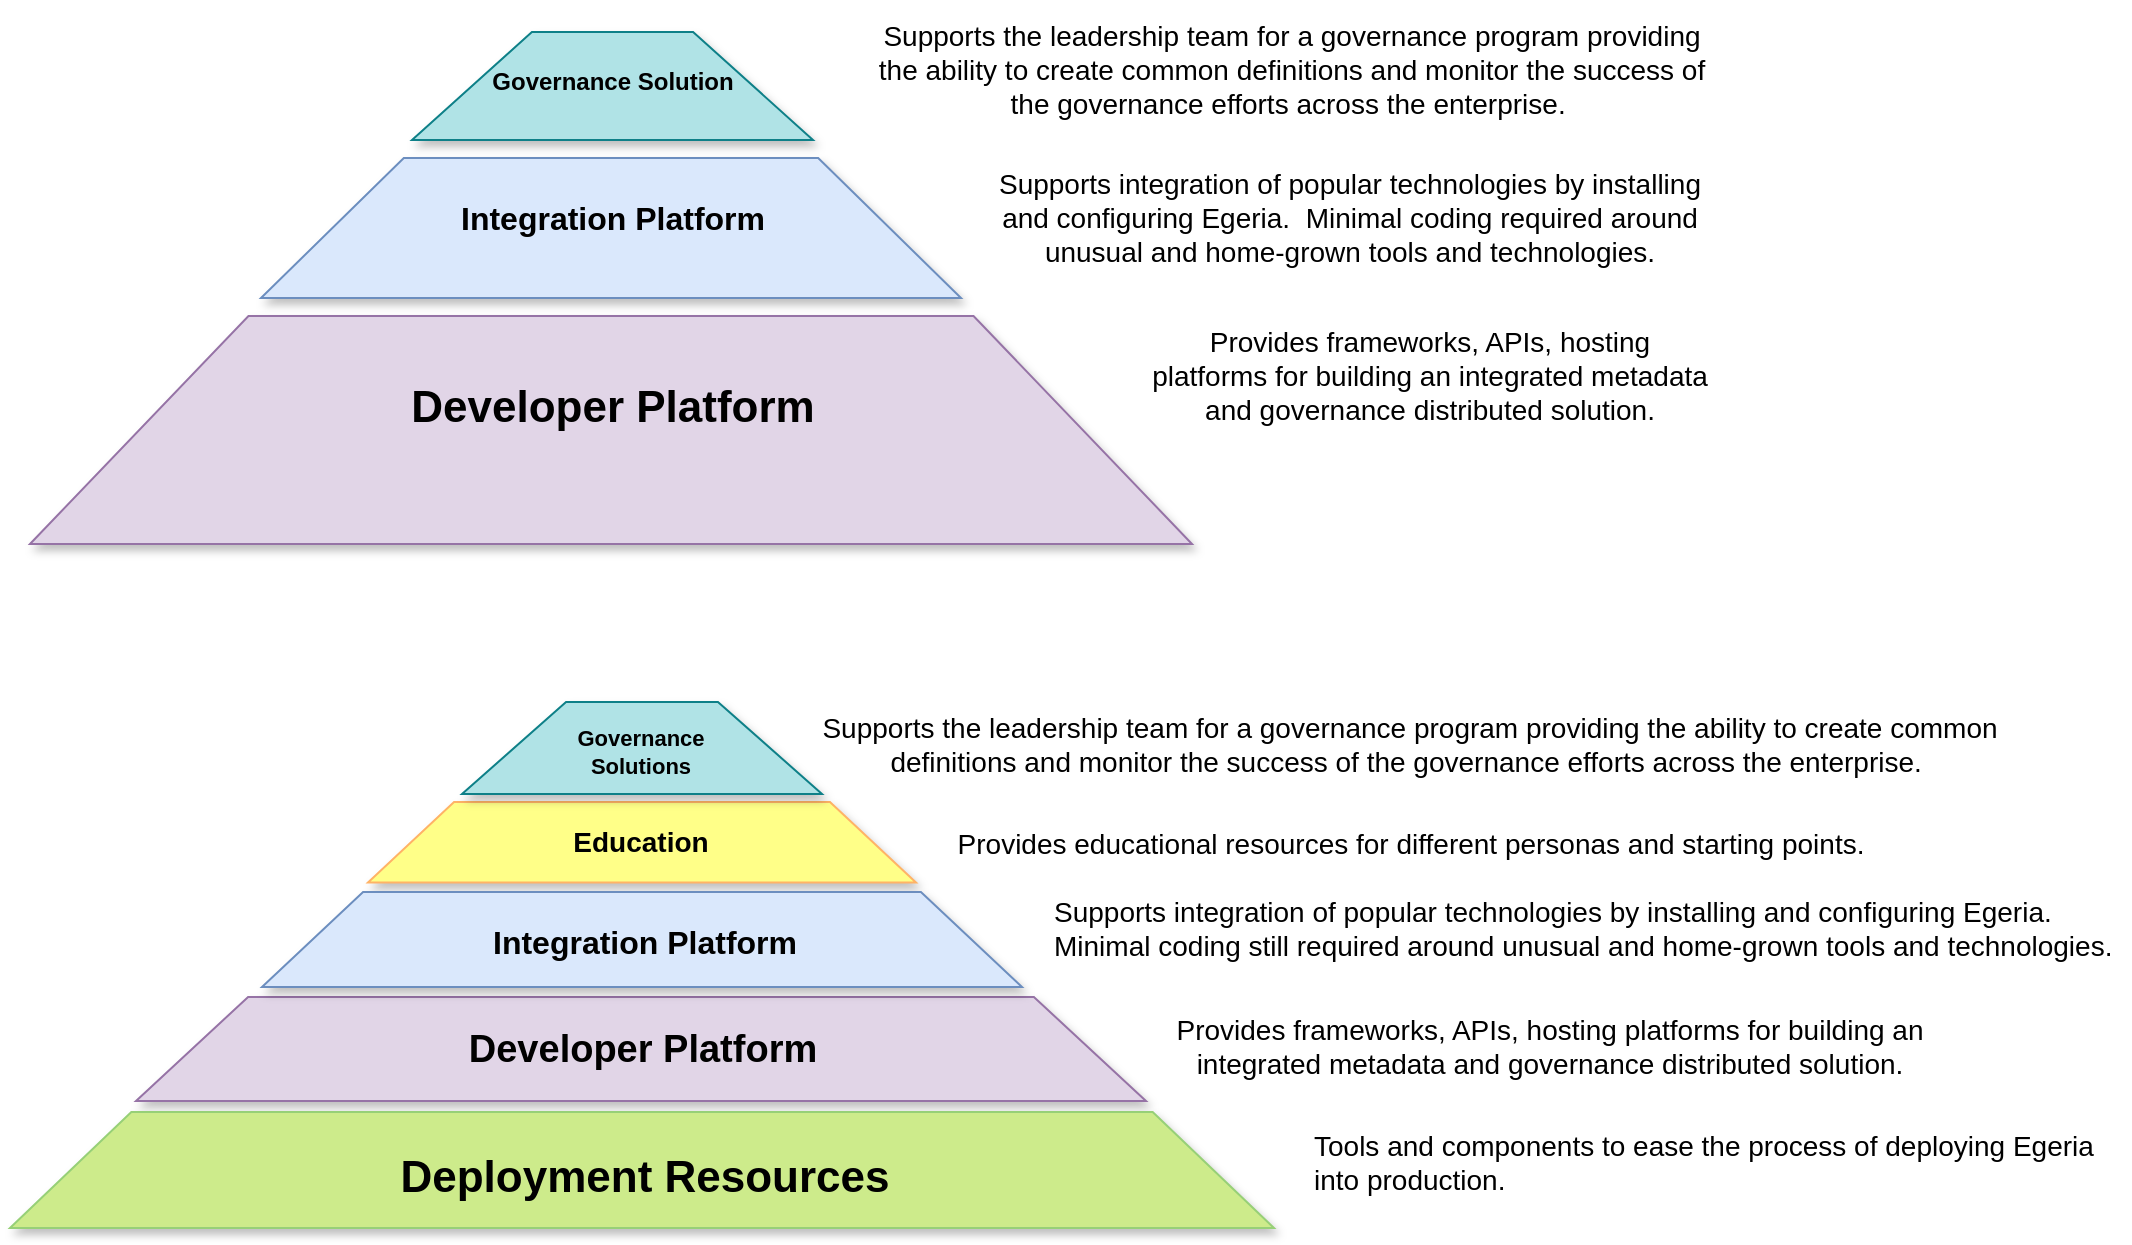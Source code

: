 <mxfile version="13.7.3" type="device" pages="13"><diagram id="Gro3B2_n27xaSj8Dfh9V" name="overview"><mxGraphModel dx="932" dy="666" grid="1" gridSize="10" guides="1" tooltips="1" connect="1" arrows="1" fold="1" page="1" pageScale="1" pageWidth="827" pageHeight="1169" math="0" shadow="0"><root><mxCell id="0"/><mxCell id="1" parent="0"/><mxCell id="Z-aMLq3WTM1Y6wQD78k6-2" value="" style="shape=trapezoid;perimeter=trapezoidPerimeter;whiteSpace=wrap;html=1;size=0.188;fillColor=#e1d5e7;strokeColor=#9673a6;shadow=1;" parent="1" vertex="1"><mxGeometry x="50" y="622" width="581" height="114" as="geometry"/></mxCell><mxCell id="Z-aMLq3WTM1Y6wQD78k6-3" value="" style="shape=trapezoid;perimeter=trapezoidPerimeter;whiteSpace=wrap;html=1;size=0.204;fillColor=#dae8fc;strokeColor=#6c8ebf;shadow=1;" parent="1" vertex="1"><mxGeometry x="165.5" y="543" width="350" height="70" as="geometry"/></mxCell><mxCell id="Z-aMLq3WTM1Y6wQD78k6-6" value="" style="shape=trapezoid;perimeter=trapezoidPerimeter;whiteSpace=wrap;html=1;size=0.299;fillColor=#b0e3e6;strokeColor=#0e8088;shadow=1;fontSize=12;" parent="1" vertex="1"><mxGeometry x="241" y="480" width="200.5" height="54" as="geometry"/></mxCell><mxCell id="Z-aMLq3WTM1Y6wQD78k6-10" value="Governance Solution" style="text;html=1;align=center;verticalAlign=middle;resizable=0;points=[];;autosize=1;fontSize=12;fontStyle=1" parent="1" vertex="1"><mxGeometry x="270.5" y="495" width="140" height="20" as="geometry"/></mxCell><mxCell id="Z-aMLq3WTM1Y6wQD78k6-9" value="Developer Platform" style="text;html=1;align=center;verticalAlign=middle;resizable=0;points=[];;autosize=1;fontSize=22;fontStyle=1;shadow=0;rounded=1;" parent="1" vertex="1"><mxGeometry x="230.5" y="653" width="220" height="30" as="geometry"/></mxCell><mxCell id="Z-aMLq3WTM1Y6wQD78k6-15" value="Integration Platform" style="text;html=1;align=center;verticalAlign=middle;resizable=0;points=[];;autosize=1;fontSize=16;fontStyle=1" parent="1" vertex="1"><mxGeometry x="255.5" y="563" width="170" height="20" as="geometry"/></mxCell><mxCell id="V22_9pf5f25KQVi1hUWw-1" value="Supports the leadership team for a governance program providing the ability to create common definitions and monitor the success of the governance efforts across the enterprise.&amp;nbsp;" style="text;html=1;strokeColor=none;fillColor=none;align=center;verticalAlign=middle;whiteSpace=wrap;rounded=0;shadow=0;glass=1;fontSize=14;fontColor=#000000;opacity=50;" parent="1" vertex="1"><mxGeometry x="470.5" y="464" width="419.5" height="70" as="geometry"/></mxCell><mxCell id="V22_9pf5f25KQVi1hUWw-4" value="Supports integration of popular technologies by installing and configuring Egeria.&amp;nbsp; Minimal coding required around unusual and home-grown tools and technologies." style="text;html=1;strokeColor=none;fillColor=none;align=center;verticalAlign=middle;whiteSpace=wrap;rounded=0;shadow=0;glass=1;fontSize=14;fontColor=#000000;opacity=50;" parent="1" vertex="1"><mxGeometry x="530" y="538.25" width="360" height="69.5" as="geometry"/></mxCell><mxCell id="V22_9pf5f25KQVi1hUWw-5" value="Provides frameworks, APIs, hosting platforms for building an integrated metadata and governance distributed solution." style="text;html=1;strokeColor=none;fillColor=none;align=center;verticalAlign=middle;whiteSpace=wrap;rounded=0;shadow=0;glass=1;fontSize=14;fontColor=#000000;opacity=50;" parent="1" vertex="1"><mxGeometry x="610" y="613" width="280" height="77" as="geometry"/></mxCell><mxCell id="IRT3HIv0TIZIoO2OLB35-1" value="" style="shape=trapezoid;perimeter=trapezoidPerimeter;whiteSpace=wrap;html=1;size=0.111;fillColor=#e1d5e7;strokeColor=#9673a6;shadow=1;" parent="1" vertex="1"><mxGeometry x="103" y="962.5" width="505" height="52" as="geometry"/></mxCell><mxCell id="IRT3HIv0TIZIoO2OLB35-2" value="" style="shape=trapezoid;perimeter=trapezoidPerimeter;whiteSpace=wrap;html=1;size=0.157;fillColor=#ffff88;strokeColor=#FFB366;shadow=1;" parent="1" vertex="1"><mxGeometry x="219" y="865" width="274" height="40.25" as="geometry"/></mxCell><mxCell id="IRT3HIv0TIZIoO2OLB35-3" value="" style="shape=trapezoid;perimeter=trapezoidPerimeter;whiteSpace=wrap;html=1;size=0.289;fillColor=#b0e3e6;strokeColor=#0e8088;shadow=1;fontSize=12;" parent="1" vertex="1"><mxGeometry x="266" y="815" width="180" height="46" as="geometry"/></mxCell><mxCell id="IRT3HIv0TIZIoO2OLB35-4" value="Governance&lt;br style=&quot;font-size: 11px;&quot;&gt;Solutions" style="text;html=1;align=center;verticalAlign=middle;resizable=0;points=[];;autosize=1;fontSize=11;fontStyle=1" parent="1" vertex="1"><mxGeometry x="315" y="825" width="80" height="30" as="geometry"/></mxCell><mxCell id="IRT3HIv0TIZIoO2OLB35-5" value="Developer Platform" style="text;html=1;align=center;verticalAlign=middle;resizable=0;points=[];;autosize=1;fontSize=19;fontStyle=1;shadow=0;rounded=1;" parent="1" vertex="1"><mxGeometry x="260.5" y="973.5" width="190" height="30" as="geometry"/></mxCell><mxCell id="IRT3HIv0TIZIoO2OLB35-7" value="Supports the leadership team for a governance program providing the ability to create common definitions and monitor the success of the governance efforts across the enterprise.&amp;nbsp;" style="text;html=1;strokeColor=none;fillColor=none;align=center;verticalAlign=middle;whiteSpace=wrap;rounded=0;shadow=0;glass=1;fontSize=14;fontColor=#000000;opacity=50;" parent="1" vertex="1"><mxGeometry x="435.25" y="806" width="609.5" height="60" as="geometry"/></mxCell><mxCell id="IRT3HIv0TIZIoO2OLB35-8" value="Supports integration of popular technologies by installing and configuring Egeria.&amp;nbsp; Minimal coding still required around unusual and home-grown tools and technologies." style="text;html=1;strokeColor=none;fillColor=none;align=left;verticalAlign=middle;whiteSpace=wrap;rounded=0;shadow=0;glass=1;fontSize=14;fontColor=#000000;opacity=50;" parent="1" vertex="1"><mxGeometry x="560" y="893" width="540" height="69.5" as="geometry"/></mxCell><mxCell id="IRT3HIv0TIZIoO2OLB35-9" value="Provides frameworks, APIs, hosting platforms for building an integrated metadata and governance distributed solution." style="text;html=1;strokeColor=none;fillColor=none;align=center;verticalAlign=middle;whiteSpace=wrap;rounded=0;shadow=0;glass=1;fontSize=14;fontColor=#000000;opacity=50;" parent="1" vertex="1"><mxGeometry x="600" y="948.25" width="420" height="77" as="geometry"/></mxCell><mxCell id="IRT3HIv0TIZIoO2OLB35-10" value="" style="shape=trapezoid;perimeter=trapezoidPerimeter;whiteSpace=wrap;html=1;size=0.133;fillColor=#dae8fc;strokeColor=#6c8ebf;shadow=1;" parent="1" vertex="1"><mxGeometry x="166" y="910" width="380" height="47.5" as="geometry"/></mxCell><mxCell id="IRT3HIv0TIZIoO2OLB35-11" value="" style="shape=trapezoid;perimeter=trapezoidPerimeter;whiteSpace=wrap;html=1;size=0.096;fillColor=#cdeb8b;strokeColor=#97D077;shadow=1;" parent="1" vertex="1"><mxGeometry x="40" y="1020" width="632" height="58" as="geometry"/></mxCell><mxCell id="180YMeTkUAPzoNe07itW-1" value="Deployment Resources" style="text;html=1;align=center;verticalAlign=middle;resizable=0;points=[];;autosize=1;fontSize=22;fontStyle=1;shadow=0;rounded=1;" parent="1" vertex="1"><mxGeometry x="226.75" y="1038" width="260" height="30" as="geometry"/></mxCell><mxCell id="IRT3HIv0TIZIoO2OLB35-6" value="Integration Platform" style="text;html=1;align=center;verticalAlign=middle;resizable=0;points=[];;autosize=1;fontSize=16;fontStyle=1" parent="1" vertex="1"><mxGeometry x="271.5" y="925.25" width="170" height="20" as="geometry"/></mxCell><mxCell id="180YMeTkUAPzoNe07itW-2" value="Education" style="text;html=1;align=center;verticalAlign=middle;resizable=0;points=[];;autosize=1;fontSize=14;fontStyle=1" parent="1" vertex="1"><mxGeometry x="315" y="875.13" width="80" height="20" as="geometry"/></mxCell><mxCell id="180YMeTkUAPzoNe07itW-4" value="Provides educational resources for different personas and starting points." style="text;html=1;align=center;verticalAlign=middle;resizable=0;points=[];;autosize=1;fontSize=14;" parent="1" vertex="1"><mxGeometry x="505" y="876" width="470" height="20" as="geometry"/></mxCell><mxCell id="180YMeTkUAPzoNe07itW-5" value="Tools and components to ease the process of deploying Egeria&lt;br&gt;into production." style="text;html=1;align=left;verticalAlign=middle;resizable=0;points=[];;autosize=1;fontSize=14;" parent="1" vertex="1"><mxGeometry x="690" y="1025.25" width="410" height="40" as="geometry"/></mxCell></root></mxGraphModel></diagram><diagram name="functional-detail" id="c9BywT0_OyIR3nquCBQT"><mxGraphModel dx="932" dy="666" grid="1" gridSize="10" guides="1" tooltips="1" connect="1" arrows="1" fold="1" page="1" pageScale="1" pageWidth="827" pageHeight="1169" math="0" shadow="0"><root><mxCell id="RsEkXNXP5tV7g7gFKs4w-0"/><mxCell id="RsEkXNXP5tV7g7gFKs4w-1" parent="RsEkXNXP5tV7g7gFKs4w-0"/><mxCell id="RsEkXNXP5tV7g7gFKs4w-2" value="Governance User Interface&lt;br&gt;&lt;blockquote style=&quot;margin: 0 0 0 40px ; border: none ; padding: 0px&quot;&gt;&lt;i&gt;View services and JavaScript for asset search and secure population of sand blox, lineage, ownership/maintenance of assets, discovery and stewardship; s&lt;/i&gt;&lt;i&gt;ubject area definition and maintenance (glossaries, reference data, data classes and rules);&amp;nbsp;&lt;/i&gt;&lt;i&gt;governance program definition and management.&lt;/i&gt;&lt;span&gt;&amp;nbsp;&lt;/span&gt;&lt;/blockquote&gt;&lt;br&gt;Guidance on Governance&lt;br&gt;&lt;blockquote style=&quot;margin: 0 0 0 40px ; border: none ; padding: 0px&quot;&gt;&lt;i&gt;Descriptions, content packs and case studies helping an organization set up an run their&lt;/i&gt;&lt;/blockquote&gt;&lt;blockquote style=&quot;margin: 0 0 0 40px ; border: none ; padding: 0px&quot;&gt;&lt;i&gt;governance program, metadata catalogs, tools and platforms.&lt;/i&gt;&amp;nbsp;&lt;/blockquote&gt;" style="text;html=1;strokeColor=none;fillColor=none;align=left;verticalAlign=middle;whiteSpace=wrap;rounded=0;" parent="RsEkXNXP5tV7g7gFKs4w-1" vertex="1"><mxGeometry x="119" y="1040" width="560" height="150" as="geometry"/></mxCell><mxCell id="RsEkXNXP5tV7g7gFKs4w-3" value="Egeria Integration User Interface&lt;br&gt;&lt;blockquote style=&quot;margin: 0 0 0 40px ; border: none ; padding: 0px&quot;&gt;&lt;i&gt;Server and platform configuration; cohort monitoring; type explorer and repository explorer.&lt;/i&gt;&lt;/blockquote&gt;&lt;br&gt;Pre-canned Connectors to third party technologies&lt;br&gt;&lt;blockquote style=&quot;margin: 0 0 0 40px ; border: none ; padding: 0px&quot;&gt;&lt;i&gt;Popular metadata repositories, databases, data formats and platforms; data movement engines, data virtualization engines, dev ops tools, analytics/AI tools, data catalogs, MDM and user directories, CMDBs, SDLC tools, ...&lt;/i&gt;&lt;/blockquote&gt;&lt;blockquote style=&quot;margin: 0 0 0 40px ; border: none ; padding: 0px&quot;&gt;&lt;br&gt;&lt;/blockquote&gt;Utilities and converters&lt;br&gt;&lt;blockquote style=&quot;margin: 0 0 0 40px ; border: none ; padding: 0px&quot;&gt;&lt;i&gt;Support for different standard formats to load industry standard definitions, models, glossaries,&lt;/i&gt;&lt;/blockquote&gt;&lt;blockquote style=&quot;margin: 0 0 0 40px ; border: none ; padding: 0px&quot;&gt;&lt;i&gt;and other content packs built on industry standard definitions, models, glossaries and other content packs.&amp;nbsp; Examples include JSON-LD, OWL/RDF, XML, ...&lt;/i&gt;&lt;/blockquote&gt;" style="text;html=1;strokeColor=none;fillColor=none;align=left;verticalAlign=middle;whiteSpace=wrap;rounded=0;" parent="RsEkXNXP5tV7g7gFKs4w-1" vertex="1"><mxGeometry x="119.41" y="1390" width="560" height="200" as="geometry"/></mxCell><mxCell id="RsEkXNXP5tV7g7gFKs4w-10" value="" style="shape=trapezoid;perimeter=trapezoidPerimeter;whiteSpace=wrap;html=1;size=0.227;fillColor=#e1d5e7;strokeColor=#9673a6;shadow=1;" parent="RsEkXNXP5tV7g7gFKs4w-1" vertex="1"><mxGeometry x="249" y="787" width="300" height="50" as="geometry"/></mxCell><mxCell id="RsEkXNXP5tV7g7gFKs4w-11" value="" style="shape=trapezoid;perimeter=trapezoidPerimeter;whiteSpace=wrap;html=1;size=0.294;fillColor=#dae8fc;strokeColor=#6c8ebf;shadow=1;" parent="RsEkXNXP5tV7g7gFKs4w-1" vertex="1"><mxGeometry x="321.86" y="748.53" width="154.87" height="31.05" as="geometry"/></mxCell><mxCell id="RsEkXNXP5tV7g7gFKs4w-12" value="" style="shape=trapezoid;perimeter=trapezoidPerimeter;whiteSpace=wrap;html=1;size=0.408;fillColor=#b1ddf0;strokeColor=#10739e;shadow=1;fontSize=16;" parent="RsEkXNXP5tV7g7gFKs4w-1" vertex="1"><mxGeometry x="370" y="729.28" width="58.82" height="12.91" as="geometry"/></mxCell><mxCell id="RsEkXNXP5tV7g7gFKs4w-13" value="Governance Solution" style="text;html=1;align=center;verticalAlign=middle;resizable=0;points=[];;autosize=1;fontSize=12;fontStyle=1" parent="RsEkXNXP5tV7g7gFKs4w-1" vertex="1"><mxGeometry x="230.0" y="722.188" width="140" height="20" as="geometry"/></mxCell><mxCell id="RsEkXNXP5tV7g7gFKs4w-14" value="Developer Platform" style="text;html=1;align=center;verticalAlign=middle;resizable=0;points=[];;autosize=1;fontSize=18;fontStyle=1;shadow=0;rounded=1;" parent="RsEkXNXP5tV7g7gFKs4w-1" vertex="1"><mxGeometry x="98.998" y="779.577" width="180" height="30" as="geometry"/></mxCell><mxCell id="RsEkXNXP5tV7g7gFKs4w-15" value="Integration Platform" style="text;html=1;align=center;verticalAlign=middle;resizable=0;points=[];;autosize=1;fontSize=14;fontStyle=1" parent="RsEkXNXP5tV7g7gFKs4w-1" vertex="1"><mxGeometry x="171.862" y="748.528" width="150" height="20" as="geometry"/></mxCell><mxCell id="RsEkXNXP5tV7g7gFKs4w-16" value="Access Services&lt;br&gt;&lt;blockquote style=&quot;margin: 0 0 0 40px ; border: none ; padding: 0px&quot;&gt;&lt;i&gt;Specialist APIs/Events for data catalogs, glossary tools, data platforms and engines, data science/AI workbenches, BI platforms, dev-ops pipelines and tools, digital service management, software development tools, governance, privacy and security tools, modelling tools, IT infrastructure management, automated metadata discovery tools, stewardship and workflow.&lt;/i&gt;&lt;/blockquote&gt;&lt;br&gt;Open Metadata Types&lt;br&gt;&lt;blockquote style=&quot;margin: 0 0 0 40px ; border: none ; padding: 0px&quot;&gt;&lt;i&gt;Supporting types for IT Infrastructure (Area 0); Collaboration (Area 1); Assets (Area 2); Glossary (Area 3); Governance (Area 4); Schemas, Reference Data, Models (Area 5); Automatic Metadata Discovery (Area 6); Lineage (Area 7).&lt;/i&gt;&lt;/blockquote&gt;&lt;br&gt;Repository Services&lt;br&gt;&lt;blockquote style=&quot;margin: 0 0 0 40px ; border: none ; padding: 0px&quot;&gt;&lt;span&gt;&lt;i&gt;Type Definitions and Instance Structures; Event Payloads; Repository connectors; Cohort Registration and Membership; Federated Queries; Repository Conformance Workbench; Open Metadata Archives; Audit Log Implementation&lt;/i&gt;&lt;/span&gt;&lt;br&gt;&lt;/blockquote&gt;&lt;blockquote style=&quot;margin: 0 0 0 40px ; border: none ; padding: 0px&quot;&gt;&lt;br&gt;&lt;/blockquote&gt;OMAG Server Platform&lt;br&gt;&lt;blockquote style=&quot;margin: 0 0 0 40px ; border: none ; padding: 0px&quot;&gt;&lt;i&gt;Platform Connector Definitions; Platform Services; Multi-tenancy; Admin Services.&lt;/i&gt;&lt;/blockquote&gt;&lt;br&gt;Open Metadata Frameworks for plug-in components&lt;br&gt;&lt;blockquote style=&quot;margin: 0 0 0 40px ; border: none ; padding: 0px&quot;&gt;&lt;i&gt;Open Connector Framework (OCF), Open Discovery Framework (ODF), Governance Action Framework (GAF) and Audit Log Framework (ALF).&lt;/i&gt;&lt;span&gt;&amp;nbsp;&lt;/span&gt;&lt;br&gt;&lt;/blockquote&gt;" style="text;html=1;strokeColor=none;fillColor=none;align=left;verticalAlign=middle;whiteSpace=wrap;rounded=0;" parent="RsEkXNXP5tV7g7gFKs4w-1" vertex="1"><mxGeometry x="119" y="1860" width="555" height="340" as="geometry"/></mxCell><mxCell id="RsEkXNXP5tV7g7gFKs4w-17" value="" style="shape=trapezoid;perimeter=trapezoidPerimeter;whiteSpace=wrap;html=1;size=0.227;shadow=1;textOpacity=30;fillColor=#f5f5f5;strokeColor=#666666;fontColor=#333333;" parent="RsEkXNXP5tV7g7gFKs4w-1" vertex="1"><mxGeometry x="254.75" y="964.81" width="300" height="50" as="geometry"/></mxCell><mxCell id="RsEkXNXP5tV7g7gFKs4w-18" value="" style="shape=trapezoid;perimeter=trapezoidPerimeter;whiteSpace=wrap;html=1;size=0.294;shadow=1;textOpacity=30;fillColor=#f5f5f5;strokeColor=#666666;fontColor=#333333;" parent="RsEkXNXP5tV7g7gFKs4w-1" vertex="1"><mxGeometry x="327.61" y="926.34" width="154.87" height="31.05" as="geometry"/></mxCell><mxCell id="RsEkXNXP5tV7g7gFKs4w-19" value="" style="shape=trapezoid;perimeter=trapezoidPerimeter;whiteSpace=wrap;html=1;size=0.408;fillColor=#b1ddf0;strokeColor=#10739e;shadow=1;fontSize=16;" parent="RsEkXNXP5tV7g7gFKs4w-1" vertex="1"><mxGeometry x="375.75" y="907.09" width="58.82" height="12.91" as="geometry"/></mxCell><mxCell id="RsEkXNXP5tV7g7gFKs4w-20" value="Governance Solution" style="text;html=1;align=center;verticalAlign=middle;resizable=0;points=[];;autosize=1;fontSize=12;fontStyle=1" parent="RsEkXNXP5tV7g7gFKs4w-1" vertex="1"><mxGeometry x="235.75" y="899.997" width="140" height="20" as="geometry"/></mxCell><mxCell id="RsEkXNXP5tV7g7gFKs4w-21" value="Developer Platform" style="text;html=1;align=center;verticalAlign=middle;resizable=0;points=[];;autosize=1;fontSize=18;fontStyle=1;shadow=0;rounded=1;fontColor=#CCCCCC;" parent="RsEkXNXP5tV7g7gFKs4w-1" vertex="1"><mxGeometry x="104.748" y="957.388" width="180" height="30" as="geometry"/></mxCell><mxCell id="RsEkXNXP5tV7g7gFKs4w-22" value="Integration Platform" style="text;html=1;align=center;verticalAlign=middle;resizable=0;points=[];;autosize=1;fontSize=14;fontStyle=1;fontColor=#CCCCCC;" parent="RsEkXNXP5tV7g7gFKs4w-1" vertex="1"><mxGeometry x="177.612" y="926.338" width="150" height="20" as="geometry"/></mxCell><mxCell id="RsEkXNXP5tV7g7gFKs4w-23" value="" style="shape=trapezoid;perimeter=trapezoidPerimeter;whiteSpace=wrap;html=1;size=0.227;shadow=1;textOpacity=30;fillColor=#f5f5f5;strokeColor=#666666;fontColor=#333333;" parent="RsEkXNXP5tV7g7gFKs4w-1" vertex="1"><mxGeometry x="254.75" y="1314.81" width="300" height="50" as="geometry"/></mxCell><mxCell id="RsEkXNXP5tV7g7gFKs4w-24" value="" style="shape=trapezoid;perimeter=trapezoidPerimeter;whiteSpace=wrap;html=1;size=0.294;fillColor=#dae8fc;strokeColor=#6c8ebf;shadow=1;" parent="RsEkXNXP5tV7g7gFKs4w-1" vertex="1"><mxGeometry x="327.61" y="1276.34" width="154.87" height="31.05" as="geometry"/></mxCell><mxCell id="RsEkXNXP5tV7g7gFKs4w-25" value="" style="shape=trapezoid;perimeter=trapezoidPerimeter;whiteSpace=wrap;html=1;size=0.408;shadow=1;fontSize=12;textOpacity=30;fillColor=#f5f5f5;strokeColor=#666666;fontColor=#333333;" parent="RsEkXNXP5tV7g7gFKs4w-1" vertex="1"><mxGeometry x="375.75" y="1257.09" width="58.82" height="12.91" as="geometry"/></mxCell><mxCell id="RsEkXNXP5tV7g7gFKs4w-26" value="Governance Solution" style="text;html=1;align=center;verticalAlign=middle;resizable=0;points=[];;autosize=1;fontSize=12;fontStyle=1;fontColor=#CCCCCC;" parent="RsEkXNXP5tV7g7gFKs4w-1" vertex="1"><mxGeometry x="235.75" y="1249.997" width="140" height="20" as="geometry"/></mxCell><mxCell id="RsEkXNXP5tV7g7gFKs4w-27" value="Developer Platform" style="text;html=1;align=center;verticalAlign=middle;resizable=0;points=[];;autosize=1;fontSize=18;fontStyle=1;shadow=0;rounded=1;fontColor=#CCCCCC;" parent="RsEkXNXP5tV7g7gFKs4w-1" vertex="1"><mxGeometry x="104.748" y="1307.388" width="180" height="30" as="geometry"/></mxCell><mxCell id="RsEkXNXP5tV7g7gFKs4w-28" value="Integration Platform" style="text;html=1;align=center;verticalAlign=middle;resizable=0;points=[];;autosize=1;fontSize=14;fontStyle=1" parent="RsEkXNXP5tV7g7gFKs4w-1" vertex="1"><mxGeometry x="177.612" y="1276.338" width="150" height="20" as="geometry"/></mxCell><mxCell id="RsEkXNXP5tV7g7gFKs4w-29" value="" style="shape=trapezoid;perimeter=trapezoidPerimeter;whiteSpace=wrap;html=1;size=0.227;fillColor=#e1d5e7;strokeColor=#9673a6;shadow=1;" parent="RsEkXNXP5tV7g7gFKs4w-1" vertex="1"><mxGeometry x="254.75" y="1784.81" width="300" height="50" as="geometry"/></mxCell><mxCell id="RsEkXNXP5tV7g7gFKs4w-30" value="" style="shape=trapezoid;perimeter=trapezoidPerimeter;whiteSpace=wrap;html=1;size=0.294;fillColor=#f5f5f5;strokeColor=#666666;shadow=1;textOpacity=30;fontColor=#333333;" parent="RsEkXNXP5tV7g7gFKs4w-1" vertex="1"><mxGeometry x="327.61" y="1746.34" width="154.87" height="31.05" as="geometry"/></mxCell><mxCell id="RsEkXNXP5tV7g7gFKs4w-31" value="" style="shape=trapezoid;perimeter=trapezoidPerimeter;whiteSpace=wrap;html=1;size=0.408;fillColor=#f5f5f5;strokeColor=#666666;shadow=1;fontSize=12;textOpacity=30;fontColor=#333333;" parent="RsEkXNXP5tV7g7gFKs4w-1" vertex="1"><mxGeometry x="375.75" y="1727.09" width="58.82" height="12.91" as="geometry"/></mxCell><mxCell id="RsEkXNXP5tV7g7gFKs4w-32" value="Governance Solution" style="text;html=1;align=center;verticalAlign=middle;resizable=0;points=[];;autosize=1;fontSize=12;fontStyle=1;fontColor=#CCCCCC;" parent="RsEkXNXP5tV7g7gFKs4w-1" vertex="1"><mxGeometry x="235.75" y="1719.997" width="140" height="20" as="geometry"/></mxCell><mxCell id="RsEkXNXP5tV7g7gFKs4w-33" value="Developer Platform" style="text;html=1;align=center;verticalAlign=middle;resizable=0;points=[];;autosize=1;fontSize=18;fontStyle=1;shadow=0;rounded=1;" parent="RsEkXNXP5tV7g7gFKs4w-1" vertex="1"><mxGeometry x="104.748" y="1777.388" width="180" height="30" as="geometry"/></mxCell><mxCell id="RsEkXNXP5tV7g7gFKs4w-34" value="Integration Platform" style="text;html=1;align=center;verticalAlign=middle;resizable=0;points=[];;autosize=1;fontSize=14;fontStyle=1;fontColor=#CCCCCC;" parent="RsEkXNXP5tV7g7gFKs4w-1" vertex="1"><mxGeometry x="177.612" y="1746.338" width="150" height="20" as="geometry"/></mxCell><mxCell id="QcHeVHrDeafn-2jDoAa2-3" value="Governance Solutions" style="text;html=1;align=center;verticalAlign=middle;resizable=0;points=[];;autosize=1;fontSize=12;fontStyle=1" parent="RsEkXNXP5tV7g7gFKs4w-1" vertex="1"><mxGeometry x="980" y="690" width="140" height="20" as="geometry"/></mxCell><mxCell id="QcHeVHrDeafn-2jDoAa2-4" value="Developer Platform" style="text;html=1;align=center;verticalAlign=middle;resizable=0;points=[];;autosize=1;fontSize=12;fontStyle=1;shadow=0;rounded=1;" parent="RsEkXNXP5tV7g7gFKs4w-1" vertex="1"><mxGeometry x="910" y="780" width="130" height="20" as="geometry"/></mxCell><mxCell id="QcHeVHrDeafn-2jDoAa2-7" value="Deployment Resources" style="text;html=1;align=center;verticalAlign=middle;resizable=0;points=[];;autosize=1;fontSize=12;fontStyle=1;shadow=0;rounded=1;" parent="RsEkXNXP5tV7g7gFKs4w-1" vertex="1"><mxGeometry x="870" y="809.58" width="150" height="20" as="geometry"/></mxCell><mxCell id="QcHeVHrDeafn-2jDoAa2-8" value="Integration Platform" style="text;html=1;align=center;verticalAlign=middle;resizable=0;points=[];;autosize=1;fontSize=12;fontStyle=1" parent="RsEkXNXP5tV7g7gFKs4w-1" vertex="1"><mxGeometry x="940" y="750" width="130" height="20" as="geometry"/></mxCell><mxCell id="QcHeVHrDeafn-2jDoAa2-9" value="Education" style="text;html=1;align=center;verticalAlign=middle;resizable=0;points=[];;autosize=1;fontSize=12;fontStyle=1" parent="RsEkXNXP5tV7g7gFKs4w-1" vertex="1"><mxGeometry x="1016.0" y="720" width="70" height="20" as="geometry"/></mxCell><mxCell id="QcHeVHrDeafn-2jDoAa2-11" value="" style="group" parent="RsEkXNXP5tV7g7gFKs4w-1" vertex="1" connectable="0"><mxGeometry x="1020" y="690" width="291.41" height="147" as="geometry"/></mxCell><mxCell id="QcHeVHrDeafn-2jDoAa2-0" value="" style="shape=trapezoid;perimeter=trapezoidPerimeter;whiteSpace=wrap;html=1;size=0.111;fillColor=#e1d5e7;strokeColor=#9673a6;shadow=1;dashed=1;dashPattern=1 1;" parent="QcHeVHrDeafn-2jDoAa2-11" vertex="1"><mxGeometry x="29.049" y="82.443" width="232.851" height="29.065" as="geometry"/></mxCell><mxCell id="QcHeVHrDeafn-2jDoAa2-1" value="" style="shape=trapezoid;perimeter=trapezoidPerimeter;whiteSpace=wrap;html=1;size=0.157;fillColor=#ffff88;strokeColor=#FFB366;shadow=1;dashed=1;dashPattern=1 1;" parent="QcHeVHrDeafn-2jDoAa2-11" vertex="1"><mxGeometry x="82.535" y="27.947" width="126.339" height="22.497" as="geometry"/></mxCell><mxCell id="QcHeVHrDeafn-2jDoAa2-2" value="" style="shape=trapezoid;perimeter=trapezoidPerimeter;whiteSpace=wrap;html=1;size=0.289;fillColor=#b0e3e6;strokeColor=#0e8088;shadow=1;fontSize=12;dashed=1;dashPattern=1 1;" parent="QcHeVHrDeafn-2jDoAa2-11" vertex="1"><mxGeometry x="104.207" width="82.997" height="25.711" as="geometry"/></mxCell><mxCell id="QcHeVHrDeafn-2jDoAa2-5" value="" style="shape=trapezoid;perimeter=trapezoidPerimeter;whiteSpace=wrap;html=1;size=0.133;fillColor=#dae8fc;strokeColor=#6c8ebf;shadow=1;dashed=1;dashPattern=1 1;" parent="QcHeVHrDeafn-2jDoAa2-11" vertex="1"><mxGeometry x="58.098" y="53.099" width="175.215" height="26.549" as="geometry"/></mxCell><mxCell id="QcHeVHrDeafn-2jDoAa2-6" value="" style="shape=trapezoid;perimeter=trapezoidPerimeter;whiteSpace=wrap;html=1;size=0.096;fillColor=#cdeb8b;strokeColor=#97D077;shadow=1;dashed=1;dashPattern=1 1;" parent="QcHeVHrDeafn-2jDoAa2-11" vertex="1"><mxGeometry y="114.582" width="291.41" height="32.418" as="geometry"/></mxCell><mxCell id="QcHeVHrDeafn-2jDoAa2-12" value="Governance Solutions" style="text;html=1;align=center;verticalAlign=middle;resizable=0;points=[];;autosize=1;fontSize=12;fontStyle=1;fontColor=#CCCCCC;" parent="RsEkXNXP5tV7g7gFKs4w-1" vertex="1"><mxGeometry x="946.99" y="1660.39" width="140" height="20" as="geometry"/></mxCell><mxCell id="QcHeVHrDeafn-2jDoAa2-13" value="Developer Platform" style="text;html=1;align=center;verticalAlign=middle;resizable=0;points=[];;autosize=1;fontSize=12;fontStyle=1;shadow=0;rounded=1;fontColor=#CCCCCC;" parent="RsEkXNXP5tV7g7gFKs4w-1" vertex="1"><mxGeometry x="876.99" y="1750.39" width="130" height="20" as="geometry"/></mxCell><mxCell id="QcHeVHrDeafn-2jDoAa2-14" value="Deployment Resources" style="text;html=1;align=center;verticalAlign=middle;resizable=0;points=[];;autosize=1;fontSize=12;fontStyle=1;shadow=0;rounded=1;" parent="RsEkXNXP5tV7g7gFKs4w-1" vertex="1"><mxGeometry x="836.99" y="1779.97" width="150" height="20" as="geometry"/></mxCell><mxCell id="QcHeVHrDeafn-2jDoAa2-15" value="Integration Platform" style="text;html=1;align=center;verticalAlign=middle;resizable=0;points=[];;autosize=1;fontSize=12;fontStyle=1;fontColor=#CCCCCC;" parent="RsEkXNXP5tV7g7gFKs4w-1" vertex="1"><mxGeometry x="906.99" y="1720.39" width="130" height="20" as="geometry"/></mxCell><mxCell id="QcHeVHrDeafn-2jDoAa2-16" value="Education" style="text;html=1;align=center;verticalAlign=middle;resizable=0;points=[];;autosize=1;fontSize=12;fontStyle=1;fontColor=#CCCCCC;" parent="RsEkXNXP5tV7g7gFKs4w-1" vertex="1"><mxGeometry x="982.99" y="1690.39" width="70" height="20" as="geometry"/></mxCell><mxCell id="QcHeVHrDeafn-2jDoAa2-23" value="Governance Solutions" style="text;html=1;align=center;verticalAlign=middle;resizable=0;points=[];;autosize=1;fontSize=12;fontStyle=1" parent="RsEkXNXP5tV7g7gFKs4w-1" vertex="1"><mxGeometry x="987.7" y="907.09" width="140" height="20" as="geometry"/></mxCell><mxCell id="QcHeVHrDeafn-2jDoAa2-24" value="Developer Platform" style="text;html=1;align=center;verticalAlign=middle;resizable=0;points=[];;autosize=1;fontSize=12;fontStyle=1;shadow=0;rounded=1;fontColor=#CCCCCC;" parent="RsEkXNXP5tV7g7gFKs4w-1" vertex="1"><mxGeometry x="917.7" y="997.09" width="130" height="20" as="geometry"/></mxCell><mxCell id="QcHeVHrDeafn-2jDoAa2-25" value="Deployment Resources" style="text;html=1;align=center;verticalAlign=middle;resizable=0;points=[];;autosize=1;fontSize=12;fontStyle=1;shadow=0;rounded=1;fontColor=#CCCCCC;" parent="RsEkXNXP5tV7g7gFKs4w-1" vertex="1"><mxGeometry x="877.7" y="1026.67" width="150" height="20" as="geometry"/></mxCell><mxCell id="QcHeVHrDeafn-2jDoAa2-26" value="Integration Platform" style="text;html=1;align=center;verticalAlign=middle;resizable=0;points=[];;autosize=1;fontSize=12;fontStyle=1;fontColor=#CCCCCC;" parent="RsEkXNXP5tV7g7gFKs4w-1" vertex="1"><mxGeometry x="947.7" y="967.09" width="130" height="20" as="geometry"/></mxCell><mxCell id="QcHeVHrDeafn-2jDoAa2-27" value="Education" style="text;html=1;align=center;verticalAlign=middle;resizable=0;points=[];;autosize=1;fontSize=12;fontStyle=1;fontColor=#CCCCCC;fillColor=none;strokeColor=none;dashed=1;dashPattern=1 1;" parent="RsEkXNXP5tV7g7gFKs4w-1" vertex="1"><mxGeometry x="1023.7" y="937.09" width="70" height="20" as="geometry"/></mxCell><mxCell id="QcHeVHrDeafn-2jDoAa2-34" value="Governance Solutions" style="text;html=1;align=center;verticalAlign=middle;resizable=0;points=[];;autosize=1;fontSize=12;fontStyle=1;fontColor=#CCCCCC;" parent="RsEkXNXP5tV7g7gFKs4w-1" vertex="1"><mxGeometry x="977.7" y="1097.09" width="140" height="20" as="geometry"/></mxCell><mxCell id="QcHeVHrDeafn-2jDoAa2-35" value="Developer Platform" style="text;html=1;align=center;verticalAlign=middle;resizable=0;points=[];;autosize=1;fontSize=12;fontStyle=1;shadow=0;rounded=1;fontColor=#CCCCCC;" parent="RsEkXNXP5tV7g7gFKs4w-1" vertex="1"><mxGeometry x="907.7" y="1187.09" width="130" height="20" as="geometry"/></mxCell><mxCell id="QcHeVHrDeafn-2jDoAa2-36" value="Deployment Resources" style="text;html=1;align=center;verticalAlign=middle;resizable=0;points=[];;autosize=1;fontSize=12;fontStyle=1;shadow=0;rounded=1;fontColor=#CCCCCC;" parent="RsEkXNXP5tV7g7gFKs4w-1" vertex="1"><mxGeometry x="867.7" y="1216.67" width="150" height="20" as="geometry"/></mxCell><mxCell id="QcHeVHrDeafn-2jDoAa2-37" value="Integration Platform" style="text;html=1;align=center;verticalAlign=middle;resizable=0;points=[];;autosize=1;fontSize=12;fontStyle=1;fontColor=#CCCCCC;" parent="RsEkXNXP5tV7g7gFKs4w-1" vertex="1"><mxGeometry x="937.7" y="1157.09" width="130" height="20" as="geometry"/></mxCell><mxCell id="QcHeVHrDeafn-2jDoAa2-38" value="Education" style="text;html=1;align=center;verticalAlign=middle;resizable=0;points=[];;autosize=1;fontSize=12;fontStyle=1" parent="RsEkXNXP5tV7g7gFKs4w-1" vertex="1"><mxGeometry x="1013.7" y="1127.09" width="70" height="20" as="geometry"/></mxCell><mxCell id="QcHeVHrDeafn-2jDoAa2-45" value="Governance Solutions" style="text;html=1;align=center;verticalAlign=middle;resizable=0;points=[];;autosize=1;fontSize=12;fontStyle=1;fontColor=#CCCCCC;" parent="RsEkXNXP5tV7g7gFKs4w-1" vertex="1"><mxGeometry x="967.7" y="1287.09" width="140" height="20" as="geometry"/></mxCell><mxCell id="QcHeVHrDeafn-2jDoAa2-46" value="Developer Platform" style="text;html=1;align=center;verticalAlign=middle;resizable=0;points=[];;autosize=1;fontSize=12;fontStyle=1;shadow=0;rounded=1;fontColor=#CCCCCC;" parent="RsEkXNXP5tV7g7gFKs4w-1" vertex="1"><mxGeometry x="897.7" y="1377.09" width="130" height="20" as="geometry"/></mxCell><mxCell id="QcHeVHrDeafn-2jDoAa2-47" value="Deployment Resources" style="text;html=1;align=center;verticalAlign=middle;resizable=0;points=[];;autosize=1;fontSize=12;fontStyle=1;shadow=0;rounded=1;fontColor=#CCCCCC;" parent="RsEkXNXP5tV7g7gFKs4w-1" vertex="1"><mxGeometry x="857.7" y="1406.67" width="150" height="20" as="geometry"/></mxCell><mxCell id="QcHeVHrDeafn-2jDoAa2-48" value="Integration Platform" style="text;html=1;align=center;verticalAlign=middle;resizable=0;points=[];;autosize=1;fontSize=12;fontStyle=1" parent="RsEkXNXP5tV7g7gFKs4w-1" vertex="1"><mxGeometry x="927.7" y="1347.09" width="130" height="20" as="geometry"/></mxCell><mxCell id="QcHeVHrDeafn-2jDoAa2-49" value="Education" style="text;html=1;align=center;verticalAlign=middle;resizable=0;points=[];;autosize=1;fontSize=12;fontStyle=1;fontColor=#CCCCCC;" parent="RsEkXNXP5tV7g7gFKs4w-1" vertex="1"><mxGeometry x="1003.7" y="1317.09" width="70" height="20" as="geometry"/></mxCell><mxCell id="QcHeVHrDeafn-2jDoAa2-56" value="Governance Solutions" style="text;html=1;align=center;verticalAlign=middle;resizable=0;points=[];;autosize=1;fontSize=12;fontStyle=1;fontColor=#CCCCCC;" parent="RsEkXNXP5tV7g7gFKs4w-1" vertex="1"><mxGeometry x="954.7" y="1477.09" width="140" height="20" as="geometry"/></mxCell><mxCell id="QcHeVHrDeafn-2jDoAa2-57" value="Developer Platform" style="text;html=1;align=center;verticalAlign=middle;resizable=0;points=[];;autosize=1;fontSize=12;fontStyle=1;shadow=0;rounded=1;" parent="RsEkXNXP5tV7g7gFKs4w-1" vertex="1"><mxGeometry x="884.7" y="1567.09" width="130" height="20" as="geometry"/></mxCell><mxCell id="QcHeVHrDeafn-2jDoAa2-58" value="Deployment Resources" style="text;html=1;align=center;verticalAlign=middle;resizable=0;points=[];;autosize=1;fontSize=12;fontStyle=1;shadow=0;rounded=1;fontColor=#CCCCCC;" parent="RsEkXNXP5tV7g7gFKs4w-1" vertex="1"><mxGeometry x="844.7" y="1596.67" width="150" height="20" as="geometry"/></mxCell><mxCell id="QcHeVHrDeafn-2jDoAa2-59" value="Integration Platform" style="text;html=1;align=center;verticalAlign=middle;resizable=0;points=[];;autosize=1;fontSize=12;fontStyle=1;fontColor=#CCCCCC;" parent="RsEkXNXP5tV7g7gFKs4w-1" vertex="1"><mxGeometry x="914.7" y="1537.09" width="130" height="20" as="geometry"/></mxCell><mxCell id="QcHeVHrDeafn-2jDoAa2-60" value="Education" style="text;html=1;align=center;verticalAlign=middle;resizable=0;points=[];;autosize=1;fontSize=12;fontStyle=1;fontColor=#CCCCCC;" parent="RsEkXNXP5tV7g7gFKs4w-1" vertex="1"><mxGeometry x="990.7" y="1507.09" width="70" height="20" as="geometry"/></mxCell><mxCell id="QcHeVHrDeafn-2jDoAa2-62" value="" style="shape=trapezoid;perimeter=trapezoidPerimeter;whiteSpace=wrap;html=1;size=0.111;fillColor=#e1d5e7;strokeColor=#9673a6;shadow=1;" parent="RsEkXNXP5tV7g7gFKs4w-1" vertex="1"><mxGeometry x="1023.749" y="1559.533" width="232.851" height="29.065" as="geometry"/></mxCell><mxCell id="QcHeVHrDeafn-2jDoAa2-63" value="" style="shape=trapezoid;perimeter=trapezoidPerimeter;whiteSpace=wrap;html=1;size=0.157;fillColor=#f5f5f5;strokeColor=#666666;shadow=1;fontColor=#333333;dashed=1;dashPattern=1 1;" parent="RsEkXNXP5tV7g7gFKs4w-1" vertex="1"><mxGeometry x="1077.235" y="1505.037" width="126.339" height="22.497" as="geometry"/></mxCell><mxCell id="QcHeVHrDeafn-2jDoAa2-64" value="" style="shape=trapezoid;perimeter=trapezoidPerimeter;whiteSpace=wrap;html=1;size=0.289;fillColor=#f5f5f5;strokeColor=#666666;shadow=1;fontSize=12;fontColor=#333333;dashed=1;dashPattern=1 1;" parent="RsEkXNXP5tV7g7gFKs4w-1" vertex="1"><mxGeometry x="1098.907" y="1477.09" width="82.997" height="25.711" as="geometry"/></mxCell><mxCell id="QcHeVHrDeafn-2jDoAa2-65" value="" style="shape=trapezoid;perimeter=trapezoidPerimeter;whiteSpace=wrap;html=1;size=0.133;fillColor=#f5f5f5;strokeColor=#666666;shadow=1;fontColor=#333333;dashed=1;dashPattern=1 1;" parent="RsEkXNXP5tV7g7gFKs4w-1" vertex="1"><mxGeometry x="1052.798" y="1530.189" width="175.215" height="26.549" as="geometry"/></mxCell><mxCell id="QcHeVHrDeafn-2jDoAa2-66" value="" style="shape=trapezoid;perimeter=trapezoidPerimeter;whiteSpace=wrap;html=1;size=0.096;fillColor=#f5f5f5;strokeColor=#666666;shadow=1;fontColor=#333333;dashed=1;dashPattern=1 1;" parent="RsEkXNXP5tV7g7gFKs4w-1" vertex="1"><mxGeometry x="994.7" y="1591.672" width="291.41" height="32.418" as="geometry"/></mxCell><mxCell id="QcHeVHrDeafn-2jDoAa2-51" value="" style="shape=trapezoid;perimeter=trapezoidPerimeter;whiteSpace=wrap;html=1;size=0.111;fillColor=#f5f5f5;strokeColor=#666666;shadow=1;fontColor=#333333;dashed=1;dashPattern=1 1;" parent="RsEkXNXP5tV7g7gFKs4w-1" vertex="1"><mxGeometry x="1036.749" y="1369.533" width="232.851" height="29.065" as="geometry"/></mxCell><mxCell id="QcHeVHrDeafn-2jDoAa2-52" value="" style="shape=trapezoid;perimeter=trapezoidPerimeter;whiteSpace=wrap;html=1;size=0.157;fillColor=#f5f5f5;strokeColor=#666666;shadow=1;fontColor=#333333;dashed=1;dashPattern=1 1;" parent="RsEkXNXP5tV7g7gFKs4w-1" vertex="1"><mxGeometry x="1090.235" y="1315.037" width="126.339" height="22.497" as="geometry"/></mxCell><mxCell id="QcHeVHrDeafn-2jDoAa2-53" value="" style="shape=trapezoid;perimeter=trapezoidPerimeter;whiteSpace=wrap;html=1;size=0.289;fillColor=#f5f5f5;strokeColor=#666666;shadow=1;fontSize=12;fontColor=#333333;dashed=1;dashPattern=1 1;" parent="RsEkXNXP5tV7g7gFKs4w-1" vertex="1"><mxGeometry x="1111.907" y="1287.09" width="82.997" height="25.711" as="geometry"/></mxCell><mxCell id="QcHeVHrDeafn-2jDoAa2-54" value="" style="shape=trapezoid;perimeter=trapezoidPerimeter;whiteSpace=wrap;html=1;size=0.133;fillColor=#dae8fc;strokeColor=#6c8ebf;shadow=1;" parent="RsEkXNXP5tV7g7gFKs4w-1" vertex="1"><mxGeometry x="1065.798" y="1340.189" width="175.215" height="26.549" as="geometry"/></mxCell><mxCell id="QcHeVHrDeafn-2jDoAa2-55" value="" style="shape=trapezoid;perimeter=trapezoidPerimeter;whiteSpace=wrap;html=1;size=0.096;fillColor=#f5f5f5;strokeColor=#666666;shadow=1;fontColor=#333333;dashed=1;dashPattern=1 1;" parent="RsEkXNXP5tV7g7gFKs4w-1" vertex="1"><mxGeometry x="1007.7" y="1401.672" width="291.41" height="32.418" as="geometry"/></mxCell><mxCell id="QcHeVHrDeafn-2jDoAa2-40" value="" style="shape=trapezoid;perimeter=trapezoidPerimeter;whiteSpace=wrap;html=1;size=0.111;fillColor=#f5f5f5;strokeColor=#666666;shadow=1;fontColor=#333333;dashed=1;dashPattern=1 1;" parent="RsEkXNXP5tV7g7gFKs4w-1" vertex="1"><mxGeometry x="1046.749" y="1179.533" width="232.851" height="29.065" as="geometry"/></mxCell><mxCell id="QcHeVHrDeafn-2jDoAa2-41" value="" style="shape=trapezoid;perimeter=trapezoidPerimeter;whiteSpace=wrap;html=1;size=0.157;fillColor=#ffff88;strokeColor=#FFB366;shadow=1;" parent="RsEkXNXP5tV7g7gFKs4w-1" vertex="1"><mxGeometry x="1100.235" y="1125.037" width="126.339" height="22.497" as="geometry"/></mxCell><mxCell id="QcHeVHrDeafn-2jDoAa2-42" value="" style="shape=trapezoid;perimeter=trapezoidPerimeter;whiteSpace=wrap;html=1;size=0.289;fillColor=#f5f5f5;strokeColor=#666666;shadow=1;fontSize=12;fontColor=#333333;dashed=1;dashPattern=1 1;" parent="RsEkXNXP5tV7g7gFKs4w-1" vertex="1"><mxGeometry x="1121.907" y="1097.09" width="82.997" height="25.711" as="geometry"/></mxCell><mxCell id="QcHeVHrDeafn-2jDoAa2-43" value="" style="shape=trapezoid;perimeter=trapezoidPerimeter;whiteSpace=wrap;html=1;size=0.133;fillColor=#f5f5f5;strokeColor=#666666;shadow=1;fontColor=#333333;dashed=1;dashPattern=1 1;" parent="RsEkXNXP5tV7g7gFKs4w-1" vertex="1"><mxGeometry x="1075.798" y="1150.189" width="175.215" height="26.549" as="geometry"/></mxCell><mxCell id="QcHeVHrDeafn-2jDoAa2-44" value="" style="shape=trapezoid;perimeter=trapezoidPerimeter;whiteSpace=wrap;html=1;size=0.096;fillColor=#f5f5f5;strokeColor=#666666;shadow=1;fontColor=#333333;dashed=1;dashPattern=1 1;" parent="RsEkXNXP5tV7g7gFKs4w-1" vertex="1"><mxGeometry x="1017.7" y="1211.672" width="291.41" height="32.418" as="geometry"/></mxCell><mxCell id="QcHeVHrDeafn-2jDoAa2-29" value="" style="shape=trapezoid;perimeter=trapezoidPerimeter;whiteSpace=wrap;html=1;size=0.111;fillColor=#f5f5f5;strokeColor=#666666;shadow=1;fontColor=#333333;dashed=1;dashPattern=1 1;" parent="RsEkXNXP5tV7g7gFKs4w-1" vertex="1"><mxGeometry x="1056.749" y="989.533" width="232.851" height="29.065" as="geometry"/></mxCell><mxCell id="QcHeVHrDeafn-2jDoAa2-30" value="" style="shape=trapezoid;perimeter=trapezoidPerimeter;whiteSpace=wrap;html=1;size=0.157;fillColor=#f5f5f5;strokeColor=#666666;shadow=1;fontColor=#333333;dashed=1;dashPattern=1 1;" parent="RsEkXNXP5tV7g7gFKs4w-1" vertex="1"><mxGeometry x="1110.235" y="935.037" width="126.339" height="22.497" as="geometry"/></mxCell><mxCell id="QcHeVHrDeafn-2jDoAa2-31" value="" style="shape=trapezoid;perimeter=trapezoidPerimeter;whiteSpace=wrap;html=1;size=0.289;fillColor=#b0e3e6;strokeColor=#0e8088;shadow=1;fontSize=12;" parent="RsEkXNXP5tV7g7gFKs4w-1" vertex="1"><mxGeometry x="1131.907" y="907.09" width="82.997" height="25.711" as="geometry"/></mxCell><mxCell id="QcHeVHrDeafn-2jDoAa2-32" value="" style="shape=trapezoid;perimeter=trapezoidPerimeter;whiteSpace=wrap;html=1;size=0.133;fillColor=#f5f5f5;strokeColor=#666666;shadow=1;fontColor=#333333;dashed=1;dashPattern=1 1;" parent="RsEkXNXP5tV7g7gFKs4w-1" vertex="1"><mxGeometry x="1085.798" y="960.189" width="175.215" height="26.549" as="geometry"/></mxCell><mxCell id="QcHeVHrDeafn-2jDoAa2-33" value="" style="shape=trapezoid;perimeter=trapezoidPerimeter;whiteSpace=wrap;html=1;size=0.096;fillColor=#f5f5f5;strokeColor=#666666;shadow=1;fontColor=#333333;dashed=1;dashPattern=1 1;" parent="RsEkXNXP5tV7g7gFKs4w-1" vertex="1"><mxGeometry x="1027.7" y="1021.672" width="291.41" height="32.418" as="geometry"/></mxCell><mxCell id="QcHeVHrDeafn-2jDoAa2-18" value="" style="shape=trapezoid;perimeter=trapezoidPerimeter;whiteSpace=wrap;html=1;size=0.111;fillColor=#eeeeee;strokeColor=#36393d;shadow=1;dashed=1;dashPattern=1 1;" parent="RsEkXNXP5tV7g7gFKs4w-1" vertex="1"><mxGeometry x="1016.039" y="1742.833" width="232.851" height="29.065" as="geometry"/></mxCell><mxCell id="QcHeVHrDeafn-2jDoAa2-19" value="" style="shape=trapezoid;perimeter=trapezoidPerimeter;whiteSpace=wrap;html=1;size=0.157;fillColor=#eeeeee;strokeColor=#36393d;shadow=1;dashed=1;dashPattern=1 1;" parent="RsEkXNXP5tV7g7gFKs4w-1" vertex="1"><mxGeometry x="1069.525" y="1688.337" width="126.339" height="22.497" as="geometry"/></mxCell><mxCell id="QcHeVHrDeafn-2jDoAa2-20" value="" style="shape=trapezoid;perimeter=trapezoidPerimeter;whiteSpace=wrap;html=1;size=0.289;fillColor=#eeeeee;strokeColor=#36393d;shadow=1;fontSize=12;dashed=1;dashPattern=1 1;" parent="RsEkXNXP5tV7g7gFKs4w-1" vertex="1"><mxGeometry x="1091.197" y="1660.39" width="82.997" height="25.711" as="geometry"/></mxCell><mxCell id="QcHeVHrDeafn-2jDoAa2-21" value="" style="shape=trapezoid;perimeter=trapezoidPerimeter;whiteSpace=wrap;html=1;size=0.133;fillColor=#eeeeee;strokeColor=#36393d;shadow=1;dashed=1;dashPattern=1 1;" parent="RsEkXNXP5tV7g7gFKs4w-1" vertex="1"><mxGeometry x="1045.088" y="1713.489" width="175.215" height="26.549" as="geometry"/></mxCell><mxCell id="QcHeVHrDeafn-2jDoAa2-22" value="" style="shape=trapezoid;perimeter=trapezoidPerimeter;whiteSpace=wrap;html=1;size=0.096;fillColor=#cdeb8b;strokeColor=#97D077;shadow=1;" parent="RsEkXNXP5tV7g7gFKs4w-1" vertex="1"><mxGeometry x="986.99" y="1774.972" width="291.41" height="32.418" as="geometry"/></mxCell></root></mxGraphModel></diagram><diagram id="UAXGsa7m4k5ZwfuPouKj" name="server-types"><mxGraphModel dx="926" dy="1944" grid="0" gridSize="10" guides="0" tooltips="1" connect="1" arrows="1" fold="1" page="1" pageScale="1" pageWidth="827" pageHeight="1169" math="0" shadow="0"><root><mxCell id="MUJY2rXYlw8qnpqNfgFN-0"/><mxCell id="MUJY2rXYlw8qnpqNfgFN-1" parent="MUJY2rXYlw8qnpqNfgFN-0"/><mxCell id="zlMfeq0UFP2e0ACcWZk9-1" value="2.0" style="text;html=1;align=center;verticalAlign=middle;resizable=0;points=[];;autosize=1;" parent="MUJY2rXYlw8qnpqNfgFN-1" vertex="1"><mxGeometry x="32" y="43" width="30" height="20" as="geometry"/></mxCell><mxCell id="zlMfeq0UFP2e0ACcWZk9-3" value="2.1+" style="text;html=1;align=center;verticalAlign=middle;resizable=0;points=[];;autosize=1;" parent="MUJY2rXYlw8qnpqNfgFN-1" vertex="1"><mxGeometry x="27" y="380" width="40" height="20" as="geometry"/></mxCell><mxCell id="zlMfeq0UFP2e0ACcWZk9-4" style="edgeStyle=orthogonalEdgeStyle;rounded=0;orthogonalLoop=1;jettySize=auto;html=1;exitX=0.5;exitY=0;exitDx=0;exitDy=0;endArrow=block;endFill=0;" parent="MUJY2rXYlw8qnpqNfgFN-1" source="zlMfeq0UFP2e0ACcWZk9-5" target="zlMfeq0UFP2e0ACcWZk9-15" edge="1"><mxGeometry relative="1" as="geometry"/></mxCell><mxCell id="zlMfeq0UFP2e0ACcWZk9-5" value="Engine Host" style="rounded=0;whiteSpace=wrap;html=1;fillColor=#fff2cc;strokeColor=#d6b656;fontStyle=2" parent="MUJY2rXYlw8qnpqNfgFN-1" vertex="1"><mxGeometry x="1390" y="360.29" width="120" height="60" as="geometry"/></mxCell><mxCell id="zlMfeq0UFP2e0ACcWZk9-6" style="edgeStyle=orthogonalEdgeStyle;rounded=0;orthogonalLoop=1;jettySize=auto;html=1;exitX=0.5;exitY=0;exitDx=0;exitDy=0;entryX=0.5;entryY=1;entryDx=0;entryDy=0;endArrow=block;endFill=0;" parent="MUJY2rXYlw8qnpqNfgFN-1" source="zlMfeq0UFP2e0ACcWZk9-7" target="zlMfeq0UFP2e0ACcWZk9-5" edge="1"><mxGeometry relative="1" as="geometry"/></mxCell><mxCell id="zlMfeq0UFP2e0ACcWZk9-7" value="Discovery Server&lt;br&gt;" style="rounded=0;whiteSpace=wrap;html=1;fillColor=#ffcd28;strokeColor=#d79b00;gradientColor=#ffa500;" parent="MUJY2rXYlw8qnpqNfgFN-1" vertex="1"><mxGeometry x="1325" y="477.29" width="120" height="60" as="geometry"/></mxCell><mxCell id="zlMfeq0UFP2e0ACcWZk9-8" style="edgeStyle=orthogonalEdgeStyle;rounded=0;orthogonalLoop=1;jettySize=auto;html=1;exitX=0.5;exitY=0;exitDx=0;exitDy=0;entryX=0.5;entryY=1;entryDx=0;entryDy=0;endArrow=block;endFill=0;" parent="MUJY2rXYlw8qnpqNfgFN-1" source="zlMfeq0UFP2e0ACcWZk9-9" target="zlMfeq0UFP2e0ACcWZk9-5" edge="1"><mxGeometry relative="1" as="geometry"><mxPoint x="1624" y="420.29" as="targetPoint"/></mxGeometry></mxCell><mxCell id="zlMfeq0UFP2e0ACcWZk9-9" value="Stewardship Server&lt;br&gt;" style="rounded=0;whiteSpace=wrap;html=1;fillColor=#ffcd28;strokeColor=#d79b00;gradientColor=#ffa500;" parent="MUJY2rXYlw8qnpqNfgFN-1" vertex="1"><mxGeometry x="1455" y="477.29" width="120" height="60" as="geometry"/></mxCell><mxCell id="zlMfeq0UFP2e0ACcWZk9-10" style="edgeStyle=orthogonalEdgeStyle;rounded=0;orthogonalLoop=1;jettySize=auto;html=1;exitX=0.5;exitY=0;exitDx=0;exitDy=0;entryX=0.5;entryY=1;entryDx=0;entryDy=0;endArrow=block;endFill=0;" parent="MUJY2rXYlw8qnpqNfgFN-1" source="zlMfeq0UFP2e0ACcWZk9-11" target="zlMfeq0UFP2e0ACcWZk9-22" edge="1"><mxGeometry relative="1" as="geometry"><mxPoint x="701.5" y="190.29" as="targetPoint"/></mxGeometry></mxCell><mxCell id="zlMfeq0UFP2e0ACcWZk9-11" value="Conformance&lt;br&gt;Test Server" style="rounded=0;whiteSpace=wrap;html=1;fillColor=#ffcd28;strokeColor=#d79b00;gradientColor=#ffa500;" parent="MUJY2rXYlw8qnpqNfgFN-1" vertex="1"><mxGeometry x="1103" y="360.29" width="120" height="60" as="geometry"/></mxCell><mxCell id="zlMfeq0UFP2e0ACcWZk9-12" style="edgeStyle=orthogonalEdgeStyle;rounded=0;orthogonalLoop=1;jettySize=auto;html=1;exitX=0.5;exitY=0;exitDx=0;exitDy=0;entryX=0.5;entryY=1;entryDx=0;entryDy=0;endArrow=block;endFill=0;" parent="MUJY2rXYlw8qnpqNfgFN-1" source="zlMfeq0UFP2e0ACcWZk9-13" target="zlMfeq0UFP2e0ACcWZk9-22" edge="1"><mxGeometry relative="1" as="geometry"/></mxCell><mxCell id="zlMfeq0UFP2e0ACcWZk9-13" value="Repository Proxy" style="rounded=0;whiteSpace=wrap;html=1;fillColor=#ffcd28;strokeColor=#d79b00;gradientColor=#ffa500;" parent="MUJY2rXYlw8qnpqNfgFN-1" vertex="1"><mxGeometry x="973" y="360.29" width="120" height="60" as="geometry"/></mxCell><mxCell id="zlMfeq0UFP2e0ACcWZk9-14" style="edgeStyle=orthogonalEdgeStyle;rounded=0;orthogonalLoop=1;jettySize=auto;html=1;exitX=0.5;exitY=0;exitDx=0;exitDy=0;endArrow=block;endFill=0;" parent="MUJY2rXYlw8qnpqNfgFN-1" source="zlMfeq0UFP2e0ACcWZk9-15" target="zlMfeq0UFP2e0ACcWZk9-25" edge="1"><mxGeometry relative="1" as="geometry"/></mxCell><mxCell id="zlMfeq0UFP2e0ACcWZk9-15" value="Governance Server" style="rounded=0;whiteSpace=wrap;html=1;fillColor=#fff2cc;strokeColor=#d6b656;fontStyle=2" parent="MUJY2rXYlw8qnpqNfgFN-1" vertex="1"><mxGeometry x="1442" y="230.29" width="120" height="60" as="geometry"/></mxCell><mxCell id="zlMfeq0UFP2e0ACcWZk9-16" style="edgeStyle=orthogonalEdgeStyle;rounded=0;orthogonalLoop=1;jettySize=auto;html=1;exitX=0.5;exitY=0;exitDx=0;exitDy=0;entryX=0.5;entryY=1;entryDx=0;entryDy=0;endArrow=block;endFill=0;" parent="MUJY2rXYlw8qnpqNfgFN-1" source="zlMfeq0UFP2e0ACcWZk9-17" target="zlMfeq0UFP2e0ACcWZk9-26" edge="1"><mxGeometry relative="1" as="geometry"><mxPoint x="701.5" y="190.29" as="targetPoint"/></mxGeometry></mxCell><mxCell id="zlMfeq0UFP2e0ACcWZk9-17" value="Metadata Server" style="rounded=0;whiteSpace=wrap;html=1;fillColor=#ffcd28;strokeColor=#d79b00;gradientColor=#ffa500;" parent="MUJY2rXYlw8qnpqNfgFN-1" vertex="1"><mxGeometry x="841" y="477.29" width="120" height="60" as="geometry"/></mxCell><mxCell id="zlMfeq0UFP2e0ACcWZk9-18" style="edgeStyle=orthogonalEdgeStyle;rounded=0;orthogonalLoop=1;jettySize=auto;html=1;exitX=0.5;exitY=0;exitDx=0;exitDy=0;entryX=0.5;entryY=1;entryDx=0;entryDy=0;endArrow=block;endFill=0;" parent="MUJY2rXYlw8qnpqNfgFN-1" source="zlMfeq0UFP2e0ACcWZk9-19" target="zlMfeq0UFP2e0ACcWZk9-15" edge="1"><mxGeometry relative="1" as="geometry"/></mxCell><mxCell id="zlMfeq0UFP2e0ACcWZk9-19" value="Security Officer Server" style="rounded=0;whiteSpace=wrap;html=1;fillColor=#ffcd28;strokeColor=#d79b00;gradientColor=#ffa500;" parent="MUJY2rXYlw8qnpqNfgFN-1" vertex="1"><mxGeometry x="1521" y="360.29" width="120" height="60" as="geometry"/></mxCell><mxCell id="zlMfeq0UFP2e0ACcWZk9-20" style="edgeStyle=orthogonalEdgeStyle;rounded=0;orthogonalLoop=1;jettySize=auto;html=1;exitX=0.5;exitY=0;exitDx=0;exitDy=0;entryX=0.5;entryY=1;entryDx=0;entryDy=0;endArrow=block;endFill=0;" parent="MUJY2rXYlw8qnpqNfgFN-1" source="zlMfeq0UFP2e0ACcWZk9-21" target="zlMfeq0UFP2e0ACcWZk9-15" edge="1"><mxGeometry relative="1" as="geometry"/></mxCell><mxCell id="zlMfeq0UFP2e0ACcWZk9-21" value="Open Lineage&lt;br&gt;Server" style="rounded=0;whiteSpace=wrap;html=1;fillColor=#ffcd28;strokeColor=#d79b00;gradientColor=#ffa500;" parent="MUJY2rXYlw8qnpqNfgFN-1" vertex="1"><mxGeometry x="1650" y="360.29" width="120" height="60" as="geometry"/></mxCell><mxCell id="zlMfeq0UFP2e0ACcWZk9-22" value="Cohort Member" style="rounded=0;whiteSpace=wrap;html=1;fillColor=#fff2cc;strokeColor=#d6b656;fontStyle=2" parent="MUJY2rXYlw8qnpqNfgFN-1" vertex="1"><mxGeometry x="956" y="230.29" width="120" height="60" as="geometry"/></mxCell><mxCell id="zlMfeq0UFP2e0ACcWZk9-23" style="edgeStyle=orthogonalEdgeStyle;rounded=0;orthogonalLoop=1;jettySize=auto;html=1;exitX=0.5;exitY=0;exitDx=0;exitDy=0;endArrow=block;endFill=0;" parent="MUJY2rXYlw8qnpqNfgFN-1" source="zlMfeq0UFP2e0ACcWZk9-24" target="zlMfeq0UFP2e0ACcWZk9-15" edge="1"><mxGeometry relative="1" as="geometry"/></mxCell><mxCell id="zlMfeq0UFP2e0ACcWZk9-24" value="Integration Daemon" style="rounded=0;whiteSpace=wrap;html=1;fillColor=#ffcd28;strokeColor=#d79b00;fontStyle=0;gradientColor=#ffa500;" parent="MUJY2rXYlw8qnpqNfgFN-1" vertex="1"><mxGeometry x="1259.5" y="360.29" width="120" height="60" as="geometry"/></mxCell><mxCell id="zlMfeq0UFP2e0ACcWZk9-25" value="OMAG Server" style="rounded=0;whiteSpace=wrap;html=1;fillColor=#fff2cc;strokeColor=#d6b656;fontStyle=2" parent="MUJY2rXYlw8qnpqNfgFN-1" vertex="1"><mxGeometry x="1175" y="115" width="120" height="60" as="geometry"/></mxCell><mxCell id="zlMfeq0UFP2e0ACcWZk9-26" value="Metadata&lt;br&gt;Access Point" style="rounded=0;whiteSpace=wrap;html=1;fillColor=#ffcd28;strokeColor=#d79b00;gradientColor=#ffa500;" parent="MUJY2rXYlw8qnpqNfgFN-1" vertex="1"><mxGeometry x="841" y="360.29" width="120" height="60" as="geometry"/></mxCell><mxCell id="zlMfeq0UFP2e0ACcWZk9-27" style="edgeStyle=orthogonalEdgeStyle;rounded=0;orthogonalLoop=1;jettySize=auto;html=1;exitX=0.5;exitY=0;exitDx=0;exitDy=0;endArrow=block;endFill=0;entryX=0.5;entryY=1;entryDx=0;entryDy=0;" parent="MUJY2rXYlw8qnpqNfgFN-1" source="zlMfeq0UFP2e0ACcWZk9-22" target="zlMfeq0UFP2e0ACcWZk9-25" edge="1"><mxGeometry relative="1" as="geometry"><mxPoint x="87" y="240.29" as="sourcePoint"/><mxPoint x="474" y="185.29" as="targetPoint"/></mxGeometry></mxCell><mxCell id="zlMfeq0UFP2e0ACcWZk9-28" style="edgeStyle=orthogonalEdgeStyle;rounded=0;orthogonalLoop=1;jettySize=auto;html=1;exitX=0.5;exitY=0;exitDx=0;exitDy=0;entryX=0.5;entryY=1;entryDx=0;entryDy=0;endArrow=block;endFill=0;" parent="MUJY2rXYlw8qnpqNfgFN-1" source="zlMfeq0UFP2e0ACcWZk9-26" target="zlMfeq0UFP2e0ACcWZk9-22" edge="1"><mxGeometry relative="1" as="geometry"><mxPoint x="916" y="300.29" as="targetPoint"/><mxPoint x="1061" y="370.29" as="sourcePoint"/></mxGeometry></mxCell><mxCell id="zlMfeq0UFP2e0ACcWZk9-29" value="View&lt;br&gt;Server" style="rounded=0;whiteSpace=wrap;html=1;fillColor=#ffcd28;strokeColor=#d79b00;gradientColor=#ffa500;" parent="MUJY2rXYlw8qnpqNfgFN-1" vertex="1"><mxGeometry x="1180.5" y="230.29" width="120" height="60" as="geometry"/></mxCell><mxCell id="zlMfeq0UFP2e0ACcWZk9-30" style="edgeStyle=orthogonalEdgeStyle;rounded=0;orthogonalLoop=1;jettySize=auto;html=1;endArrow=block;endFill=0;entryX=0.5;entryY=1;entryDx=0;entryDy=0;" parent="MUJY2rXYlw8qnpqNfgFN-1" source="zlMfeq0UFP2e0ACcWZk9-29" target="zlMfeq0UFP2e0ACcWZk9-25" edge="1"><mxGeometry relative="1" as="geometry"><mxPoint x="1236" y="239.29" as="sourcePoint"/><mxPoint x="1245.714" y="185.004" as="targetPoint"/></mxGeometry></mxCell><mxCell id="zlMfeq0UFP2e0ACcWZk9-58" style="edgeStyle=orthogonalEdgeStyle;rounded=0;orthogonalLoop=1;jettySize=auto;html=1;exitX=0.5;exitY=0;exitDx=0;exitDy=0;endArrow=block;endFill=0;" parent="MUJY2rXYlw8qnpqNfgFN-1" source="zlMfeq0UFP2e0ACcWZk9-59" target="zlMfeq0UFP2e0ACcWZk9-69" edge="1"><mxGeometry relative="1" as="geometry"/></mxCell><mxCell id="zlMfeq0UFP2e0ACcWZk9-60" style="edgeStyle=orthogonalEdgeStyle;rounded=0;orthogonalLoop=1;jettySize=auto;html=1;exitX=0.5;exitY=0;exitDx=0;exitDy=0;entryX=0.5;entryY=1;entryDx=0;entryDy=0;endArrow=block;endFill=0;" parent="MUJY2rXYlw8qnpqNfgFN-1" source="zlMfeq0UFP2e0ACcWZk9-61" target="zlMfeq0UFP2e0ACcWZk9-59" edge="1"><mxGeometry relative="1" as="geometry"/></mxCell><mxCell id="zlMfeq0UFP2e0ACcWZk9-61" value="Discovery Server&lt;br&gt;" style="rounded=0;whiteSpace=wrap;html=1;fillColor=#ffcd28;strokeColor=#d79b00;gradientColor=#ffa500;" parent="MUJY2rXYlw8qnpqNfgFN-1" vertex="1"><mxGeometry x="1506" y="-125.71" width="120" height="60" as="geometry"/></mxCell><mxCell id="zlMfeq0UFP2e0ACcWZk9-62" style="edgeStyle=orthogonalEdgeStyle;rounded=0;orthogonalLoop=1;jettySize=auto;html=1;exitX=0.5;exitY=0;exitDx=0;exitDy=0;entryX=0.5;entryY=1;entryDx=0;entryDy=0;endArrow=block;endFill=0;" parent="MUJY2rXYlw8qnpqNfgFN-1" source="zlMfeq0UFP2e0ACcWZk9-63" target="zlMfeq0UFP2e0ACcWZk9-59" edge="1"><mxGeometry relative="1" as="geometry"><mxPoint x="1610" y="-182.71" as="targetPoint"/></mxGeometry></mxCell><mxCell id="zlMfeq0UFP2e0ACcWZk9-63" value="Stewardship Server&lt;br&gt;" style="rounded=0;whiteSpace=wrap;html=1;fillColor=#ffcd28;strokeColor=#d79b00;gradientColor=#ffa500;" parent="MUJY2rXYlw8qnpqNfgFN-1" vertex="1"><mxGeometry x="1636" y="-125.71" width="120" height="60" as="geometry"/></mxCell><mxCell id="zlMfeq0UFP2e0ACcWZk9-64" style="edgeStyle=orthogonalEdgeStyle;rounded=0;orthogonalLoop=1;jettySize=auto;html=1;exitX=0.5;exitY=0;exitDx=0;exitDy=0;entryX=0.5;entryY=1;entryDx=0;entryDy=0;endArrow=block;endFill=0;" parent="MUJY2rXYlw8qnpqNfgFN-1" source="zlMfeq0UFP2e0ACcWZk9-65" target="zlMfeq0UFP2e0ACcWZk9-76" edge="1"><mxGeometry relative="1" as="geometry"><mxPoint x="687.5" y="-412.71" as="targetPoint"/></mxGeometry></mxCell><mxCell id="zlMfeq0UFP2e0ACcWZk9-65" value="Conformance&lt;br&gt;Test Server" style="rounded=0;whiteSpace=wrap;html=1;fillColor=#ffcd28;strokeColor=#d79b00;gradientColor=#ffa500;" parent="MUJY2rXYlw8qnpqNfgFN-1" vertex="1"><mxGeometry x="1089" y="-242.71" width="120" height="60" as="geometry"/></mxCell><mxCell id="zlMfeq0UFP2e0ACcWZk9-66" style="edgeStyle=orthogonalEdgeStyle;rounded=0;orthogonalLoop=1;jettySize=auto;html=1;exitX=0.5;exitY=0;exitDx=0;exitDy=0;entryX=0.5;entryY=1;entryDx=0;entryDy=0;endArrow=block;endFill=0;" parent="MUJY2rXYlw8qnpqNfgFN-1" source="zlMfeq0UFP2e0ACcWZk9-67" target="zlMfeq0UFP2e0ACcWZk9-76" edge="1"><mxGeometry relative="1" as="geometry"/></mxCell><mxCell id="zlMfeq0UFP2e0ACcWZk9-67" value="Repository Proxy" style="rounded=0;whiteSpace=wrap;html=1;fillColor=#ffcd28;strokeColor=#d79b00;gradientColor=#ffa500;" parent="MUJY2rXYlw8qnpqNfgFN-1" vertex="1"><mxGeometry x="959" y="-242.71" width="120" height="60" as="geometry"/></mxCell><mxCell id="zlMfeq0UFP2e0ACcWZk9-68" style="edgeStyle=orthogonalEdgeStyle;rounded=0;orthogonalLoop=1;jettySize=auto;html=1;exitX=0.5;exitY=0;exitDx=0;exitDy=0;endArrow=block;endFill=0;" parent="MUJY2rXYlw8qnpqNfgFN-1" source="zlMfeq0UFP2e0ACcWZk9-69" target="zlMfeq0UFP2e0ACcWZk9-79" edge="1"><mxGeometry relative="1" as="geometry"/></mxCell><mxCell id="zlMfeq0UFP2e0ACcWZk9-69" value="Governance Server" style="rounded=0;whiteSpace=wrap;html=1;fillColor=#fff2cc;strokeColor=#d6b656;fontStyle=2" parent="MUJY2rXYlw8qnpqNfgFN-1" vertex="1"><mxGeometry x="1428" y="-372.71" width="120" height="60" as="geometry"/></mxCell><mxCell id="zlMfeq0UFP2e0ACcWZk9-70" style="edgeStyle=orthogonalEdgeStyle;rounded=0;orthogonalLoop=1;jettySize=auto;html=1;exitX=0.5;exitY=0;exitDx=0;exitDy=0;entryX=0.5;entryY=1;entryDx=0;entryDy=0;endArrow=block;endFill=0;" parent="MUJY2rXYlw8qnpqNfgFN-1" source="zlMfeq0UFP2e0ACcWZk9-71" target="zlMfeq0UFP2e0ACcWZk9-80" edge="1"><mxGeometry relative="1" as="geometry"><mxPoint x="687.5" y="-412.71" as="targetPoint"/></mxGeometry></mxCell><mxCell id="zlMfeq0UFP2e0ACcWZk9-71" value="Metadata Server" style="rounded=0;whiteSpace=wrap;html=1;fillColor=#ffcd28;strokeColor=#d79b00;gradientColor=#ffa500;" parent="MUJY2rXYlw8qnpqNfgFN-1" vertex="1"><mxGeometry x="827" y="-125.71" width="120" height="60" as="geometry"/></mxCell><mxCell id="zlMfeq0UFP2e0ACcWZk9-72" style="edgeStyle=orthogonalEdgeStyle;rounded=0;orthogonalLoop=1;jettySize=auto;html=1;exitX=0.5;exitY=0;exitDx=0;exitDy=0;entryX=0.5;entryY=1;entryDx=0;entryDy=0;endArrow=block;endFill=0;" parent="MUJY2rXYlw8qnpqNfgFN-1" source="zlMfeq0UFP2e0ACcWZk9-73" target="zlMfeq0UFP2e0ACcWZk9-69" edge="1"><mxGeometry relative="1" as="geometry"/></mxCell><mxCell id="zlMfeq0UFP2e0ACcWZk9-73" value="Security Officer Server" style="rounded=0;whiteSpace=wrap;html=1;fillColor=#ffcd28;strokeColor=#d79b00;gradientColor=#ffa500;" parent="MUJY2rXYlw8qnpqNfgFN-1" vertex="1"><mxGeometry x="1376" y="-242.71" width="120" height="60" as="geometry"/></mxCell><mxCell id="zlMfeq0UFP2e0ACcWZk9-74" style="edgeStyle=orthogonalEdgeStyle;rounded=0;orthogonalLoop=1;jettySize=auto;html=1;exitX=0.5;exitY=0;exitDx=0;exitDy=0;entryX=0.5;entryY=1;entryDx=0;entryDy=0;endArrow=block;endFill=0;" parent="MUJY2rXYlw8qnpqNfgFN-1" source="zlMfeq0UFP2e0ACcWZk9-59" target="zlMfeq0UFP2e0ACcWZk9-69" edge="1"><mxGeometry relative="1" as="geometry"/></mxCell><mxCell id="zlMfeq0UFP2e0ACcWZk9-75" value="Open Lineage&lt;br&gt;Server" style="rounded=0;whiteSpace=wrap;html=1;fillColor=#ffcd28;strokeColor=#d79b00;gradientColor=#ffa500;" parent="MUJY2rXYlw8qnpqNfgFN-1" vertex="1"><mxGeometry x="1636" y="-242.71" width="120" height="60" as="geometry"/></mxCell><mxCell id="zlMfeq0UFP2e0ACcWZk9-76" value="Cohort Member" style="rounded=0;whiteSpace=wrap;html=1;fillColor=#fff2cc;strokeColor=#d6b656;fontStyle=2" parent="MUJY2rXYlw8qnpqNfgFN-1" vertex="1"><mxGeometry x="942" y="-372.71" width="120" height="60" as="geometry"/></mxCell><mxCell id="zlMfeq0UFP2e0ACcWZk9-77" style="edgeStyle=orthogonalEdgeStyle;rounded=0;orthogonalLoop=1;jettySize=auto;html=1;endArrow=block;endFill=0;exitX=0.5;exitY=0;exitDx=0;exitDy=0;" parent="MUJY2rXYlw8qnpqNfgFN-1" source="zlMfeq0UFP2e0ACcWZk9-90" target="zlMfeq0UFP2e0ACcWZk9-69" edge="1"><mxGeometry relative="1" as="geometry"><mxPoint x="1306" y="-243" as="sourcePoint"/></mxGeometry></mxCell><mxCell id="zlMfeq0UFP2e0ACcWZk9-79" value="OMAG Server" style="rounded=0;whiteSpace=wrap;html=1;fillColor=#fff2cc;strokeColor=#d6b656;fontStyle=2" parent="MUJY2rXYlw8qnpqNfgFN-1" vertex="1"><mxGeometry x="1161" y="-488" width="120" height="60" as="geometry"/></mxCell><mxCell id="zlMfeq0UFP2e0ACcWZk9-80" value="Metadata&lt;br&gt;Access Point" style="rounded=0;whiteSpace=wrap;html=1;fillColor=#ffcd28;strokeColor=#d79b00;gradientColor=#ffa500;" parent="MUJY2rXYlw8qnpqNfgFN-1" vertex="1"><mxGeometry x="827" y="-242.71" width="120" height="60" as="geometry"/></mxCell><mxCell id="zlMfeq0UFP2e0ACcWZk9-81" style="edgeStyle=orthogonalEdgeStyle;rounded=0;orthogonalLoop=1;jettySize=auto;html=1;exitX=0.5;exitY=0;exitDx=0;exitDy=0;endArrow=block;endFill=0;entryX=0.5;entryY=1;entryDx=0;entryDy=0;" parent="MUJY2rXYlw8qnpqNfgFN-1" source="zlMfeq0UFP2e0ACcWZk9-76" target="zlMfeq0UFP2e0ACcWZk9-79" edge="1"><mxGeometry relative="1" as="geometry"><mxPoint x="73" y="-362.71" as="sourcePoint"/><mxPoint x="460" y="-417.71" as="targetPoint"/></mxGeometry></mxCell><mxCell id="zlMfeq0UFP2e0ACcWZk9-82" style="edgeStyle=orthogonalEdgeStyle;rounded=0;orthogonalLoop=1;jettySize=auto;html=1;exitX=0.5;exitY=0;exitDx=0;exitDy=0;entryX=0.5;entryY=1;entryDx=0;entryDy=0;endArrow=block;endFill=0;" parent="MUJY2rXYlw8qnpqNfgFN-1" source="zlMfeq0UFP2e0ACcWZk9-80" target="zlMfeq0UFP2e0ACcWZk9-76" edge="1"><mxGeometry relative="1" as="geometry"><mxPoint x="902" y="-302.71" as="targetPoint"/><mxPoint x="1047" y="-232.71" as="sourcePoint"/></mxGeometry></mxCell><mxCell id="zlMfeq0UFP2e0ACcWZk9-83" value="View&lt;br&gt;Server" style="rounded=0;whiteSpace=wrap;html=1;fillColor=#ffcd28;strokeColor=#d79b00;gradientColor=#ffa500;" parent="MUJY2rXYlw8qnpqNfgFN-1" vertex="1"><mxGeometry x="1166.5" y="-372.71" width="120" height="60" as="geometry"/></mxCell><mxCell id="zlMfeq0UFP2e0ACcWZk9-84" style="edgeStyle=orthogonalEdgeStyle;rounded=0;orthogonalLoop=1;jettySize=auto;html=1;endArrow=block;endFill=0;entryX=0.5;entryY=1;entryDx=0;entryDy=0;" parent="MUJY2rXYlw8qnpqNfgFN-1" source="zlMfeq0UFP2e0ACcWZk9-83" target="zlMfeq0UFP2e0ACcWZk9-79" edge="1"><mxGeometry relative="1" as="geometry"><mxPoint x="1222" y="-363.71" as="sourcePoint"/><mxPoint x="1231.714" y="-417.996" as="targetPoint"/></mxGeometry></mxCell><mxCell id="zlMfeq0UFP2e0ACcWZk9-92" style="edgeStyle=orthogonalEdgeStyle;rounded=0;orthogonalLoop=1;jettySize=auto;html=1;exitX=0.5;exitY=0;exitDx=0;exitDy=0;entryX=0.5;entryY=1;entryDx=0;entryDy=0;endArrow=block;endFill=0;" parent="MUJY2rXYlw8qnpqNfgFN-1" source="zlMfeq0UFP2e0ACcWZk9-85" target="zlMfeq0UFP2e0ACcWZk9-90" edge="1"><mxGeometry relative="1" as="geometry"/></mxCell><mxCell id="zlMfeq0UFP2e0ACcWZk9-85" value="Data Platform&lt;br&gt;Server" style="rounded=0;whiteSpace=wrap;html=1;fillColor=#ffcd28;strokeColor=#d79b00;fontStyle=0;gradientColor=#ffa500;" parent="MUJY2rXYlw8qnpqNfgFN-1" vertex="1"><mxGeometry x="982.5" y="-125.71" width="120" height="60" as="geometry"/></mxCell><mxCell id="zlMfeq0UFP2e0ACcWZk9-94" style="edgeStyle=orthogonalEdgeStyle;rounded=0;orthogonalLoop=1;jettySize=auto;html=1;exitX=0.5;exitY=0;exitDx=0;exitDy=0;entryX=0.5;entryY=1;entryDx=0;entryDy=0;endArrow=block;endFill=0;" parent="MUJY2rXYlw8qnpqNfgFN-1" source="zlMfeq0UFP2e0ACcWZk9-86" target="zlMfeq0UFP2e0ACcWZk9-90" edge="1"><mxGeometry relative="1" as="geometry"/></mxCell><mxCell id="zlMfeq0UFP2e0ACcWZk9-86" value="Data Engine&lt;br&gt;Proxy" style="rounded=0;whiteSpace=wrap;html=1;fillColor=#ffcd28;strokeColor=#d79b00;fontStyle=0;gradientColor=#ffa500;" parent="MUJY2rXYlw8qnpqNfgFN-1" vertex="1"><mxGeometry x="1112.5" y="-125.71" width="120" height="60" as="geometry"/></mxCell><mxCell id="zlMfeq0UFP2e0ACcWZk9-95" style="edgeStyle=orthogonalEdgeStyle;rounded=0;orthogonalLoop=1;jettySize=auto;html=1;entryX=0.5;entryY=1;entryDx=0;entryDy=0;endArrow=block;endFill=0;" parent="MUJY2rXYlw8qnpqNfgFN-1" source="zlMfeq0UFP2e0ACcWZk9-87" target="zlMfeq0UFP2e0ACcWZk9-90" edge="1"><mxGeometry relative="1" as="geometry"/></mxCell><mxCell id="zlMfeq0UFP2e0ACcWZk9-87" value="Virtualizer" style="rounded=0;whiteSpace=wrap;html=1;fillColor=#ffcd28;strokeColor=#d79b00;fontStyle=0;gradientColor=#ffa500;" parent="MUJY2rXYlw8qnpqNfgFN-1" vertex="1"><mxGeometry x="1245.5" y="-125.71" width="120" height="60" as="geometry"/></mxCell><mxCell id="zlMfeq0UFP2e0ACcWZk9-88" style="edgeStyle=orthogonalEdgeStyle;rounded=0;orthogonalLoop=1;jettySize=auto;html=1;exitX=0.5;exitY=0;exitDx=0;exitDy=0;endArrow=block;endFill=0;entryX=0.5;entryY=1;entryDx=0;entryDy=0;" parent="MUJY2rXYlw8qnpqNfgFN-1" source="zlMfeq0UFP2e0ACcWZk9-89" target="zlMfeq0UFP2e0ACcWZk9-90" edge="1"><mxGeometry relative="1" as="geometry"><mxPoint x="1501" y="-195.71" as="targetPoint"/></mxGeometry></mxCell><mxCell id="zlMfeq0UFP2e0ACcWZk9-89" value="Security Sync&lt;br&gt;Server" style="rounded=0;whiteSpace=wrap;html=1;fillColor=#ffcd28;strokeColor=#d79b00;fontStyle=0;gradientColor=#ffa500;" parent="MUJY2rXYlw8qnpqNfgFN-1" vertex="1"><mxGeometry x="1376" y="-125.71" width="120" height="60" as="geometry"/></mxCell><mxCell id="zlMfeq0UFP2e0ACcWZk9-90" value="Integration&lt;br&gt;Daemon" style="rounded=0;whiteSpace=wrap;html=1;fillColor=#fff2cc;strokeColor=#d6b656;fontStyle=2" parent="MUJY2rXYlw8qnpqNfgFN-1" vertex="1"><mxGeometry x="1240" y="-242.71" width="120" height="60" as="geometry"/></mxCell><mxCell id="zlMfeq0UFP2e0ACcWZk9-59" value="Engine Host" style="rounded=0;whiteSpace=wrap;html=1;fillColor=#fff2cc;strokeColor=#d6b656;fontStyle=2" parent="MUJY2rXYlw8qnpqNfgFN-1" vertex="1"><mxGeometry x="1506" y="-242.71" width="120" height="60" as="geometry"/></mxCell><mxCell id="zlMfeq0UFP2e0ACcWZk9-91" style="edgeStyle=orthogonalEdgeStyle;rounded=0;orthogonalLoop=1;jettySize=auto;html=1;exitX=0.5;exitY=0;exitDx=0;exitDy=0;entryX=0.5;entryY=1;entryDx=0;entryDy=0;endArrow=block;endFill=0;" parent="MUJY2rXYlw8qnpqNfgFN-1" source="zlMfeq0UFP2e0ACcWZk9-75" target="zlMfeq0UFP2e0ACcWZk9-69" edge="1"><mxGeometry relative="1" as="geometry"><mxPoint x="1696" y="-243" as="sourcePoint"/><mxPoint x="1488" y="-313" as="targetPoint"/></mxGeometry></mxCell><mxCell id="zlMfeq0UFP2e0ACcWZk9-97" style="edgeStyle=orthogonalEdgeStyle;rounded=0;orthogonalLoop=1;jettySize=auto;html=1;exitX=0.5;exitY=0;exitDx=0;exitDy=0;endArrow=block;endFill=0;" parent="MUJY2rXYlw8qnpqNfgFN-1" source="zlMfeq0UFP2e0ACcWZk9-131" target="zlMfeq0UFP2e0ACcWZk9-107" edge="1"><mxGeometry relative="1" as="geometry"/></mxCell><mxCell id="zlMfeq0UFP2e0ACcWZk9-98" style="edgeStyle=orthogonalEdgeStyle;rounded=0;orthogonalLoop=1;jettySize=auto;html=1;exitX=0.5;exitY=0;exitDx=0;exitDy=0;entryX=0.5;entryY=1;entryDx=0;entryDy=0;endArrow=block;endFill=0;" parent="MUJY2rXYlw8qnpqNfgFN-1" source="zlMfeq0UFP2e0ACcWZk9-99" target="zlMfeq0UFP2e0ACcWZk9-131" edge="1"><mxGeometry relative="1" as="geometry"/></mxCell><mxCell id="zlMfeq0UFP2e0ACcWZk9-99" value="Discovery Server&lt;br&gt;" style="rounded=0;whiteSpace=wrap;html=1;fillColor=#ffcd28;strokeColor=#d79b00;gradientColor=#ffa500;" parent="MUJY2rXYlw8qnpqNfgFN-1" vertex="1"><mxGeometry x="1506" y="-637.71" width="120" height="60" as="geometry"/></mxCell><mxCell id="zlMfeq0UFP2e0ACcWZk9-100" style="edgeStyle=orthogonalEdgeStyle;rounded=0;orthogonalLoop=1;jettySize=auto;html=1;exitX=0.5;exitY=0;exitDx=0;exitDy=0;entryX=0.5;entryY=1;entryDx=0;entryDy=0;endArrow=block;endFill=0;" parent="MUJY2rXYlw8qnpqNfgFN-1" source="zlMfeq0UFP2e0ACcWZk9-101" target="zlMfeq0UFP2e0ACcWZk9-131" edge="1"><mxGeometry relative="1" as="geometry"><mxPoint x="1610" y="-694.71" as="targetPoint"/></mxGeometry></mxCell><mxCell id="zlMfeq0UFP2e0ACcWZk9-101" value="Stewardship Server&lt;br&gt;" style="rounded=0;whiteSpace=wrap;html=1;fillColor=#ffcd28;strokeColor=#d79b00;gradientColor=#ffa500;" parent="MUJY2rXYlw8qnpqNfgFN-1" vertex="1"><mxGeometry x="1636" y="-637.71" width="120" height="60" as="geometry"/></mxCell><mxCell id="zlMfeq0UFP2e0ACcWZk9-102" style="edgeStyle=orthogonalEdgeStyle;rounded=0;orthogonalLoop=1;jettySize=auto;html=1;exitX=0.5;exitY=0;exitDx=0;exitDy=0;entryX=0.5;entryY=1;entryDx=0;entryDy=0;endArrow=block;endFill=0;" parent="MUJY2rXYlw8qnpqNfgFN-1" source="zlMfeq0UFP2e0ACcWZk9-103" target="zlMfeq0UFP2e0ACcWZk9-114" edge="1"><mxGeometry relative="1" as="geometry"><mxPoint x="687.5" y="-924.71" as="targetPoint"/></mxGeometry></mxCell><mxCell id="zlMfeq0UFP2e0ACcWZk9-103" value="Conformance&lt;br&gt;Test Server" style="rounded=0;whiteSpace=wrap;html=1;fillColor=#ffcd28;strokeColor=#d79b00;gradientColor=#ffa500;" parent="MUJY2rXYlw8qnpqNfgFN-1" vertex="1"><mxGeometry x="1089" y="-754.71" width="120" height="60" as="geometry"/></mxCell><mxCell id="zlMfeq0UFP2e0ACcWZk9-104" style="edgeStyle=orthogonalEdgeStyle;rounded=0;orthogonalLoop=1;jettySize=auto;html=1;exitX=0.5;exitY=0;exitDx=0;exitDy=0;entryX=0.5;entryY=1;entryDx=0;entryDy=0;endArrow=block;endFill=0;" parent="MUJY2rXYlw8qnpqNfgFN-1" source="zlMfeq0UFP2e0ACcWZk9-105" target="zlMfeq0UFP2e0ACcWZk9-114" edge="1"><mxGeometry relative="1" as="geometry"/></mxCell><mxCell id="zlMfeq0UFP2e0ACcWZk9-105" value="Repository Proxy" style="rounded=0;whiteSpace=wrap;html=1;fillColor=#ffcd28;strokeColor=#d79b00;gradientColor=#ffa500;" parent="MUJY2rXYlw8qnpqNfgFN-1" vertex="1"><mxGeometry x="959" y="-754.71" width="120" height="60" as="geometry"/></mxCell><mxCell id="zlMfeq0UFP2e0ACcWZk9-106" style="edgeStyle=orthogonalEdgeStyle;rounded=0;orthogonalLoop=1;jettySize=auto;html=1;exitX=0.5;exitY=0;exitDx=0;exitDy=0;endArrow=block;endFill=0;" parent="MUJY2rXYlw8qnpqNfgFN-1" source="zlMfeq0UFP2e0ACcWZk9-107" target="zlMfeq0UFP2e0ACcWZk9-116" edge="1"><mxGeometry relative="1" as="geometry"/></mxCell><mxCell id="zlMfeq0UFP2e0ACcWZk9-107" value="Governance Server" style="rounded=0;whiteSpace=wrap;html=1;fillColor=#fff2cc;strokeColor=#d6b656;fontStyle=2" parent="MUJY2rXYlw8qnpqNfgFN-1" vertex="1"><mxGeometry x="1428" y="-884.71" width="120" height="60" as="geometry"/></mxCell><mxCell id="zlMfeq0UFP2e0ACcWZk9-108" style="edgeStyle=orthogonalEdgeStyle;rounded=0;orthogonalLoop=1;jettySize=auto;html=1;exitX=0.5;exitY=0;exitDx=0;exitDy=0;entryX=0.5;entryY=1;entryDx=0;entryDy=0;endArrow=block;endFill=0;" parent="MUJY2rXYlw8qnpqNfgFN-1" source="zlMfeq0UFP2e0ACcWZk9-109" target="zlMfeq0UFP2e0ACcWZk9-117" edge="1"><mxGeometry relative="1" as="geometry"><mxPoint x="687.5" y="-924.71" as="targetPoint"/></mxGeometry></mxCell><mxCell id="zlMfeq0UFP2e0ACcWZk9-109" value="Metadata Server" style="rounded=0;whiteSpace=wrap;html=1;fillColor=#ffcd28;strokeColor=#d79b00;gradientColor=#ffa500;" parent="MUJY2rXYlw8qnpqNfgFN-1" vertex="1"><mxGeometry x="827" y="-637.71" width="120" height="60" as="geometry"/></mxCell><mxCell id="zlMfeq0UFP2e0ACcWZk9-110" style="edgeStyle=orthogonalEdgeStyle;rounded=0;orthogonalLoop=1;jettySize=auto;html=1;exitX=0.5;exitY=0;exitDx=0;exitDy=0;entryX=0.5;entryY=1;entryDx=0;entryDy=0;endArrow=block;endFill=0;" parent="MUJY2rXYlw8qnpqNfgFN-1" source="zlMfeq0UFP2e0ACcWZk9-111" target="zlMfeq0UFP2e0ACcWZk9-107" edge="1"><mxGeometry relative="1" as="geometry"/></mxCell><mxCell id="zlMfeq0UFP2e0ACcWZk9-111" value="Security Officer Server" style="rounded=0;whiteSpace=wrap;html=1;fillColor=#ffcd28;strokeColor=#d79b00;gradientColor=#ffa500;" parent="MUJY2rXYlw8qnpqNfgFN-1" vertex="1"><mxGeometry x="1376" y="-754.71" width="120" height="60" as="geometry"/></mxCell><mxCell id="zlMfeq0UFP2e0ACcWZk9-112" style="edgeStyle=orthogonalEdgeStyle;rounded=0;orthogonalLoop=1;jettySize=auto;html=1;exitX=0.5;exitY=0;exitDx=0;exitDy=0;entryX=0.5;entryY=1;entryDx=0;entryDy=0;endArrow=block;endFill=0;" parent="MUJY2rXYlw8qnpqNfgFN-1" source="zlMfeq0UFP2e0ACcWZk9-131" target="zlMfeq0UFP2e0ACcWZk9-107" edge="1"><mxGeometry relative="1" as="geometry"/></mxCell><mxCell id="zlMfeq0UFP2e0ACcWZk9-113" value="Open Lineage&lt;br&gt;Server" style="rounded=0;whiteSpace=wrap;html=1;fillColor=#ffcd28;strokeColor=#d79b00;gradientColor=#ffa500;" parent="MUJY2rXYlw8qnpqNfgFN-1" vertex="1"><mxGeometry x="1636" y="-754.71" width="120" height="60" as="geometry"/></mxCell><mxCell id="zlMfeq0UFP2e0ACcWZk9-114" value="Cohort Member" style="rounded=0;whiteSpace=wrap;html=1;fillColor=#fff2cc;strokeColor=#d6b656;fontStyle=2" parent="MUJY2rXYlw8qnpqNfgFN-1" vertex="1"><mxGeometry x="942" y="-884.71" width="120" height="60" as="geometry"/></mxCell><mxCell id="zlMfeq0UFP2e0ACcWZk9-115" style="edgeStyle=orthogonalEdgeStyle;rounded=0;orthogonalLoop=1;jettySize=auto;html=1;endArrow=block;endFill=0;exitX=0.5;exitY=0;exitDx=0;exitDy=0;" parent="MUJY2rXYlw8qnpqNfgFN-1" source="zlMfeq0UFP2e0ACcWZk9-130" target="zlMfeq0UFP2e0ACcWZk9-107" edge="1"><mxGeometry relative="1" as="geometry"><mxPoint x="1306" y="-755" as="sourcePoint"/></mxGeometry></mxCell><mxCell id="zlMfeq0UFP2e0ACcWZk9-116" value="OMAG Server" style="rounded=0;whiteSpace=wrap;html=1;fillColor=#fff2cc;strokeColor=#d6b656;fontStyle=2" parent="MUJY2rXYlw8qnpqNfgFN-1" vertex="1"><mxGeometry x="1161" y="-1000" width="120" height="60" as="geometry"/></mxCell><mxCell id="zlMfeq0UFP2e0ACcWZk9-117" value="Metadata&lt;br&gt;Access Point" style="rounded=0;whiteSpace=wrap;html=1;fillColor=#ffcd28;strokeColor=#d79b00;gradientColor=#ffa500;" parent="MUJY2rXYlw8qnpqNfgFN-1" vertex="1"><mxGeometry x="827" y="-754.71" width="120" height="60" as="geometry"/></mxCell><mxCell id="zlMfeq0UFP2e0ACcWZk9-118" style="edgeStyle=orthogonalEdgeStyle;rounded=0;orthogonalLoop=1;jettySize=auto;html=1;exitX=0.5;exitY=0;exitDx=0;exitDy=0;endArrow=block;endFill=0;entryX=0.5;entryY=1;entryDx=0;entryDy=0;" parent="MUJY2rXYlw8qnpqNfgFN-1" source="zlMfeq0UFP2e0ACcWZk9-114" target="zlMfeq0UFP2e0ACcWZk9-116" edge="1"><mxGeometry relative="1" as="geometry"><mxPoint x="73" y="-874.71" as="sourcePoint"/><mxPoint x="460" y="-929.71" as="targetPoint"/></mxGeometry></mxCell><mxCell id="zlMfeq0UFP2e0ACcWZk9-119" style="edgeStyle=orthogonalEdgeStyle;rounded=0;orthogonalLoop=1;jettySize=auto;html=1;exitX=0.5;exitY=0;exitDx=0;exitDy=0;entryX=0.5;entryY=1;entryDx=0;entryDy=0;endArrow=block;endFill=0;" parent="MUJY2rXYlw8qnpqNfgFN-1" source="zlMfeq0UFP2e0ACcWZk9-117" target="zlMfeq0UFP2e0ACcWZk9-114" edge="1"><mxGeometry relative="1" as="geometry"><mxPoint x="902" y="-814.71" as="targetPoint"/><mxPoint x="1047" y="-744.71" as="sourcePoint"/></mxGeometry></mxCell><mxCell id="zlMfeq0UFP2e0ACcWZk9-122" style="edgeStyle=orthogonalEdgeStyle;rounded=0;orthogonalLoop=1;jettySize=auto;html=1;exitX=0.5;exitY=0;exitDx=0;exitDy=0;entryX=0.5;entryY=1;entryDx=0;entryDy=0;endArrow=block;endFill=0;" parent="MUJY2rXYlw8qnpqNfgFN-1" source="zlMfeq0UFP2e0ACcWZk9-123" target="zlMfeq0UFP2e0ACcWZk9-130" edge="1"><mxGeometry relative="1" as="geometry"/></mxCell><mxCell id="zlMfeq0UFP2e0ACcWZk9-123" value="Data Platform&lt;br&gt;Server" style="rounded=0;whiteSpace=wrap;html=1;fillColor=#ffcd28;strokeColor=#d79b00;fontStyle=0;gradientColor=#ffa500;" parent="MUJY2rXYlw8qnpqNfgFN-1" vertex="1"><mxGeometry x="982.5" y="-637.71" width="120" height="60" as="geometry"/></mxCell><mxCell id="zlMfeq0UFP2e0ACcWZk9-124" style="edgeStyle=orthogonalEdgeStyle;rounded=0;orthogonalLoop=1;jettySize=auto;html=1;exitX=0.5;exitY=0;exitDx=0;exitDy=0;entryX=0.5;entryY=1;entryDx=0;entryDy=0;endArrow=block;endFill=0;" parent="MUJY2rXYlw8qnpqNfgFN-1" source="zlMfeq0UFP2e0ACcWZk9-125" target="zlMfeq0UFP2e0ACcWZk9-130" edge="1"><mxGeometry relative="1" as="geometry"/></mxCell><mxCell id="zlMfeq0UFP2e0ACcWZk9-125" value="Data Engine&lt;br&gt;Proxy" style="rounded=0;whiteSpace=wrap;html=1;fillColor=#ffcd28;strokeColor=#d79b00;fontStyle=0;gradientColor=#ffa500;" parent="MUJY2rXYlw8qnpqNfgFN-1" vertex="1"><mxGeometry x="1112.5" y="-637.71" width="120" height="60" as="geometry"/></mxCell><mxCell id="zlMfeq0UFP2e0ACcWZk9-126" style="edgeStyle=orthogonalEdgeStyle;rounded=0;orthogonalLoop=1;jettySize=auto;html=1;entryX=0.5;entryY=1;entryDx=0;entryDy=0;endArrow=block;endFill=0;" parent="MUJY2rXYlw8qnpqNfgFN-1" source="zlMfeq0UFP2e0ACcWZk9-127" target="zlMfeq0UFP2e0ACcWZk9-130" edge="1"><mxGeometry relative="1" as="geometry"/></mxCell><mxCell id="zlMfeq0UFP2e0ACcWZk9-127" value="Virtualizer" style="rounded=0;whiteSpace=wrap;html=1;fillColor=#ffcd28;strokeColor=#d79b00;fontStyle=0;gradientColor=#ffa500;" parent="MUJY2rXYlw8qnpqNfgFN-1" vertex="1"><mxGeometry x="1245.5" y="-637.71" width="120" height="60" as="geometry"/></mxCell><mxCell id="zlMfeq0UFP2e0ACcWZk9-128" style="edgeStyle=orthogonalEdgeStyle;rounded=0;orthogonalLoop=1;jettySize=auto;html=1;exitX=0.5;exitY=0;exitDx=0;exitDy=0;endArrow=block;endFill=0;entryX=0.5;entryY=1;entryDx=0;entryDy=0;" parent="MUJY2rXYlw8qnpqNfgFN-1" source="zlMfeq0UFP2e0ACcWZk9-129" target="zlMfeq0UFP2e0ACcWZk9-130" edge="1"><mxGeometry relative="1" as="geometry"><mxPoint x="1501" y="-707.71" as="targetPoint"/></mxGeometry></mxCell><mxCell id="zlMfeq0UFP2e0ACcWZk9-129" value="Security Sync&lt;br&gt;Server" style="rounded=0;whiteSpace=wrap;html=1;fillColor=#ffcd28;strokeColor=#d79b00;fontStyle=0;gradientColor=#ffa500;" parent="MUJY2rXYlw8qnpqNfgFN-1" vertex="1"><mxGeometry x="1376" y="-637.71" width="120" height="60" as="geometry"/></mxCell><mxCell id="zlMfeq0UFP2e0ACcWZk9-130" value="Integration&lt;br&gt;Daemon" style="rounded=0;whiteSpace=wrap;html=1;fillColor=#fff2cc;strokeColor=#d6b656;fontStyle=2" parent="MUJY2rXYlw8qnpqNfgFN-1" vertex="1"><mxGeometry x="1240" y="-754.71" width="120" height="60" as="geometry"/></mxCell><mxCell id="zlMfeq0UFP2e0ACcWZk9-131" value="Engine Host" style="rounded=0;whiteSpace=wrap;html=1;fillColor=#fff2cc;strokeColor=#d6b656;fontStyle=2" parent="MUJY2rXYlw8qnpqNfgFN-1" vertex="1"><mxGeometry x="1506" y="-754.71" width="120" height="60" as="geometry"/></mxCell><mxCell id="zlMfeq0UFP2e0ACcWZk9-132" style="edgeStyle=orthogonalEdgeStyle;rounded=0;orthogonalLoop=1;jettySize=auto;html=1;exitX=0.5;exitY=0;exitDx=0;exitDy=0;entryX=0.5;entryY=1;entryDx=0;entryDy=0;endArrow=block;endFill=0;" parent="MUJY2rXYlw8qnpqNfgFN-1" source="zlMfeq0UFP2e0ACcWZk9-113" target="zlMfeq0UFP2e0ACcWZk9-107" edge="1"><mxGeometry relative="1" as="geometry"><mxPoint x="1696" y="-755" as="sourcePoint"/><mxPoint x="1488" y="-825" as="targetPoint"/></mxGeometry></mxCell><mxCell id="Kuaz8l0sUAG6rUdKzUv2-1" style="edgeStyle=orthogonalEdgeStyle;rounded=0;orthogonalLoop=1;jettySize=auto;html=1;exitX=0.5;exitY=0;exitDx=0;exitDy=0;entryX=0.5;entryY=1;entryDx=0;entryDy=0;" parent="MUJY2rXYlw8qnpqNfgFN-1" source="Kuaz8l0sUAG6rUdKzUv2-0" target="zlMfeq0UFP2e0ACcWZk9-90" edge="1"><mxGeometry relative="1" as="geometry"><Array as="points"><mxPoint x="1107" y="-153"/><mxPoint x="1300" y="-153"/></Array></mxGeometry></mxCell><mxCell id="Kuaz8l0sUAG6rUdKzUv2-0" value="Organization integration&lt;br&gt;Server" style="rounded=0;whiteSpace=wrap;html=1;fillColor=#ffcd28;strokeColor=#d79b00;fontStyle=0;gradientColor=#ffa500;" parent="MUJY2rXYlw8qnpqNfgFN-1" vertex="1"><mxGeometry x="1046.5" y="-48.0" width="120" height="60" as="geometry"/></mxCell><mxCell id="Kuaz8l0sUAG6rUdKzUv2-2" style="edgeStyle=orthogonalEdgeStyle;rounded=0;orthogonalLoop=1;jettySize=auto;html=1;exitX=0.5;exitY=0;exitDx=0;exitDy=0;entryX=0.5;entryY=1;entryDx=0;entryDy=0;" parent="MUJY2rXYlw8qnpqNfgFN-1" source="Kuaz8l0sUAG6rUdKzUv2-3" target="zlMfeq0UFP2e0ACcWZk9-90" edge="1"><mxGeometry relative="1" as="geometry"><mxPoint x="1432.5" y="-183" as="targetPoint"/><Array as="points"><mxPoint x="1239" y="-153"/><mxPoint x="1300" y="-153"/></Array></mxGeometry></mxCell><mxCell id="Kuaz8l0sUAG6rUdKzUv2-3" value="Data Catalog Integration&lt;br&gt;Server" style="rounded=0;whiteSpace=wrap;html=1;fillColor=#ffcd28;strokeColor=#d79b00;fontStyle=0;gradientColor=#ffa500;" parent="MUJY2rXYlw8qnpqNfgFN-1" vertex="1"><mxGeometry x="1179" y="-48.0" width="120" height="60" as="geometry"/></mxCell><mxCell id="Kuaz8l0sUAG6rUdKzUv2-4" style="edgeStyle=orthogonalEdgeStyle;rounded=0;orthogonalLoop=1;jettySize=auto;html=1;exitX=0.5;exitY=0;exitDx=0;exitDy=0;entryX=0.5;entryY=1;entryDx=0;entryDy=0;" parent="MUJY2rXYlw8qnpqNfgFN-1" source="Kuaz8l0sUAG6rUdKzUv2-5" target="zlMfeq0UFP2e0ACcWZk9-90" edge="1"><mxGeometry relative="1" as="geometry"><mxPoint x="1431" y="-185" as="targetPoint"/><Array as="points"><mxPoint x="1370" y="-155"/><mxPoint x="1300" y="-155"/></Array></mxGeometry></mxCell><mxCell id="Kuaz8l0sUAG6rUdKzUv2-5" value="Governance integration&lt;br&gt;Server" style="rounded=0;whiteSpace=wrap;html=1;fillColor=#ffcd28;strokeColor=#d79b00;fontStyle=0;gradientColor=#ffa500;" parent="MUJY2rXYlw8qnpqNfgFN-1" vertex="1"><mxGeometry x="1310" y="-50.0" width="120" height="60" as="geometry"/></mxCell><mxCell id="Kuaz8l0sUAG6rUdKzUv2-6" value="..." style="text;html=1;align=center;verticalAlign=middle;resizable=0;points=[];;autosize=1;fontStyle=1;fontSize=28;" parent="MUJY2rXYlw8qnpqNfgFN-1" vertex="1"><mxGeometry x="1440" y="-44" width="33" height="38" as="geometry"/></mxCell><mxCell id="OCvBv62dFKJ0gbJmR4QY-0" value="Today" style="text;html=1;align=center;verticalAlign=middle;resizable=0;points=[];;autosize=1;fontSize=28;" parent="MUJY2rXYlw8qnpqNfgFN-1" vertex="1"><mxGeometry x="819" y="-1008" width="85" height="38" as="geometry"/></mxCell><mxCell id="OCvBv62dFKJ0gbJmR4QY-1" value="Trajectory" style="text;html=1;align=center;verticalAlign=middle;resizable=0;points=[];;autosize=1;fontSize=28;" parent="MUJY2rXYlw8qnpqNfgFN-1" vertex="1"><mxGeometry x="792" y="-503" width="133" height="38" as="geometry"/></mxCell><mxCell id="OCvBv62dFKJ0gbJmR4QY-2" value="Alternative" style="text;html=1;align=center;verticalAlign=middle;resizable=0;points=[];;autosize=1;fontSize=28;" parent="MUJY2rXYlw8qnpqNfgFN-1" vertex="1"><mxGeometry x="784" y="115" width="142" height="38" as="geometry"/></mxCell><mxCell id="OCvBv62dFKJ0gbJmR4QY-3" value="one for each OMAS" style="text;html=1;align=center;verticalAlign=middle;resizable=0;points=[];;autosize=1;fontSize=28;" parent="MUJY2rXYlw8qnpqNfgFN-1" vertex="1"><mxGeometry x="1472" y="-44" width="256" height="38" as="geometry"/></mxCell></root></mxGraphModel></diagram><diagram id="icIzIHRbvMJy5QZI8pVm" name="functional-organization"><mxGraphModel dx="932" dy="1042" grid="1" gridSize="10" guides="1" tooltips="1" connect="1" arrows="1" fold="1" page="1" pageScale="1" pageWidth="827" pageHeight="1169" math="0" shadow="0"><root><mxCell id="N-dQoVwpvzfziEzftqcd-0"/><mxCell id="N-dQoVwpvzfziEzftqcd-1" parent="N-dQoVwpvzfziEzftqcd-0"/><mxCell id="N-dQoVwpvzfziEzftqcd-9" value="Integration Platform" style="rounded=0;whiteSpace=wrap;html=1;fillColor=#dae8fc;strokeColor=#6c8ebf;horizontal=0;verticalAlign=top;" parent="N-dQoVwpvzfziEzftqcd-1" vertex="1"><mxGeometry x="60" y="313" width="760" height="130" as="geometry"/></mxCell><mxCell id="N-dQoVwpvzfziEzftqcd-10" value="Governance Solutions" style="rounded=0;whiteSpace=wrap;html=1;fillColor=#b0e3e6;strokeColor=#0e8088;horizontal=0;verticalAlign=top;" parent="N-dQoVwpvzfziEzftqcd-1" vertex="1"><mxGeometry x="60" y="203" width="760" height="90" as="geometry"/></mxCell><mxCell id="N-dQoVwpvzfziEzftqcd-29" value="Duplicate Asset Management" style="rounded=0;whiteSpace=wrap;html=1;align=center;flipH=0;shadow=1;" parent="N-dQoVwpvzfziEzftqcd-1" vertex="1"><mxGeometry x="227" y="218" width="115" height="60" as="geometry"/></mxCell><mxCell id="N-dQoVwpvzfziEzftqcd-30" value="Asset Ownership and Management" style="rounded=0;whiteSpace=wrap;html=1;align=center;flipH=0;shadow=1;" parent="N-dQoVwpvzfziEzftqcd-1" vertex="1"><mxGeometry x="111" y="218" width="110" height="60" as="geometry"/></mxCell><mxCell id="N-dQoVwpvzfziEzftqcd-31" value="Historical&lt;br&gt;Lineage Exploration" style="rounded=0;whiteSpace=wrap;html=1;align=center;flipH=0;shadow=1;" parent="N-dQoVwpvzfziEzftqcd-1" vertex="1"><mxGeometry x="465" y="218" width="109" height="60" as="geometry"/></mxCell><mxCell id="N-dQoVwpvzfziEzftqcd-32" value="Subject Area Management" style="rounded=0;whiteSpace=wrap;html=1;align=center;flipH=0;shadow=1;" parent="N-dQoVwpvzfziEzftqcd-1" vertex="1"><mxGeometry x="580" y="218" width="113.5" height="60" as="geometry"/></mxCell><mxCell id="N-dQoVwpvzfziEzftqcd-33" value="Governance Program Management" style="rounded=0;whiteSpace=wrap;html=1;align=center;flipH=0;shadow=1;" parent="N-dQoVwpvzfziEzftqcd-1" vertex="1"><mxGeometry x="700" y="218" width="110" height="60" as="geometry"/></mxCell><mxCell id="N-dQoVwpvzfziEzftqcd-38" value="Integration UI" style="rounded=0;whiteSpace=wrap;html=1;align=center;verticalAlign=top;shadow=1;" parent="N-dQoVwpvzfziEzftqcd-1" vertex="1"><mxGeometry x="111" y="331" width="409" height="95" as="geometry"/></mxCell><mxCell id="N-dQoVwpvzfziEzftqcd-39" value="Third Party Connector&lt;br&gt;Implementations" style="rounded=0;whiteSpace=wrap;html=1;align=center;verticalAlign=top;shadow=1;" parent="N-dQoVwpvzfziEzftqcd-1" vertex="1"><mxGeometry x="652" y="331" width="160" height="95" as="geometry"/></mxCell><mxCell id="N-dQoVwpvzfziEzftqcd-40" value="Secure Data Sandboxes" style="rounded=0;whiteSpace=wrap;html=1;align=center;flipH=0;shadow=1;" parent="N-dQoVwpvzfziEzftqcd-1" vertex="1"><mxGeometry x="348" y="218" width="111" height="60" as="geometry"/></mxCell><mxCell id="N-dQoVwpvzfziEzftqcd-42" value="Repository&lt;br&gt;Explorer" style="rounded=0;whiteSpace=wrap;html=1;align=center;fillColor=#dae8fc;strokeColor=#6c8ebf;shadow=1;" parent="N-dQoVwpvzfziEzftqcd-1" vertex="1"><mxGeometry x="318" y="367" width="92" height="50" as="geometry"/></mxCell><mxCell id="N-dQoVwpvzfziEzftqcd-45" value="Type&lt;br&gt;Explorer" style="rounded=0;whiteSpace=wrap;html=1;align=center;fillColor=#dae8fc;strokeColor=#6c8ebf;shadow=1;" parent="N-dQoVwpvzfziEzftqcd-1" vertex="1"><mxGeometry x="216" y="366" width="94" height="50" as="geometry"/></mxCell><mxCell id="N-dQoVwpvzfziEzftqcd-46" value="Cohort&lt;br&gt;Manager" style="rounded=0;whiteSpace=wrap;html=1;align=center;fillColor=#dae8fc;strokeColor=#6c8ebf;shadow=1;" parent="N-dQoVwpvzfziEzftqcd-1" vertex="1"><mxGeometry x="416" y="368" width="94" height="50" as="geometry"/></mxCell><mxCell id="N-dQoVwpvzfziEzftqcd-47" value="" style="rounded=0;whiteSpace=wrap;html=1;align=center;fillColor=#dae8fc;strokeColor=#6c8ebf;shadow=1;" parent="N-dQoVwpvzfziEzftqcd-1" vertex="1"><mxGeometry x="658.5" y="376" width="55.5" height="20" as="geometry"/></mxCell><mxCell id="N-dQoVwpvzfziEzftqcd-48" value="" style="rounded=0;whiteSpace=wrap;html=1;align=center;fillColor=#dae8fc;strokeColor=#6c8ebf;shadow=1;" parent="N-dQoVwpvzfziEzftqcd-1" vertex="1"><mxGeometry x="668.5" y="386" width="55.5" height="20" as="geometry"/></mxCell><mxCell id="N-dQoVwpvzfziEzftqcd-49" value="" style="rounded=0;whiteSpace=wrap;html=1;align=center;fillColor=#dae8fc;strokeColor=#6c8ebf;shadow=1;" parent="N-dQoVwpvzfziEzftqcd-1" vertex="1"><mxGeometry x="678.5" y="396" width="55.5" height="20" as="geometry"/></mxCell><mxCell id="N-dQoVwpvzfziEzftqcd-50" value="" style="rounded=0;whiteSpace=wrap;html=1;align=center;fillColor=#dae8fc;strokeColor=#6c8ebf;shadow=1;" parent="N-dQoVwpvzfziEzftqcd-1" vertex="1"><mxGeometry x="729.5" y="376" width="55.5" height="20" as="geometry"/></mxCell><mxCell id="N-dQoVwpvzfziEzftqcd-51" value="" style="rounded=0;whiteSpace=wrap;html=1;align=center;fillColor=#dae8fc;strokeColor=#6c8ebf;shadow=1;" parent="N-dQoVwpvzfziEzftqcd-1" vertex="1"><mxGeometry x="739.5" y="386" width="55.5" height="20" as="geometry"/></mxCell><mxCell id="N-dQoVwpvzfziEzftqcd-52" value="" style="rounded=0;whiteSpace=wrap;html=1;align=center;fillColor=#dae8fc;strokeColor=#6c8ebf;shadow=1;" parent="N-dQoVwpvzfziEzftqcd-1" vertex="1"><mxGeometry x="749.5" y="396" width="55.5" height="20" as="geometry"/></mxCell><mxCell id="N-dQoVwpvzfziEzftqcd-58" value="Configuration&lt;br&gt;and Operations" style="rounded=0;whiteSpace=wrap;html=1;align=center;fillColor=#dae8fc;strokeColor=#6c8ebf;shadow=1;" parent="N-dQoVwpvzfziEzftqcd-1" vertex="1"><mxGeometry x="118" y="366" width="92" height="50" as="geometry"/></mxCell><mxCell id="N-dQoVwpvzfziEzftqcd-106" value="Utilities for Third Party Content" style="rounded=0;whiteSpace=wrap;html=1;align=center;verticalAlign=top;shadow=1;" parent="N-dQoVwpvzfziEzftqcd-1" vertex="1"><mxGeometry x="530" y="331.5" width="114" height="95" as="geometry"/></mxCell><mxCell id="N-dQoVwpvzfziEzftqcd-107" value="" style="rounded=0;whiteSpace=wrap;html=1;align=center;fillColor=#dae8fc;strokeColor=#6c8ebf;shadow=1;" parent="N-dQoVwpvzfziEzftqcd-1" vertex="1"><mxGeometry x="546.5" y="377" width="55.5" height="20" as="geometry"/></mxCell><mxCell id="N-dQoVwpvzfziEzftqcd-108" value="" style="rounded=0;whiteSpace=wrap;html=1;align=center;fillColor=#dae8fc;strokeColor=#6c8ebf;shadow=1;" parent="N-dQoVwpvzfziEzftqcd-1" vertex="1"><mxGeometry x="556.5" y="387" width="55.5" height="20" as="geometry"/></mxCell><mxCell id="N-dQoVwpvzfziEzftqcd-109" value="" style="rounded=0;whiteSpace=wrap;html=1;align=center;fillColor=#dae8fc;strokeColor=#6c8ebf;shadow=1;" parent="N-dQoVwpvzfziEzftqcd-1" vertex="1"><mxGeometry x="566.5" y="397" width="55.5" height="20" as="geometry"/></mxCell><mxCell id="PWQZUdF8rNUTWM3HC3vQ-0" value="Developer Platform" style="rounded=0;whiteSpace=wrap;html=1;horizontal=0;verticalAlign=top;fillColor=#e1d5e7;strokeColor=#9673a6;" parent="N-dQoVwpvzfziEzftqcd-1" vertex="1"><mxGeometry x="60" y="462" width="760" height="360" as="geometry"/></mxCell><mxCell id="PWQZUdF8rNUTWM3HC3vQ-1" value="Open Metadata and Governance (OMAG) Services" style="rounded=0;whiteSpace=wrap;html=1;align=center;verticalAlign=top;shadow=1;" parent="N-dQoVwpvzfziEzftqcd-1" vertex="1"><mxGeometry x="110" y="479" width="610" height="143" as="geometry"/></mxCell><mxCell id="PWQZUdF8rNUTWM3HC3vQ-2" value="Open Metadata Frameworks" style="rounded=0;whiteSpace=wrap;html=1;align=center;verticalAlign=top;shadow=1;" parent="N-dQoVwpvzfziEzftqcd-1" vertex="1"><mxGeometry x="111" y="726" width="700" height="80" as="geometry"/></mxCell><mxCell id="PWQZUdF8rNUTWM3HC3vQ-3" value="Open Connector&lt;br&gt;Framework (OCF)" style="rounded=0;whiteSpace=wrap;html=1;align=center;shadow=1;fillColor=#e1d5e7;strokeColor=#9673a6;" parent="N-dQoVwpvzfziEzftqcd-1" vertex="1"><mxGeometry x="121" y="756" width="150" height="40" as="geometry"/></mxCell><mxCell id="PWQZUdF8rNUTWM3HC3vQ-4" value="Open Discovery&lt;br&gt;Framework (ODF)" style="rounded=0;whiteSpace=wrap;html=1;align=center;shadow=1;fillColor=#e1d5e7;strokeColor=#9673a6;" parent="N-dQoVwpvzfziEzftqcd-1" vertex="1"><mxGeometry x="301" y="756" width="151" height="40" as="geometry"/></mxCell><mxCell id="PWQZUdF8rNUTWM3HC3vQ-5" value="Governance Action Framework (GAF)" style="rounded=0;whiteSpace=wrap;html=1;align=center;shadow=1;fillColor=#e1d5e7;strokeColor=#9673a6;" parent="N-dQoVwpvzfziEzftqcd-1" vertex="1"><mxGeometry x="471" y="756" width="160" height="40" as="geometry"/></mxCell><mxCell id="PWQZUdF8rNUTWM3HC3vQ-6" value="Audit Log&lt;br&gt;Framework (ALF)" style="rounded=0;whiteSpace=wrap;html=1;align=center;shadow=1;fillColor=#e1d5e7;strokeColor=#9673a6;" parent="N-dQoVwpvzfziEzftqcd-1" vertex="1"><mxGeometry x="651" y="756" width="150" height="40" as="geometry"/></mxCell><mxCell id="PWQZUdF8rNUTWM3HC3vQ-7" value="Open Metadata and Governance (OMAG) Server Platform" style="rounded=0;whiteSpace=wrap;html=1;align=center;verticalAlign=top;shadow=1;" parent="N-dQoVwpvzfziEzftqcd-1" vertex="1"><mxGeometry x="111" y="634" width="700" height="80" as="geometry"/></mxCell><mxCell id="PWQZUdF8rNUTWM3HC3vQ-8" value="Server Chassis" style="rounded=0;whiteSpace=wrap;html=1;align=center;shadow=1;fillColor=#e1d5e7;strokeColor=#9673a6;" parent="N-dQoVwpvzfziEzftqcd-1" vertex="1"><mxGeometry x="128" y="664" width="123" height="40" as="geometry"/></mxCell><mxCell id="PWQZUdF8rNUTWM3HC3vQ-9" value="Admin Services" style="rounded=0;whiteSpace=wrap;html=1;align=center;shadow=1;fillColor=#e1d5e7;strokeColor=#9673a6;" parent="N-dQoVwpvzfziEzftqcd-1" vertex="1"><mxGeometry x="263" y="664" width="120" height="40" as="geometry"/></mxCell><mxCell id="PWQZUdF8rNUTWM3HC3vQ-10" value="Platform Services" style="rounded=0;whiteSpace=wrap;html=1;align=center;shadow=1;fillColor=#e1d5e7;strokeColor=#9673a6;" parent="N-dQoVwpvzfziEzftqcd-1" vertex="1"><mxGeometry x="401" y="664" width="120" height="40" as="geometry"/></mxCell><mxCell id="PWQZUdF8rNUTWM3HC3vQ-11" value="Multi-tenancy" style="rounded=0;whiteSpace=wrap;html=1;align=center;shadow=1;fillColor=#e1d5e7;strokeColor=#9673a6;" parent="N-dQoVwpvzfziEzftqcd-1" vertex="1"><mxGeometry x="538" y="664" width="120" height="40" as="geometry"/></mxCell><mxCell id="PWQZUdF8rNUTWM3HC3vQ-12" value="Metadata Security" style="rounded=0;whiteSpace=wrap;html=1;align=center;shadow=1;fillColor=#e1d5e7;strokeColor=#9673a6;" parent="N-dQoVwpvzfziEzftqcd-1" vertex="1"><mxGeometry x="681" y="664" width="120" height="40" as="geometry"/></mxCell><mxCell id="PWQZUdF8rNUTWM3HC3vQ-13" value="Governance Services&amp;nbsp;" style="rounded=0;whiteSpace=wrap;html=1;align=center;flipH=0;flipV=1;shadow=1;fillColor=#e1d5e7;strokeColor=#9673a6;" parent="N-dQoVwpvzfziEzftqcd-1" vertex="1"><mxGeometry x="270" y="516" width="140" height="60" as="geometry"/></mxCell><mxCell id="PWQZUdF8rNUTWM3HC3vQ-14" style="edgeStyle=orthogonalEdgeStyle;rounded=0;orthogonalLoop=1;jettySize=auto;html=1;exitX=0.5;exitY=1;exitDx=0;exitDy=0;shadow=1;fillColor=#d5e8d4;strokeColor=#82b366;" parent="N-dQoVwpvzfziEzftqcd-1" source="PWQZUdF8rNUTWM3HC3vQ-3" target="PWQZUdF8rNUTWM3HC3vQ-3" edge="1"><mxGeometry relative="1" as="geometry"/></mxCell><mxCell id="PWQZUdF8rNUTWM3HC3vQ-16" value="Content" style="rounded=0;whiteSpace=wrap;html=1;align=center;verticalAlign=top;shadow=1;" parent="N-dQoVwpvzfziEzftqcd-1" vertex="1"><mxGeometry x="723.5" y="479" width="88" height="143" as="geometry"/></mxCell><mxCell id="PWQZUdF8rNUTWM3HC3vQ-17" value="Open Metadata Types" style="rounded=0;whiteSpace=wrap;html=1;align=center;flipH=0;flipV=1;fillColor=#e1d5e7;strokeColor=#9673a6;shadow=1;" parent="N-dQoVwpvzfziEzftqcd-1" vertex="1"><mxGeometry x="732" y="516" width="70" height="96" as="geometry"/></mxCell><mxCell id="PWQZUdF8rNUTWM3HC3vQ-18" value="Repository Services" style="rounded=0;whiteSpace=wrap;html=1;align=center;flipH=0;flipV=1;shadow=1;fillColor=#e1d5e7;strokeColor=#9673a6;" parent="N-dQoVwpvzfziEzftqcd-1" vertex="1"><mxGeometry x="120" y="589" width="590" height="24" as="geometry"/></mxCell><mxCell id="PWQZUdF8rNUTWM3HC3vQ-19" value="Access Services" style="rounded=0;whiteSpace=wrap;html=1;align=center;flipH=0;flipV=1;shadow=1;fillColor=#e1d5e7;strokeColor=#9673a6;" parent="N-dQoVwpvzfziEzftqcd-1" vertex="1"><mxGeometry x="120" y="516" width="140" height="60" as="geometry"/></mxCell><mxCell id="PWQZUdF8rNUTWM3HC3vQ-22" value="Integration Services" style="rounded=0;whiteSpace=wrap;html=1;align=center;flipH=0;flipV=1;shadow=1;fillColor=#e1d5e7;strokeColor=#9673a6;" parent="N-dQoVwpvzfziEzftqcd-1" vertex="1"><mxGeometry x="420.5" y="516" width="140" height="60" as="geometry"/></mxCell><mxCell id="PWQZUdF8rNUTWM3HC3vQ-25" value="View Services" style="rounded=0;whiteSpace=wrap;html=1;align=center;flipH=0;flipV=1;shadow=1;fillColor=#e1d5e7;strokeColor=#9673a6;" parent="N-dQoVwpvzfziEzftqcd-1" vertex="1"><mxGeometry x="570" y="516" width="140" height="60" as="geometry"/></mxCell><mxCell id="vwqKUbv-RcJmJSpvTU64-0" value="Developer Platform" style="rounded=0;whiteSpace=wrap;html=1;horizontal=0;verticalAlign=top;fillColor=#e1d5e7;strokeColor=#9673a6;" vertex="1" parent="N-dQoVwpvzfziEzftqcd-1"><mxGeometry x="870" y="460" width="760" height="360" as="geometry"/></mxCell><mxCell id="vwqKUbv-RcJmJSpvTU64-1" value="Open Metadata and Governance (OMAG) Services" style="rounded=0;whiteSpace=wrap;html=1;align=center;verticalAlign=top;shadow=1;" vertex="1" parent="N-dQoVwpvzfziEzftqcd-1"><mxGeometry x="920" y="477" width="610" height="143" as="geometry"/></mxCell><mxCell id="vwqKUbv-RcJmJSpvTU64-2" value="Education" style="rounded=0;whiteSpace=wrap;html=1;horizontal=0;verticalAlign=top;fillColor=#ffff88;strokeColor=#36393d;" vertex="1" parent="N-dQoVwpvzfziEzftqcd-1"><mxGeometry x="870" y="230" width="760" height="68" as="geometry"/></mxCell><mxCell id="vwqKUbv-RcJmJSpvTU64-3" value="Open Metadata Frameworks" style="rounded=0;whiteSpace=wrap;html=1;align=center;verticalAlign=top;shadow=1;" vertex="1" parent="N-dQoVwpvzfziEzftqcd-1"><mxGeometry x="921" y="722" width="700" height="80" as="geometry"/></mxCell><mxCell id="vwqKUbv-RcJmJSpvTU64-4" value="Open Connector&lt;br&gt;Framework (OCF)" style="rounded=0;whiteSpace=wrap;html=1;align=center;shadow=1;fillColor=#e1d5e7;strokeColor=#9673a6;" vertex="1" parent="N-dQoVwpvzfziEzftqcd-1"><mxGeometry x="931" y="752" width="150" height="40" as="geometry"/></mxCell><mxCell id="vwqKUbv-RcJmJSpvTU64-5" value="Open Discovery&lt;br&gt;Framework (ODF)" style="rounded=0;whiteSpace=wrap;html=1;align=center;shadow=1;fillColor=#e1d5e7;strokeColor=#9673a6;" vertex="1" parent="N-dQoVwpvzfziEzftqcd-1"><mxGeometry x="1111" y="752" width="151" height="40" as="geometry"/></mxCell><mxCell id="vwqKUbv-RcJmJSpvTU64-6" value="Governance Action Framework (GAF)" style="rounded=0;whiteSpace=wrap;html=1;align=center;shadow=1;fillColor=#e1d5e7;strokeColor=#9673a6;" vertex="1" parent="N-dQoVwpvzfziEzftqcd-1"><mxGeometry x="1281" y="752" width="149" height="40" as="geometry"/></mxCell><mxCell id="vwqKUbv-RcJmJSpvTU64-7" value="Audit Log&lt;br&gt;Framework (ALF)" style="rounded=0;whiteSpace=wrap;html=1;align=center;shadow=1;fillColor=#e1d5e7;strokeColor=#9673a6;" vertex="1" parent="N-dQoVwpvzfziEzftqcd-1"><mxGeometry x="1450" y="752" width="161" height="40" as="geometry"/></mxCell><mxCell id="vwqKUbv-RcJmJSpvTU64-8" value="Open Metadata and Governance (OMAG) Server Platform" style="rounded=0;whiteSpace=wrap;html=1;align=center;verticalAlign=top;shadow=1;" vertex="1" parent="N-dQoVwpvzfziEzftqcd-1"><mxGeometry x="921" y="630" width="700" height="80" as="geometry"/></mxCell><mxCell id="vwqKUbv-RcJmJSpvTU64-9" value="Server&lt;br&gt;Chassis" style="rounded=0;whiteSpace=wrap;html=1;align=center;shadow=1;fillColor=#e1d5e7;strokeColor=#9673a6;" vertex="1" parent="N-dQoVwpvzfziEzftqcd-1"><mxGeometry x="930" y="660" width="90" height="40" as="geometry"/></mxCell><mxCell id="vwqKUbv-RcJmJSpvTU64-10" value="Admin Services" style="rounded=0;whiteSpace=wrap;html=1;align=center;shadow=1;fillColor=#e1d5e7;strokeColor=#9673a6;" vertex="1" parent="N-dQoVwpvzfziEzftqcd-1"><mxGeometry x="1030" y="660" width="87" height="40" as="geometry"/></mxCell><mxCell id="vwqKUbv-RcJmJSpvTU64-11" value="Platform Services" style="rounded=0;whiteSpace=wrap;html=1;align=center;shadow=1;fillColor=#e1d5e7;strokeColor=#9673a6;" vertex="1" parent="N-dQoVwpvzfziEzftqcd-1"><mxGeometry x="1124" y="660" width="97" height="40" as="geometry"/></mxCell><mxCell id="vwqKUbv-RcJmJSpvTU64-12" value="Multi-tenancy&lt;br&gt;Management" style="rounded=0;whiteSpace=wrap;html=1;align=center;shadow=1;fillColor=#e1d5e7;strokeColor=#9673a6;" vertex="1" parent="N-dQoVwpvzfziEzftqcd-1"><mxGeometry x="1228" y="660" width="93.5" height="40" as="geometry"/></mxCell><mxCell id="vwqKUbv-RcJmJSpvTU64-13" value="Metadata Security" style="rounded=0;whiteSpace=wrap;html=1;align=center;shadow=1;fillColor=#e1d5e7;strokeColor=#9673a6;" vertex="1" parent="N-dQoVwpvzfziEzftqcd-1"><mxGeometry x="1328" y="660" width="93.5" height="40" as="geometry"/></mxCell><mxCell id="vwqKUbv-RcJmJSpvTU64-14" value="Hands on Labs" style="rounded=0;whiteSpace=wrap;html=1;align=center;flipH=0;shadow=1;" vertex="1" parent="N-dQoVwpvzfziEzftqcd-1"><mxGeometry x="1103.5" y="241" width="176.5" height="47" as="geometry"/></mxCell><mxCell id="vwqKUbv-RcJmJSpvTU64-15" value="Egeria Dojo" style="rounded=0;whiteSpace=wrap;html=1;align=center;flipH=0;shadow=1;" vertex="1" parent="N-dQoVwpvzfziEzftqcd-1"><mxGeometry x="921" y="241" width="169" height="46" as="geometry"/></mxCell><mxCell id="vwqKUbv-RcJmJSpvTU64-16" value="Engine Services" style="rounded=0;whiteSpace=wrap;html=1;align=center;flipH=0;flipV=1;shadow=1;fillColor=#e1d5e7;strokeColor=#9673a6;" vertex="1" parent="N-dQoVwpvzfziEzftqcd-1"><mxGeometry x="1080" y="514" width="140" height="60" as="geometry"/></mxCell><mxCell id="vwqKUbv-RcJmJSpvTU64-17" value="Guidance on Governance" style="rounded=0;whiteSpace=wrap;html=1;align=center;flipH=0;shadow=1;" vertex="1" parent="N-dQoVwpvzfziEzftqcd-1"><mxGeometry x="1291" y="241" width="168" height="47" as="geometry"/></mxCell><mxCell id="vwqKUbv-RcJmJSpvTU64-18" style="edgeStyle=orthogonalEdgeStyle;rounded=0;orthogonalLoop=1;jettySize=auto;html=1;exitX=0.5;exitY=1;exitDx=0;exitDy=0;shadow=1;fillColor=#e1d5e7;strokeColor=#9673a6;" edge="1" parent="N-dQoVwpvzfziEzftqcd-1" source="vwqKUbv-RcJmJSpvTU64-4" target="vwqKUbv-RcJmJSpvTU64-4"><mxGeometry relative="1" as="geometry"/></mxCell><mxCell id="vwqKUbv-RcJmJSpvTU64-20" value="Content" style="rounded=0;whiteSpace=wrap;html=1;align=center;verticalAlign=top;shadow=1;" vertex="1" parent="N-dQoVwpvzfziEzftqcd-1"><mxGeometry x="1533.5" y="477" width="88" height="143" as="geometry"/></mxCell><mxCell id="vwqKUbv-RcJmJSpvTU64-21" value="Open Metadata Types" style="rounded=0;whiteSpace=wrap;html=1;align=center;flipH=0;flipV=1;fillColor=#e1d5e7;strokeColor=#9673a6;shadow=1;" vertex="1" parent="N-dQoVwpvzfziEzftqcd-1"><mxGeometry x="1542" y="514" width="70" height="96" as="geometry"/></mxCell><mxCell id="vwqKUbv-RcJmJSpvTU64-22" value="Integration Platform" style="rounded=0;whiteSpace=wrap;html=1;horizontal=0;verticalAlign=top;fillColor=#dae8fc;strokeColor=#6c8ebf;" vertex="1" parent="N-dQoVwpvzfziEzftqcd-1"><mxGeometry x="870" y="313" width="760" height="130" as="geometry"/></mxCell><mxCell id="vwqKUbv-RcJmJSpvTU64-23" value="Integration UI" style="rounded=0;whiteSpace=wrap;html=1;align=center;verticalAlign=top;shadow=1;" vertex="1" parent="N-dQoVwpvzfziEzftqcd-1"><mxGeometry x="921" y="331" width="409" height="95" as="geometry"/></mxCell><mxCell id="vwqKUbv-RcJmJSpvTU64-24" value="Third Party Connector&lt;br&gt;Implementations" style="rounded=0;whiteSpace=wrap;html=1;align=center;verticalAlign=top;shadow=1;" vertex="1" parent="N-dQoVwpvzfziEzftqcd-1"><mxGeometry x="1462" y="331" width="160" height="95" as="geometry"/></mxCell><mxCell id="vwqKUbv-RcJmJSpvTU64-25" value="Repository&lt;br&gt;Explorer" style="rounded=0;whiteSpace=wrap;html=1;align=center;fillColor=#dae8fc;strokeColor=#6c8ebf;shadow=1;" vertex="1" parent="N-dQoVwpvzfziEzftqcd-1"><mxGeometry x="1128" y="367" width="92" height="50" as="geometry"/></mxCell><mxCell id="vwqKUbv-RcJmJSpvTU64-26" value="Type&lt;br&gt;Explorer" style="rounded=0;whiteSpace=wrap;html=1;align=center;fillColor=#dae8fc;strokeColor=#6c8ebf;shadow=1;" vertex="1" parent="N-dQoVwpvzfziEzftqcd-1"><mxGeometry x="1026" y="366" width="94" height="50" as="geometry"/></mxCell><mxCell id="vwqKUbv-RcJmJSpvTU64-27" value="Dynamic&lt;br&gt;Infrastructure and Operations" style="rounded=0;whiteSpace=wrap;html=1;align=center;fillColor=#dae8fc;strokeColor=#6c8ebf;shadow=1;" vertex="1" parent="N-dQoVwpvzfziEzftqcd-1"><mxGeometry x="1226" y="368" width="94" height="50" as="geometry"/></mxCell><mxCell id="vwqKUbv-RcJmJSpvTU64-28" value="" style="rounded=0;whiteSpace=wrap;html=1;align=center;fillColor=#dae8fc;strokeColor=#6c8ebf;shadow=1;" vertex="1" parent="N-dQoVwpvzfziEzftqcd-1"><mxGeometry x="1468.5" y="376" width="55.5" height="20" as="geometry"/></mxCell><mxCell id="vwqKUbv-RcJmJSpvTU64-29" value="" style="rounded=0;whiteSpace=wrap;html=1;align=center;fillColor=#dae8fc;strokeColor=#6c8ebf;shadow=1;" vertex="1" parent="N-dQoVwpvzfziEzftqcd-1"><mxGeometry x="1478.5" y="386" width="55.5" height="20" as="geometry"/></mxCell><mxCell id="vwqKUbv-RcJmJSpvTU64-30" value="" style="rounded=0;whiteSpace=wrap;html=1;align=center;fillColor=#dae8fc;strokeColor=#6c8ebf;shadow=1;" vertex="1" parent="N-dQoVwpvzfziEzftqcd-1"><mxGeometry x="1488.5" y="396" width="55.5" height="20" as="geometry"/></mxCell><mxCell id="vwqKUbv-RcJmJSpvTU64-31" value="" style="rounded=0;whiteSpace=wrap;html=1;align=center;fillColor=#dae8fc;strokeColor=#6c8ebf;shadow=1;" vertex="1" parent="N-dQoVwpvzfziEzftqcd-1"><mxGeometry x="1539.5" y="376" width="55.5" height="20" as="geometry"/></mxCell><mxCell id="vwqKUbv-RcJmJSpvTU64-32" value="" style="rounded=0;whiteSpace=wrap;html=1;align=center;fillColor=#dae8fc;strokeColor=#6c8ebf;shadow=1;" vertex="1" parent="N-dQoVwpvzfziEzftqcd-1"><mxGeometry x="1549.5" y="386" width="55.5" height="20" as="geometry"/></mxCell><mxCell id="vwqKUbv-RcJmJSpvTU64-33" value="" style="rounded=0;whiteSpace=wrap;html=1;align=center;fillColor=#dae8fc;strokeColor=#6c8ebf;shadow=1;" vertex="1" parent="N-dQoVwpvzfziEzftqcd-1"><mxGeometry x="1559.5" y="396" width="55.5" height="20" as="geometry"/></mxCell><mxCell id="vwqKUbv-RcJmJSpvTU64-34" value="Server&lt;br&gt;Configuration" style="rounded=0;whiteSpace=wrap;html=1;align=center;fillColor=#dae8fc;strokeColor=#6c8ebf;shadow=1;" vertex="1" parent="N-dQoVwpvzfziEzftqcd-1"><mxGeometry x="928" y="366" width="92" height="50" as="geometry"/></mxCell><mxCell id="vwqKUbv-RcJmJSpvTU64-35" value="Utilities for Third Party Content" style="rounded=0;whiteSpace=wrap;html=1;align=center;verticalAlign=top;shadow=1;" vertex="1" parent="N-dQoVwpvzfziEzftqcd-1"><mxGeometry x="1340" y="331.5" width="114" height="95" as="geometry"/></mxCell><mxCell id="vwqKUbv-RcJmJSpvTU64-36" value="" style="rounded=0;whiteSpace=wrap;html=1;align=center;fillColor=#dae8fc;strokeColor=#6c8ebf;shadow=1;" vertex="1" parent="N-dQoVwpvzfziEzftqcd-1"><mxGeometry x="1356.5" y="377" width="55.5" height="20" as="geometry"/></mxCell><mxCell id="vwqKUbv-RcJmJSpvTU64-37" value="" style="rounded=0;whiteSpace=wrap;html=1;align=center;fillColor=#dae8fc;strokeColor=#6c8ebf;shadow=1;" vertex="1" parent="N-dQoVwpvzfziEzftqcd-1"><mxGeometry x="1366.5" y="387" width="55.5" height="20" as="geometry"/></mxCell><mxCell id="vwqKUbv-RcJmJSpvTU64-38" value="" style="rounded=0;whiteSpace=wrap;html=1;align=center;fillColor=#dae8fc;strokeColor=#6c8ebf;shadow=1;" vertex="1" parent="N-dQoVwpvzfziEzftqcd-1"><mxGeometry x="1376.5" y="397" width="55.5" height="20" as="geometry"/></mxCell><mxCell id="vwqKUbv-RcJmJSpvTU64-39" value="Repository Services" style="rounded=0;whiteSpace=wrap;html=1;align=center;flipH=0;flipV=1;shadow=1;fillColor=#e1d5e7;strokeColor=#9673a6;" vertex="1" parent="N-dQoVwpvzfziEzftqcd-1"><mxGeometry x="930" y="587" width="590" height="24" as="geometry"/></mxCell><mxCell id="vwqKUbv-RcJmJSpvTU64-40" value="Access Services" style="rounded=0;whiteSpace=wrap;html=1;align=center;flipH=0;flipV=1;shadow=1;fillColor=#e1d5e7;strokeColor=#9673a6;" vertex="1" parent="N-dQoVwpvzfziEzftqcd-1"><mxGeometry x="930" y="514" width="140" height="60" as="geometry"/></mxCell><mxCell id="vwqKUbv-RcJmJSpvTU64-43" value="Integration Services" style="rounded=0;whiteSpace=wrap;html=1;align=center;flipH=0;flipV=1;shadow=1;fillColor=#e1d5e7;strokeColor=#9673a6;" vertex="1" parent="N-dQoVwpvzfziEzftqcd-1"><mxGeometry x="1230.5" y="514" width="140" height="60" as="geometry"/></mxCell><mxCell id="vwqKUbv-RcJmJSpvTU64-46" value="View Services" style="rounded=0;whiteSpace=wrap;html=1;align=center;flipH=0;flipV=1;shadow=1;fillColor=#e1d5e7;strokeColor=#9673a6;" vertex="1" parent="N-dQoVwpvzfziEzftqcd-1"><mxGeometry x="1380" y="514" width="140" height="60" as="geometry"/></mxCell><mxCell id="vwqKUbv-RcJmJSpvTU64-49" value="Deployment Resources" style="rounded=0;whiteSpace=wrap;html=1;horizontal=0;verticalAlign=top;fillColor=#cdeb8b;strokeColor=#36393d;" vertex="1" parent="N-dQoVwpvzfziEzftqcd-1"><mxGeometry x="870" y="835" width="760" height="70" as="geometry"/></mxCell><mxCell id="vwqKUbv-RcJmJSpvTU64-50" value="Kubernetes Operators" style="rounded=0;whiteSpace=wrap;html=1;align=center;shadow=1;" vertex="1" parent="N-dQoVwpvzfziEzftqcd-1"><mxGeometry x="931" y="850" width="150" height="40" as="geometry"/></mxCell><mxCell id="vwqKUbv-RcJmJSpvTU64-51" value="Kubernetes Helm Charts" style="rounded=0;whiteSpace=wrap;html=1;align=center;shadow=1;" vertex="1" parent="N-dQoVwpvzfziEzftqcd-1"><mxGeometry x="1111" y="850" width="150" height="40" as="geometry"/></mxCell><mxCell id="vwqKUbv-RcJmJSpvTU64-52" value="Docker Image" style="rounded=0;whiteSpace=wrap;html=1;align=center;shadow=1;" vertex="1" parent="N-dQoVwpvzfziEzftqcd-1"><mxGeometry x="1454" y="850" width="158" height="40" as="geometry"/></mxCell><mxCell id="vwqKUbv-RcJmJSpvTU64-53" value="Docker compose scripts" style="rounded=0;whiteSpace=wrap;html=1;align=center;shadow=1;" vertex="1" parent="N-dQoVwpvzfziEzftqcd-1"><mxGeometry x="1281" y="850" width="150" height="40" as="geometry"/></mxCell><mxCell id="vwqKUbv-RcJmJSpvTU64-54" value="Governance Solutions" style="rounded=0;whiteSpace=wrap;html=1;horizontal=0;verticalAlign=top;fillColor=#b0e3e6;strokeColor=#0e8088;" vertex="1" parent="N-dQoVwpvzfziEzftqcd-1"><mxGeometry x="870" y="128" width="760" height="90" as="geometry"/></mxCell><mxCell id="vwqKUbv-RcJmJSpvTU64-55" value="Duplicate Asset Management" style="rounded=0;whiteSpace=wrap;html=1;align=center;flipH=0;shadow=1;" vertex="1" parent="N-dQoVwpvzfziEzftqcd-1"><mxGeometry x="1037" y="143" width="115" height="60" as="geometry"/></mxCell><mxCell id="vwqKUbv-RcJmJSpvTU64-56" value="Asset Ownership and Management" style="rounded=0;whiteSpace=wrap;html=1;align=center;flipH=0;shadow=1;" vertex="1" parent="N-dQoVwpvzfziEzftqcd-1"><mxGeometry x="921" y="143" width="110" height="60" as="geometry"/></mxCell><mxCell id="vwqKUbv-RcJmJSpvTU64-57" value="Historical&lt;br&gt;Lineage Exploration" style="rounded=0;whiteSpace=wrap;html=1;align=center;flipH=0;shadow=1;" vertex="1" parent="N-dQoVwpvzfziEzftqcd-1"><mxGeometry x="1275" y="143" width="109" height="60" as="geometry"/></mxCell><mxCell id="vwqKUbv-RcJmJSpvTU64-58" value="Subject Area Management" style="rounded=0;whiteSpace=wrap;html=1;align=center;flipH=0;shadow=1;" vertex="1" parent="N-dQoVwpvzfziEzftqcd-1"><mxGeometry x="1390" y="143" width="113.5" height="60" as="geometry"/></mxCell><mxCell id="vwqKUbv-RcJmJSpvTU64-59" value="Governance Program Management" style="rounded=0;whiteSpace=wrap;html=1;align=center;flipH=0;shadow=1;" vertex="1" parent="N-dQoVwpvzfziEzftqcd-1"><mxGeometry x="1510" y="143" width="110" height="60" as="geometry"/></mxCell><mxCell id="vwqKUbv-RcJmJSpvTU64-60" value="Secure Data Sandboxes" style="rounded=0;whiteSpace=wrap;html=1;align=center;flipH=0;shadow=1;" vertex="1" parent="N-dQoVwpvzfziEzftqcd-1"><mxGeometry x="1158" y="143" width="111" height="60" as="geometry"/></mxCell><mxCell id="vwqKUbv-RcJmJSpvTU64-61" value="edX Courses" style="rounded=0;whiteSpace=wrap;html=1;align=center;flipH=0;shadow=1;" vertex="1" parent="N-dQoVwpvzfziEzftqcd-1"><mxGeometry x="1470" y="240.5" width="152" height="47" as="geometry"/></mxCell><mxCell id="vwqKUbv-RcJmJSpvTU64-63" value="Governance Services" style="rounded=0;whiteSpace=wrap;html=1;align=center;shadow=1;fillColor=#e1d5e7;strokeColor=#9673a6;" vertex="1" parent="N-dQoVwpvzfziEzftqcd-1"><mxGeometry x="1427" y="660" width="93.75" height="40" as="geometry"/></mxCell><mxCell id="vwqKUbv-RcJmJSpvTU64-64" value="Generic&lt;br&gt;Handlers" style="rounded=0;whiteSpace=wrap;html=1;align=center;shadow=1;fillColor=#e1d5e7;strokeColor=#9673a6;" vertex="1" parent="N-dQoVwpvzfziEzftqcd-1"><mxGeometry x="1527.5" y="660" width="82.5" height="40" as="geometry"/></mxCell></root></mxGraphModel></diagram><diagram id="n2mQt5qIJH_ZtzOyB_cp" name="release-1-5"><mxGraphModel dx="105" dy="1042" grid="1" gridSize="10" guides="1" tooltips="1" connect="1" arrows="1" fold="1" page="1" pageScale="1" pageWidth="827" pageHeight="1169" math="0" shadow="0"><root><mxCell id="xciQPHrzei0SnDK3TPou-0"/><mxCell id="xciQPHrzei0SnDK3TPou-1" parent="xciQPHrzei0SnDK3TPou-0"/><mxCell id="UME5D8I7TX52Zcwl9LG8-0" value="Developer Platform" style="rounded=0;whiteSpace=wrap;html=1;horizontal=0;verticalAlign=top;" parent="xciQPHrzei0SnDK3TPou-1" vertex="1"><mxGeometry x="870" y="460" width="760" height="340" as="geometry"/></mxCell><mxCell id="UME5D8I7TX52Zcwl9LG8-1" value="Open Metadata and Governance (OMAG) Services" style="rounded=0;whiteSpace=wrap;html=1;align=center;verticalAlign=top;shadow=1;" parent="xciQPHrzei0SnDK3TPou-1" vertex="1"><mxGeometry x="920" y="477" width="610" height="110" as="geometry"/></mxCell><mxCell id="UME5D8I7TX52Zcwl9LG8-2" value="Governance Solutions" style="rounded=0;whiteSpace=wrap;html=1;horizontal=0;verticalAlign=top;" parent="xciQPHrzei0SnDK3TPou-1" vertex="1"><mxGeometry x="870" y="203" width="760" height="90" as="geometry"/></mxCell><mxCell id="UME5D8I7TX52Zcwl9LG8-3" value="Open Metadata Frameworks" style="rounded=0;whiteSpace=wrap;html=1;align=center;verticalAlign=top;shadow=1;" parent="xciQPHrzei0SnDK3TPou-1" vertex="1"><mxGeometry x="921" y="700" width="700" height="80" as="geometry"/></mxCell><mxCell id="UME5D8I7TX52Zcwl9LG8-4" value="Open Connector&lt;br&gt;Framework (OCF)" style="rounded=0;whiteSpace=wrap;html=1;align=center;shadow=1;fillColor=#d5e8d4;strokeColor=#82b366;" parent="xciQPHrzei0SnDK3TPou-1" vertex="1"><mxGeometry x="931" y="730" width="150" height="40" as="geometry"/></mxCell><mxCell id="UME5D8I7TX52Zcwl9LG8-5" value="Open Discovery&lt;br&gt;Framework (ODF)" style="rounded=0;whiteSpace=wrap;html=1;align=center;shadow=1;fillColor=#d5e8d4;strokeColor=#82b366;" parent="xciQPHrzei0SnDK3TPou-1" vertex="1"><mxGeometry x="1111" y="730" width="151" height="40" as="geometry"/></mxCell><mxCell id="UME5D8I7TX52Zcwl9LG8-6" value="Governance Action Framework (GAF)" style="rounded=0;whiteSpace=wrap;html=1;align=center;shadow=1;fillColor=#d5e8d4;strokeColor=#82b366;" parent="xciQPHrzei0SnDK3TPou-1" vertex="1"><mxGeometry x="1281" y="730" width="160" height="40" as="geometry"/></mxCell><mxCell id="UME5D8I7TX52Zcwl9LG8-7" value="Audit Log&lt;br&gt;Framework (ALF)" style="rounded=0;whiteSpace=wrap;html=1;align=center;shadow=1;fillColor=#d5e8d4;strokeColor=#82b366;" parent="xciQPHrzei0SnDK3TPou-1" vertex="1"><mxGeometry x="1461" y="730" width="150" height="40" as="geometry"/></mxCell><mxCell id="UME5D8I7TX52Zcwl9LG8-8" value="Open Metadata and Governance (OMAG) Server Platform" style="rounded=0;whiteSpace=wrap;html=1;align=center;verticalAlign=top;shadow=1;" parent="xciQPHrzei0SnDK3TPou-1" vertex="1"><mxGeometry x="921" y="600" width="700" height="80" as="geometry"/></mxCell><mxCell id="UME5D8I7TX52Zcwl9LG8-9" value="Server Chassis" style="rounded=0;whiteSpace=wrap;html=1;align=center;shadow=1;fillColor=#d5e8d4;strokeColor=#82b366;" parent="xciQPHrzei0SnDK3TPou-1" vertex="1"><mxGeometry x="938" y="630" width="123" height="40" as="geometry"/></mxCell><mxCell id="UME5D8I7TX52Zcwl9LG8-10" value="Admin Services" style="rounded=0;whiteSpace=wrap;html=1;align=center;shadow=1;fillColor=#d5e8d4;strokeColor=#82b366;" parent="xciQPHrzei0SnDK3TPou-1" vertex="1"><mxGeometry x="1073" y="630" width="120" height="40" as="geometry"/></mxCell><mxCell id="UME5D8I7TX52Zcwl9LG8-11" value="Platform Services" style="rounded=0;whiteSpace=wrap;html=1;align=center;shadow=1;fillColor=#d5e8d4;strokeColor=#82b366;" parent="xciQPHrzei0SnDK3TPou-1" vertex="1"><mxGeometry x="1211" y="630" width="120" height="40" as="geometry"/></mxCell><mxCell id="UME5D8I7TX52Zcwl9LG8-12" value="Multi-tenancy" style="rounded=0;whiteSpace=wrap;html=1;align=center;shadow=1;fillColor=#d5e8d4;strokeColor=#82b366;" parent="xciQPHrzei0SnDK3TPou-1" vertex="1"><mxGeometry x="1348" y="630" width="120" height="40" as="geometry"/></mxCell><mxCell id="UME5D8I7TX52Zcwl9LG8-13" value="Metadata Security" style="rounded=0;whiteSpace=wrap;html=1;align=center;shadow=1;fillColor=#d5e8d4;strokeColor=#82b366;" parent="xciQPHrzei0SnDK3TPou-1" vertex="1"><mxGeometry x="1491" y="630" width="120" height="40" as="geometry"/></mxCell><mxCell id="UME5D8I7TX52Zcwl9LG8-14" value="Duplicate Asset Management" style="rounded=0;whiteSpace=wrap;html=1;align=center;flipH=0;shadow=1;fillColor=#f8cecc;strokeColor=#b85450;" parent="xciQPHrzei0SnDK3TPou-1" vertex="1"><mxGeometry x="1037" y="218" width="115" height="60" as="geometry"/></mxCell><mxCell id="UME5D8I7TX52Zcwl9LG8-15" value="Asset Ownership and Management" style="rounded=0;whiteSpace=wrap;html=1;align=center;flipH=0;shadow=1;fillColor=#f8cecc;strokeColor=#b85450;" parent="xciQPHrzei0SnDK3TPou-1" vertex="1"><mxGeometry x="921" y="218" width="110" height="60" as="geometry"/></mxCell><mxCell id="UME5D8I7TX52Zcwl9LG8-16" value="Historical&lt;br&gt;Lineage Exploration" style="rounded=0;whiteSpace=wrap;html=1;align=center;flipH=0;shadow=1;fillColor=#ffe6cc;strokeColor=#d79b00;" parent="xciQPHrzei0SnDK3TPou-1" vertex="1"><mxGeometry x="1275" y="218" width="109" height="60" as="geometry"/></mxCell><mxCell id="UME5D8I7TX52Zcwl9LG8-17" value="Subject Area Management" style="rounded=0;whiteSpace=wrap;html=1;align=center;flipH=0;shadow=1;fillColor=#ffe6cc;strokeColor=#d79b00;" parent="xciQPHrzei0SnDK3TPou-1" vertex="1"><mxGeometry x="1390" y="218" width="113.5" height="60" as="geometry"/></mxCell><mxCell id="UME5D8I7TX52Zcwl9LG8-18" value="Governance Program Management" style="rounded=0;whiteSpace=wrap;html=1;align=center;flipH=0;shadow=1;fillColor=#f8cecc;strokeColor=#b85450;" parent="xciQPHrzei0SnDK3TPou-1" vertex="1"><mxGeometry x="1510" y="218" width="110" height="60" as="geometry"/></mxCell><mxCell id="UME5D8I7TX52Zcwl9LG8-19" value="Access Services" style="rounded=0;whiteSpace=wrap;html=1;align=center;flipH=0;flipV=1;shadow=1;fillColor=#ffe6cc;strokeColor=#d79b00;" parent="xciQPHrzei0SnDK3TPou-1" vertex="1"><mxGeometry x="1080" y="514" width="140" height="60" as="geometry"/></mxCell><mxCell id="UME5D8I7TX52Zcwl9LG8-20" value="Governance Services&lt;br&gt;&amp;nbsp;" style="rounded=0;whiteSpace=wrap;html=1;align=center;flipH=0;flipV=1;shadow=1;fillColor=#ffe6cc;strokeColor=#d79b00;" parent="xciQPHrzei0SnDK3TPou-1" vertex="1"><mxGeometry x="1230" y="514" width="140" height="60" as="geometry"/></mxCell><mxCell id="UME5D8I7TX52Zcwl9LG8-21" value="&lt;br&gt;View Services" style="rounded=0;whiteSpace=wrap;html=1;align=center;flipH=0;flipV=1;shadow=1;fillColor=#ffe6cc;strokeColor=#d79b00;" parent="xciQPHrzei0SnDK3TPou-1" vertex="1"><mxGeometry x="1377.75" y="514" width="142.25" height="60" as="geometry"/></mxCell><mxCell id="UME5D8I7TX52Zcwl9LG8-22" value="Secure Data Sandboxes" style="rounded=0;whiteSpace=wrap;html=1;align=center;flipH=0;shadow=1;fillColor=#f8cecc;strokeColor=#b85450;" parent="xciQPHrzei0SnDK3TPou-1" vertex="1"><mxGeometry x="1158" y="218" width="111" height="60" as="geometry"/></mxCell><mxCell id="UME5D8I7TX52Zcwl9LG8-23" value="Repository Services" style="rounded=0;whiteSpace=wrap;html=1;align=center;flipH=0;flipV=1;shadow=1;fillColor=#d5e8d4;strokeColor=#82b366;" parent="xciQPHrzei0SnDK3TPou-1" vertex="1"><mxGeometry x="930" y="514" width="140" height="60" as="geometry"/></mxCell><mxCell id="UME5D8I7TX52Zcwl9LG8-24" style="edgeStyle=orthogonalEdgeStyle;rounded=0;orthogonalLoop=1;jettySize=auto;html=1;exitX=0.5;exitY=1;exitDx=0;exitDy=0;shadow=1;fillColor=#d5e8d4;strokeColor=#82b366;" parent="xciQPHrzei0SnDK3TPou-1" source="UME5D8I7TX52Zcwl9LG8-4" target="UME5D8I7TX52Zcwl9LG8-4" edge="1"><mxGeometry relative="1" as="geometry"/></mxCell><mxCell id="UME5D8I7TX52Zcwl9LG8-25" value="" style="rounded=0;whiteSpace=wrap;html=1;align=center;shadow=1;fillColor=#d5e8d4;strokeColor=#82b366;" parent="xciQPHrzei0SnDK3TPou-1" vertex="1"><mxGeometry x="1080" y="554" width="140" height="20" as="geometry"/></mxCell><mxCell id="UME5D8I7TX52Zcwl9LG8-26" value="Content" style="rounded=0;whiteSpace=wrap;html=1;align=center;verticalAlign=top;shadow=1;" parent="xciQPHrzei0SnDK3TPou-1" vertex="1"><mxGeometry x="1533.5" y="477" width="88" height="110" as="geometry"/></mxCell><mxCell id="UME5D8I7TX52Zcwl9LG8-27" value="Open Metadata Types" style="rounded=0;whiteSpace=wrap;html=1;align=center;flipH=0;flipV=1;fillColor=#d5e8d4;strokeColor=#82b366;shadow=1;" parent="xciQPHrzei0SnDK3TPou-1" vertex="1"><mxGeometry x="1542" y="514" width="70" height="60" as="geometry"/></mxCell><mxCell id="UME5D8I7TX52Zcwl9LG8-28" value="" style="rounded=0;whiteSpace=wrap;html=1;align=center;shadow=0;fillColor=#f8cecc;strokeColor=#b85450;" parent="xciQPHrzei0SnDK3TPou-1" vertex="1"><mxGeometry x="1080" y="514" width="140" height="20" as="geometry"/></mxCell><mxCell id="UME5D8I7TX52Zcwl9LG8-29" value="Integration Platform" style="rounded=0;whiteSpace=wrap;html=1;horizontal=0;verticalAlign=top;" parent="xciQPHrzei0SnDK3TPou-1" vertex="1"><mxGeometry x="870" y="313" width="760" height="130" as="geometry"/></mxCell><mxCell id="UME5D8I7TX52Zcwl9LG8-30" value="Integration UI" style="rounded=0;whiteSpace=wrap;html=1;align=center;verticalAlign=top;shadow=1;" parent="xciQPHrzei0SnDK3TPou-1" vertex="1"><mxGeometry x="921" y="331" width="409" height="95" as="geometry"/></mxCell><mxCell id="UME5D8I7TX52Zcwl9LG8-31" value="Third Party Connector&lt;br&gt;Implementations" style="rounded=0;whiteSpace=wrap;html=1;align=center;verticalAlign=top;shadow=1;" parent="xciQPHrzei0SnDK3TPou-1" vertex="1"><mxGeometry x="1462" y="331" width="160" height="95" as="geometry"/></mxCell><mxCell id="UME5D8I7TX52Zcwl9LG8-32" value="Repository&lt;br&gt;Explorer" style="rounded=0;whiteSpace=wrap;html=1;align=center;fillColor=#d5e8d4;strokeColor=#82b366;shadow=1;" parent="xciQPHrzei0SnDK3TPou-1" vertex="1"><mxGeometry x="1128" y="367" width="92" height="50" as="geometry"/></mxCell><mxCell id="UME5D8I7TX52Zcwl9LG8-33" value="Type&lt;br&gt;Explorer" style="rounded=0;whiteSpace=wrap;html=1;align=center;fillColor=#d5e8d4;strokeColor=#82b366;shadow=1;" parent="xciQPHrzei0SnDK3TPou-1" vertex="1"><mxGeometry x="1026" y="366" width="94" height="50" as="geometry"/></mxCell><mxCell id="UME5D8I7TX52Zcwl9LG8-34" value="Cohort&lt;br&gt;Manager" style="rounded=0;whiteSpace=wrap;html=1;align=center;fillColor=#f8cecc;strokeColor=#b85450;shadow=1;" parent="xciQPHrzei0SnDK3TPou-1" vertex="1"><mxGeometry x="1226" y="368" width="94" height="50" as="geometry"/></mxCell><mxCell id="UME5D8I7TX52Zcwl9LG8-35" value="" style="rounded=0;whiteSpace=wrap;html=1;align=center;fillColor=#f8cecc;strokeColor=#b85450;shadow=1;" parent="xciQPHrzei0SnDK3TPou-1" vertex="1"><mxGeometry x="1468.5" y="376" width="55.5" height="20" as="geometry"/></mxCell><mxCell id="UME5D8I7TX52Zcwl9LG8-36" value="" style="rounded=0;whiteSpace=wrap;html=1;align=center;fillColor=#f8cecc;strokeColor=#b85450;shadow=1;" parent="xciQPHrzei0SnDK3TPou-1" vertex="1"><mxGeometry x="1478.5" y="386" width="55.5" height="20" as="geometry"/></mxCell><mxCell id="UME5D8I7TX52Zcwl9LG8-37" value="" style="rounded=0;whiteSpace=wrap;html=1;align=center;fillColor=#f8cecc;strokeColor=#b85450;shadow=1;" parent="xciQPHrzei0SnDK3TPou-1" vertex="1"><mxGeometry x="1488.5" y="396" width="55.5" height="20" as="geometry"/></mxCell><mxCell id="UME5D8I7TX52Zcwl9LG8-38" value="" style="rounded=0;whiteSpace=wrap;html=1;align=center;fillColor=#f8cecc;strokeColor=#b85450;shadow=1;" parent="xciQPHrzei0SnDK3TPou-1" vertex="1"><mxGeometry x="1539.5" y="376" width="55.5" height="20" as="geometry"/></mxCell><mxCell id="UME5D8I7TX52Zcwl9LG8-39" value="" style="rounded=0;whiteSpace=wrap;html=1;align=center;fillColor=#f8cecc;strokeColor=#b85450;shadow=1;" parent="xciQPHrzei0SnDK3TPou-1" vertex="1"><mxGeometry x="1549.5" y="386" width="55.5" height="20" as="geometry"/></mxCell><mxCell id="UME5D8I7TX52Zcwl9LG8-40" value="" style="rounded=0;whiteSpace=wrap;html=1;align=center;fillColor=#d5e8d4;strokeColor=#82b366;shadow=1;" parent="xciQPHrzei0SnDK3TPou-1" vertex="1"><mxGeometry x="1559.5" y="396" width="55.5" height="20" as="geometry"/></mxCell><mxCell id="UME5D8I7TX52Zcwl9LG8-41" value="Configuration&lt;br&gt;and Operations" style="rounded=0;whiteSpace=wrap;html=1;align=center;fillColor=#f8cecc;strokeColor=#b85450;shadow=1;" parent="xciQPHrzei0SnDK3TPou-1" vertex="1"><mxGeometry x="928" y="366" width="92" height="50" as="geometry"/></mxCell><mxCell id="UME5D8I7TX52Zcwl9LG8-42" value="Utilities for Third Party Content" style="rounded=0;whiteSpace=wrap;html=1;align=center;verticalAlign=top;shadow=1;" parent="xciQPHrzei0SnDK3TPou-1" vertex="1"><mxGeometry x="1340" y="331.5" width="114" height="95" as="geometry"/></mxCell><mxCell id="UME5D8I7TX52Zcwl9LG8-43" value="" style="rounded=0;whiteSpace=wrap;html=1;align=center;fillColor=#f8cecc;strokeColor=#b85450;shadow=1;" parent="xciQPHrzei0SnDK3TPou-1" vertex="1"><mxGeometry x="1356.5" y="377" width="55.5" height="20" as="geometry"/></mxCell><mxCell id="UME5D8I7TX52Zcwl9LG8-44" value="" style="rounded=0;whiteSpace=wrap;html=1;align=center;fillColor=#f8cecc;strokeColor=#b85450;shadow=1;" parent="xciQPHrzei0SnDK3TPou-1" vertex="1"><mxGeometry x="1366.5" y="387" width="55.5" height="20" as="geometry"/></mxCell><mxCell id="UME5D8I7TX52Zcwl9LG8-45" value="" style="rounded=0;whiteSpace=wrap;html=1;align=center;fillColor=#d5e8d4;strokeColor=#82b366;shadow=1;" parent="xciQPHrzei0SnDK3TPou-1" vertex="1"><mxGeometry x="1376.5" y="397" width="55.5" height="20" as="geometry"/></mxCell><mxCell id="UME5D8I7TX52Zcwl9LG8-46" value="" style="rounded=0;whiteSpace=wrap;html=1;align=center;shadow=1;fillColor=#d5e8d4;strokeColor=#82b366;" parent="xciQPHrzei0SnDK3TPou-1" vertex="1"><mxGeometry x="1230" y="555" width="140" height="20" as="geometry"/></mxCell><mxCell id="qBZV0HNW60eUgyhpB7ZR-0" value="" style="rounded=0;whiteSpace=wrap;html=1;align=center;shadow=0;fillColor=#f8cecc;strokeColor=#b85450;" parent="xciQPHrzei0SnDK3TPou-1" vertex="1"><mxGeometry x="1378.88" y="514" width="141.12" height="20" as="geometry"/></mxCell></root></mxGraphModel></diagram><diagram name="release-1-6" id="SrInoUuXKD2qnz2QBuJH"><mxGraphModel dx="105" dy="1042" grid="1" gridSize="10" guides="1" tooltips="1" connect="1" arrows="1" fold="1" page="1" pageScale="1" pageWidth="827" pageHeight="1169" math="0" shadow="0"><root><mxCell id="Aqn6SRYPc9N5P0lYdvo0-0"/><mxCell id="Aqn6SRYPc9N5P0lYdvo0-1" parent="Aqn6SRYPc9N5P0lYdvo0-0"/><mxCell id="Aqn6SRYPc9N5P0lYdvo0-2" value="Developer Platform" style="rounded=0;whiteSpace=wrap;html=1;horizontal=0;verticalAlign=top;" parent="Aqn6SRYPc9N5P0lYdvo0-1" vertex="1"><mxGeometry x="870" y="460" width="760" height="340" as="geometry"/></mxCell><mxCell id="Aqn6SRYPc9N5P0lYdvo0-3" value="Open Metadata and Governance (OMAG) Services" style="rounded=0;whiteSpace=wrap;html=1;align=center;verticalAlign=top;shadow=1;" parent="Aqn6SRYPc9N5P0lYdvo0-1" vertex="1"><mxGeometry x="920" y="477" width="610" height="110" as="geometry"/></mxCell><mxCell id="Aqn6SRYPc9N5P0lYdvo0-4" value="Governance Solutions" style="rounded=0;whiteSpace=wrap;html=1;horizontal=0;verticalAlign=top;" parent="Aqn6SRYPc9N5P0lYdvo0-1" vertex="1"><mxGeometry x="870" y="203" width="760" height="90" as="geometry"/></mxCell><mxCell id="Aqn6SRYPc9N5P0lYdvo0-5" value="Open Metadata Frameworks" style="rounded=0;whiteSpace=wrap;html=1;align=center;verticalAlign=top;shadow=1;" parent="Aqn6SRYPc9N5P0lYdvo0-1" vertex="1"><mxGeometry x="921" y="700" width="700" height="80" as="geometry"/></mxCell><mxCell id="Aqn6SRYPc9N5P0lYdvo0-6" value="Open Connector&lt;br&gt;Framework (OCF)" style="rounded=0;whiteSpace=wrap;html=1;align=center;shadow=1;fillColor=#d5e8d4;strokeColor=#82b366;" parent="Aqn6SRYPc9N5P0lYdvo0-1" vertex="1"><mxGeometry x="931" y="730" width="150" height="40" as="geometry"/></mxCell><mxCell id="Aqn6SRYPc9N5P0lYdvo0-7" value="Open Discovery&lt;br&gt;Framework (ODF)" style="rounded=0;whiteSpace=wrap;html=1;align=center;shadow=1;fillColor=#d5e8d4;strokeColor=#82b366;" parent="Aqn6SRYPc9N5P0lYdvo0-1" vertex="1"><mxGeometry x="1111" y="730" width="151" height="40" as="geometry"/></mxCell><mxCell id="Aqn6SRYPc9N5P0lYdvo0-8" value="Governance Action Framework (GAF)" style="rounded=0;whiteSpace=wrap;html=1;align=center;shadow=1;fillColor=#d5e8d4;strokeColor=#82b366;" parent="Aqn6SRYPc9N5P0lYdvo0-1" vertex="1"><mxGeometry x="1281" y="730" width="160" height="40" as="geometry"/></mxCell><mxCell id="Aqn6SRYPc9N5P0lYdvo0-9" value="Audit Log&lt;br&gt;Framework (ALF)" style="rounded=0;whiteSpace=wrap;html=1;align=center;shadow=1;fillColor=#d5e8d4;strokeColor=#82b366;" parent="Aqn6SRYPc9N5P0lYdvo0-1" vertex="1"><mxGeometry x="1461" y="730" width="150" height="40" as="geometry"/></mxCell><mxCell id="Aqn6SRYPc9N5P0lYdvo0-10" value="Open Metadata and Governance (OMAG) Server Platform" style="rounded=0;whiteSpace=wrap;html=1;align=center;verticalAlign=top;shadow=1;" parent="Aqn6SRYPc9N5P0lYdvo0-1" vertex="1"><mxGeometry x="921" y="600" width="700" height="80" as="geometry"/></mxCell><mxCell id="Aqn6SRYPc9N5P0lYdvo0-11" value="Server Chassis" style="rounded=0;whiteSpace=wrap;html=1;align=center;shadow=1;fillColor=#d5e8d4;strokeColor=#82b366;" parent="Aqn6SRYPc9N5P0lYdvo0-1" vertex="1"><mxGeometry x="938" y="630" width="123" height="40" as="geometry"/></mxCell><mxCell id="Aqn6SRYPc9N5P0lYdvo0-12" value="Admin Services" style="rounded=0;whiteSpace=wrap;html=1;align=center;shadow=1;fillColor=#d5e8d4;strokeColor=#82b366;" parent="Aqn6SRYPc9N5P0lYdvo0-1" vertex="1"><mxGeometry x="1073" y="630" width="120" height="40" as="geometry"/></mxCell><mxCell id="Aqn6SRYPc9N5P0lYdvo0-13" value="Platform Services" style="rounded=0;whiteSpace=wrap;html=1;align=center;shadow=1;fillColor=#d5e8d4;strokeColor=#82b366;" parent="Aqn6SRYPc9N5P0lYdvo0-1" vertex="1"><mxGeometry x="1211" y="630" width="120" height="40" as="geometry"/></mxCell><mxCell id="Aqn6SRYPc9N5P0lYdvo0-14" value="Multi-tenancy" style="rounded=0;whiteSpace=wrap;html=1;align=center;shadow=1;fillColor=#d5e8d4;strokeColor=#82b366;" parent="Aqn6SRYPc9N5P0lYdvo0-1" vertex="1"><mxGeometry x="1348" y="630" width="120" height="40" as="geometry"/></mxCell><mxCell id="Aqn6SRYPc9N5P0lYdvo0-15" value="Metadata Security" style="rounded=0;whiteSpace=wrap;html=1;align=center;shadow=1;fillColor=#d5e8d4;strokeColor=#82b366;" parent="Aqn6SRYPc9N5P0lYdvo0-1" vertex="1"><mxGeometry x="1491" y="630" width="120" height="40" as="geometry"/></mxCell><mxCell id="Aqn6SRYPc9N5P0lYdvo0-16" value="Duplicate Asset Management" style="rounded=0;whiteSpace=wrap;html=1;align=center;flipH=0;shadow=1;fillColor=#f8cecc;strokeColor=#b85450;" parent="Aqn6SRYPc9N5P0lYdvo0-1" vertex="1"><mxGeometry x="1037" y="218" width="115" height="60" as="geometry"/></mxCell><mxCell id="Aqn6SRYPc9N5P0lYdvo0-17" value="Asset Ownership and Management" style="rounded=0;whiteSpace=wrap;html=1;align=center;flipH=0;shadow=1;fillColor=#f8cecc;strokeColor=#b85450;" parent="Aqn6SRYPc9N5P0lYdvo0-1" vertex="1"><mxGeometry x="921" y="218" width="110" height="60" as="geometry"/></mxCell><mxCell id="Aqn6SRYPc9N5P0lYdvo0-18" value="Historical&lt;br&gt;Lineage Exploration" style="rounded=0;whiteSpace=wrap;html=1;align=center;flipH=0;shadow=1;fillColor=#ffe6cc;strokeColor=#d79b00;" parent="Aqn6SRYPc9N5P0lYdvo0-1" vertex="1"><mxGeometry x="1275" y="218" width="109" height="60" as="geometry"/></mxCell><mxCell id="Aqn6SRYPc9N5P0lYdvo0-19" value="Subject Area Management" style="rounded=0;whiteSpace=wrap;html=1;align=center;flipH=0;shadow=1;fillColor=#ffe6cc;strokeColor=#d79b00;" parent="Aqn6SRYPc9N5P0lYdvo0-1" vertex="1"><mxGeometry x="1390" y="218" width="113.5" height="60" as="geometry"/></mxCell><mxCell id="Aqn6SRYPc9N5P0lYdvo0-20" value="Governance Program Management" style="rounded=0;whiteSpace=wrap;html=1;align=center;flipH=0;shadow=1;fillColor=#f8cecc;strokeColor=#b85450;" parent="Aqn6SRYPc9N5P0lYdvo0-1" vertex="1"><mxGeometry x="1510" y="218" width="110" height="60" as="geometry"/></mxCell><mxCell id="Aqn6SRYPc9N5P0lYdvo0-21" value="Access Services" style="rounded=0;whiteSpace=wrap;html=1;align=center;flipH=0;flipV=1;shadow=1;fillColor=#ffe6cc;strokeColor=#d79b00;" parent="Aqn6SRYPc9N5P0lYdvo0-1" vertex="1"><mxGeometry x="1080" y="514" width="140" height="60" as="geometry"/></mxCell><mxCell id="Aqn6SRYPc9N5P0lYdvo0-22" value="Governance Services&lt;br&gt;&amp;nbsp;" style="rounded=0;whiteSpace=wrap;html=1;align=center;flipH=0;flipV=1;shadow=1;fillColor=#ffe6cc;strokeColor=#d79b00;" parent="Aqn6SRYPc9N5P0lYdvo0-1" vertex="1"><mxGeometry x="1230" y="514" width="140" height="60" as="geometry"/></mxCell><mxCell id="Aqn6SRYPc9N5P0lYdvo0-23" value="&lt;br&gt;View Services" style="rounded=0;whiteSpace=wrap;html=1;align=center;flipH=0;flipV=1;shadow=1;fillColor=#ffe6cc;strokeColor=#d79b00;" parent="Aqn6SRYPc9N5P0lYdvo0-1" vertex="1"><mxGeometry x="1377.75" y="514" width="142.25" height="60" as="geometry"/></mxCell><mxCell id="Aqn6SRYPc9N5P0lYdvo0-24" value="Secure Data Sandboxes" style="rounded=0;whiteSpace=wrap;html=1;align=center;flipH=0;shadow=1;fillColor=#f8cecc;strokeColor=#b85450;" parent="Aqn6SRYPc9N5P0lYdvo0-1" vertex="1"><mxGeometry x="1158" y="218" width="111" height="60" as="geometry"/></mxCell><mxCell id="Aqn6SRYPc9N5P0lYdvo0-25" value="Repository Services" style="rounded=0;whiteSpace=wrap;html=1;align=center;flipH=0;flipV=1;shadow=1;fillColor=#d5e8d4;strokeColor=#82b366;" parent="Aqn6SRYPc9N5P0lYdvo0-1" vertex="1"><mxGeometry x="930" y="514" width="140" height="60" as="geometry"/></mxCell><mxCell id="Aqn6SRYPc9N5P0lYdvo0-26" style="edgeStyle=orthogonalEdgeStyle;rounded=0;orthogonalLoop=1;jettySize=auto;html=1;exitX=0.5;exitY=1;exitDx=0;exitDy=0;shadow=1;fillColor=#d5e8d4;strokeColor=#82b366;" parent="Aqn6SRYPc9N5P0lYdvo0-1" source="Aqn6SRYPc9N5P0lYdvo0-6" target="Aqn6SRYPc9N5P0lYdvo0-6" edge="1"><mxGeometry relative="1" as="geometry"/></mxCell><mxCell id="Aqn6SRYPc9N5P0lYdvo0-27" value="" style="rounded=0;whiteSpace=wrap;html=1;align=center;shadow=1;fillColor=#d5e8d4;strokeColor=#82b366;" parent="Aqn6SRYPc9N5P0lYdvo0-1" vertex="1"><mxGeometry x="1080" y="554" width="140" height="20" as="geometry"/></mxCell><mxCell id="Aqn6SRYPc9N5P0lYdvo0-28" value="Content" style="rounded=0;whiteSpace=wrap;html=1;align=center;verticalAlign=top;shadow=1;" parent="Aqn6SRYPc9N5P0lYdvo0-1" vertex="1"><mxGeometry x="1533.5" y="477" width="88" height="110" as="geometry"/></mxCell><mxCell id="Aqn6SRYPc9N5P0lYdvo0-29" value="Open Metadata Types" style="rounded=0;whiteSpace=wrap;html=1;align=center;flipH=0;flipV=1;fillColor=#d5e8d4;strokeColor=#82b366;shadow=1;" parent="Aqn6SRYPc9N5P0lYdvo0-1" vertex="1"><mxGeometry x="1542" y="514" width="70" height="60" as="geometry"/></mxCell><mxCell id="Aqn6SRYPc9N5P0lYdvo0-30" value="" style="rounded=0;whiteSpace=wrap;html=1;align=center;shadow=0;fillColor=#f8cecc;strokeColor=#b85450;" parent="Aqn6SRYPc9N5P0lYdvo0-1" vertex="1"><mxGeometry x="1080" y="514" width="140" height="20" as="geometry"/></mxCell><mxCell id="Aqn6SRYPc9N5P0lYdvo0-31" value="Integration Platform" style="rounded=0;whiteSpace=wrap;html=1;horizontal=0;verticalAlign=top;" parent="Aqn6SRYPc9N5P0lYdvo0-1" vertex="1"><mxGeometry x="870" y="313" width="760" height="130" as="geometry"/></mxCell><mxCell id="Aqn6SRYPc9N5P0lYdvo0-32" value="Integration UI" style="rounded=0;whiteSpace=wrap;html=1;align=center;verticalAlign=top;shadow=1;" parent="Aqn6SRYPc9N5P0lYdvo0-1" vertex="1"><mxGeometry x="921" y="331" width="409" height="95" as="geometry"/></mxCell><mxCell id="Aqn6SRYPc9N5P0lYdvo0-33" value="Third Party Connector&lt;br&gt;Implementations" style="rounded=0;whiteSpace=wrap;html=1;align=center;verticalAlign=top;shadow=1;" parent="Aqn6SRYPc9N5P0lYdvo0-1" vertex="1"><mxGeometry x="1462" y="331" width="160" height="95" as="geometry"/></mxCell><mxCell id="Aqn6SRYPc9N5P0lYdvo0-34" value="Repository&lt;br&gt;Explorer" style="rounded=0;whiteSpace=wrap;html=1;align=center;fillColor=#d5e8d4;strokeColor=#82b366;shadow=1;" parent="Aqn6SRYPc9N5P0lYdvo0-1" vertex="1"><mxGeometry x="1128" y="367" width="92" height="50" as="geometry"/></mxCell><mxCell id="Aqn6SRYPc9N5P0lYdvo0-35" value="Type&lt;br&gt;Explorer" style="rounded=0;whiteSpace=wrap;html=1;align=center;fillColor=#d5e8d4;strokeColor=#82b366;shadow=1;" parent="Aqn6SRYPc9N5P0lYdvo0-1" vertex="1"><mxGeometry x="1026" y="366" width="94" height="50" as="geometry"/></mxCell><mxCell id="Aqn6SRYPc9N5P0lYdvo0-36" value="Cohort&lt;br&gt;Manager" style="rounded=0;whiteSpace=wrap;html=1;align=center;fillColor=#f8cecc;strokeColor=#b85450;shadow=1;" parent="Aqn6SRYPc9N5P0lYdvo0-1" vertex="1"><mxGeometry x="1226" y="368" width="94" height="50" as="geometry"/></mxCell><mxCell id="Aqn6SRYPc9N5P0lYdvo0-37" value="" style="rounded=0;whiteSpace=wrap;html=1;align=center;fillColor=#f8cecc;strokeColor=#b85450;shadow=1;" parent="Aqn6SRYPc9N5P0lYdvo0-1" vertex="1"><mxGeometry x="1468.5" y="376" width="55.5" height="20" as="geometry"/></mxCell><mxCell id="Aqn6SRYPc9N5P0lYdvo0-38" value="" style="rounded=0;whiteSpace=wrap;html=1;align=center;fillColor=#f8cecc;strokeColor=#b85450;shadow=1;" parent="Aqn6SRYPc9N5P0lYdvo0-1" vertex="1"><mxGeometry x="1478.5" y="386" width="55.5" height="20" as="geometry"/></mxCell><mxCell id="Aqn6SRYPc9N5P0lYdvo0-39" value="" style="rounded=0;whiteSpace=wrap;html=1;align=center;fillColor=#f8cecc;strokeColor=#b85450;shadow=1;" parent="Aqn6SRYPc9N5P0lYdvo0-1" vertex="1"><mxGeometry x="1488.5" y="396" width="55.5" height="20" as="geometry"/></mxCell><mxCell id="Aqn6SRYPc9N5P0lYdvo0-40" value="" style="rounded=0;whiteSpace=wrap;html=1;align=center;fillColor=#f8cecc;strokeColor=#b85450;shadow=1;" parent="Aqn6SRYPc9N5P0lYdvo0-1" vertex="1"><mxGeometry x="1539.5" y="376" width="55.5" height="20" as="geometry"/></mxCell><mxCell id="Aqn6SRYPc9N5P0lYdvo0-41" value="" style="rounded=0;whiteSpace=wrap;html=1;align=center;fillColor=#f8cecc;strokeColor=#b85450;shadow=1;" parent="Aqn6SRYPc9N5P0lYdvo0-1" vertex="1"><mxGeometry x="1549.5" y="386" width="55.5" height="20" as="geometry"/></mxCell><mxCell id="Aqn6SRYPc9N5P0lYdvo0-42" value="" style="rounded=0;whiteSpace=wrap;html=1;align=center;fillColor=#d5e8d4;strokeColor=#82b366;shadow=1;" parent="Aqn6SRYPc9N5P0lYdvo0-1" vertex="1"><mxGeometry x="1559.5" y="396" width="55.5" height="20" as="geometry"/></mxCell><mxCell id="Aqn6SRYPc9N5P0lYdvo0-43" value="Configuration&lt;br&gt;and Operations" style="rounded=0;whiteSpace=wrap;html=1;align=center;fillColor=#f8cecc;strokeColor=#b85450;shadow=1;" parent="Aqn6SRYPc9N5P0lYdvo0-1" vertex="1"><mxGeometry x="928" y="366" width="92" height="50" as="geometry"/></mxCell><mxCell id="Aqn6SRYPc9N5P0lYdvo0-44" value="Utilities for Third Party Content" style="rounded=0;whiteSpace=wrap;html=1;align=center;verticalAlign=top;shadow=1;" parent="Aqn6SRYPc9N5P0lYdvo0-1" vertex="1"><mxGeometry x="1340" y="331.5" width="114" height="95" as="geometry"/></mxCell><mxCell id="Aqn6SRYPc9N5P0lYdvo0-45" value="" style="rounded=0;whiteSpace=wrap;html=1;align=center;fillColor=#f8cecc;strokeColor=#b85450;shadow=1;" parent="Aqn6SRYPc9N5P0lYdvo0-1" vertex="1"><mxGeometry x="1356.5" y="377" width="55.5" height="20" as="geometry"/></mxCell><mxCell id="Aqn6SRYPc9N5P0lYdvo0-46" value="" style="rounded=0;whiteSpace=wrap;html=1;align=center;fillColor=#f8cecc;strokeColor=#b85450;shadow=1;" parent="Aqn6SRYPc9N5P0lYdvo0-1" vertex="1"><mxGeometry x="1366.5" y="387" width="55.5" height="20" as="geometry"/></mxCell><mxCell id="Aqn6SRYPc9N5P0lYdvo0-47" value="" style="rounded=0;whiteSpace=wrap;html=1;align=center;fillColor=#d5e8d4;strokeColor=#82b366;shadow=1;" parent="Aqn6SRYPc9N5P0lYdvo0-1" vertex="1"><mxGeometry x="1376.5" y="397" width="55.5" height="20" as="geometry"/></mxCell><mxCell id="Aqn6SRYPc9N5P0lYdvo0-48" value="" style="rounded=0;whiteSpace=wrap;html=1;align=center;shadow=1;fillColor=#d5e8d4;strokeColor=#82b366;" parent="Aqn6SRYPc9N5P0lYdvo0-1" vertex="1"><mxGeometry x="1230" y="555" width="140" height="20" as="geometry"/></mxCell><mxCell id="Aqn6SRYPc9N5P0lYdvo0-49" value="" style="rounded=0;whiteSpace=wrap;html=1;align=center;shadow=0;fillColor=#f8cecc;strokeColor=#b85450;" parent="Aqn6SRYPc9N5P0lYdvo0-1" vertex="1"><mxGeometry x="1378.88" y="514" width="141.12" height="20" as="geometry"/></mxCell></root></mxGraphModel></diagram><diagram name="release-1-7" id="WlJb_I3slTWAA_fHRfWm"><mxGraphModel dx="105" dy="1042" grid="1" gridSize="10" guides="1" tooltips="1" connect="1" arrows="1" fold="1" page="1" pageScale="1" pageWidth="827" pageHeight="1169" math="0" shadow="0"><root><mxCell id="SZRKOZ-ipvPEINwut6T9-0"/><mxCell id="SZRKOZ-ipvPEINwut6T9-1" parent="SZRKOZ-ipvPEINwut6T9-0"/><mxCell id="SZRKOZ-ipvPEINwut6T9-2" value="Developer Platform" style="rounded=0;whiteSpace=wrap;html=1;horizontal=0;verticalAlign=top;" parent="SZRKOZ-ipvPEINwut6T9-1" vertex="1"><mxGeometry x="870" y="460" width="760" height="340" as="geometry"/></mxCell><mxCell id="SZRKOZ-ipvPEINwut6T9-3" value="Open Metadata and Governance (OMAG) Services" style="rounded=0;whiteSpace=wrap;html=1;align=center;verticalAlign=top;shadow=1;" parent="SZRKOZ-ipvPEINwut6T9-1" vertex="1"><mxGeometry x="920" y="477" width="610" height="110" as="geometry"/></mxCell><mxCell id="SZRKOZ-ipvPEINwut6T9-4" value="Governance Solutions" style="rounded=0;whiteSpace=wrap;html=1;horizontal=0;verticalAlign=top;" parent="SZRKOZ-ipvPEINwut6T9-1" vertex="1"><mxGeometry x="870" y="203" width="760" height="90" as="geometry"/></mxCell><mxCell id="SZRKOZ-ipvPEINwut6T9-5" value="Open Metadata Frameworks" style="rounded=0;whiteSpace=wrap;html=1;align=center;verticalAlign=top;shadow=1;" parent="SZRKOZ-ipvPEINwut6T9-1" vertex="1"><mxGeometry x="921" y="700" width="700" height="80" as="geometry"/></mxCell><mxCell id="SZRKOZ-ipvPEINwut6T9-6" value="Open Connector&lt;br&gt;Framework (OCF)" style="rounded=0;whiteSpace=wrap;html=1;align=center;shadow=1;fillColor=#d5e8d4;strokeColor=#82b366;" parent="SZRKOZ-ipvPEINwut6T9-1" vertex="1"><mxGeometry x="931" y="730" width="150" height="40" as="geometry"/></mxCell><mxCell id="SZRKOZ-ipvPEINwut6T9-7" value="Open Discovery&lt;br&gt;Framework (ODF)" style="rounded=0;whiteSpace=wrap;html=1;align=center;shadow=1;fillColor=#d5e8d4;strokeColor=#82b366;" parent="SZRKOZ-ipvPEINwut6T9-1" vertex="1"><mxGeometry x="1111" y="730" width="151" height="40" as="geometry"/></mxCell><mxCell id="SZRKOZ-ipvPEINwut6T9-8" value="Governance Action Framework (GAF)" style="rounded=0;whiteSpace=wrap;html=1;align=center;shadow=1;fillColor=#d5e8d4;strokeColor=#82b366;" parent="SZRKOZ-ipvPEINwut6T9-1" vertex="1"><mxGeometry x="1281" y="730" width="160" height="40" as="geometry"/></mxCell><mxCell id="SZRKOZ-ipvPEINwut6T9-9" value="Audit Log&lt;br&gt;Framework (ALF)" style="rounded=0;whiteSpace=wrap;html=1;align=center;shadow=1;fillColor=#d5e8d4;strokeColor=#82b366;" parent="SZRKOZ-ipvPEINwut6T9-1" vertex="1"><mxGeometry x="1461" y="730" width="150" height="40" as="geometry"/></mxCell><mxCell id="SZRKOZ-ipvPEINwut6T9-10" value="Open Metadata and Governance (OMAG) Server Platform" style="rounded=0;whiteSpace=wrap;html=1;align=center;verticalAlign=top;shadow=1;" parent="SZRKOZ-ipvPEINwut6T9-1" vertex="1"><mxGeometry x="921" y="600" width="700" height="80" as="geometry"/></mxCell><mxCell id="SZRKOZ-ipvPEINwut6T9-11" value="Server Chassis" style="rounded=0;whiteSpace=wrap;html=1;align=center;shadow=1;fillColor=#d5e8d4;strokeColor=#82b366;" parent="SZRKOZ-ipvPEINwut6T9-1" vertex="1"><mxGeometry x="938" y="630" width="123" height="40" as="geometry"/></mxCell><mxCell id="SZRKOZ-ipvPEINwut6T9-12" value="Admin Services" style="rounded=0;whiteSpace=wrap;html=1;align=center;shadow=1;fillColor=#d5e8d4;strokeColor=#82b366;" parent="SZRKOZ-ipvPEINwut6T9-1" vertex="1"><mxGeometry x="1073" y="630" width="120" height="40" as="geometry"/></mxCell><mxCell id="SZRKOZ-ipvPEINwut6T9-13" value="Platform Services" style="rounded=0;whiteSpace=wrap;html=1;align=center;shadow=1;fillColor=#d5e8d4;strokeColor=#82b366;" parent="SZRKOZ-ipvPEINwut6T9-1" vertex="1"><mxGeometry x="1211" y="630" width="120" height="40" as="geometry"/></mxCell><mxCell id="SZRKOZ-ipvPEINwut6T9-14" value="Multi-tenancy" style="rounded=0;whiteSpace=wrap;html=1;align=center;shadow=1;fillColor=#d5e8d4;strokeColor=#82b366;" parent="SZRKOZ-ipvPEINwut6T9-1" vertex="1"><mxGeometry x="1348" y="630" width="120" height="40" as="geometry"/></mxCell><mxCell id="SZRKOZ-ipvPEINwut6T9-15" value="Metadata Security" style="rounded=0;whiteSpace=wrap;html=1;align=center;shadow=1;fillColor=#d5e8d4;strokeColor=#82b366;" parent="SZRKOZ-ipvPEINwut6T9-1" vertex="1"><mxGeometry x="1491" y="630" width="120" height="40" as="geometry"/></mxCell><mxCell id="SZRKOZ-ipvPEINwut6T9-16" value="Duplicate Asset Management" style="rounded=0;whiteSpace=wrap;html=1;align=center;flipH=0;shadow=1;fillColor=#f8cecc;strokeColor=#b85450;" parent="SZRKOZ-ipvPEINwut6T9-1" vertex="1"><mxGeometry x="1037" y="218" width="115" height="60" as="geometry"/></mxCell><mxCell id="SZRKOZ-ipvPEINwut6T9-17" value="Asset Ownership and Management" style="rounded=0;whiteSpace=wrap;html=1;align=center;flipH=0;shadow=1;fillColor=#f8cecc;strokeColor=#b85450;" parent="SZRKOZ-ipvPEINwut6T9-1" vertex="1"><mxGeometry x="921" y="218" width="110" height="60" as="geometry"/></mxCell><mxCell id="SZRKOZ-ipvPEINwut6T9-18" value="Historical&lt;br&gt;Lineage Exploration" style="rounded=0;whiteSpace=wrap;html=1;align=center;flipH=0;shadow=1;fillColor=#ffe6cc;strokeColor=#d79b00;" parent="SZRKOZ-ipvPEINwut6T9-1" vertex="1"><mxGeometry x="1275" y="218" width="109" height="60" as="geometry"/></mxCell><mxCell id="SZRKOZ-ipvPEINwut6T9-19" value="Subject Area Management" style="rounded=0;whiteSpace=wrap;html=1;align=center;flipH=0;shadow=1;fillColor=#ffe6cc;strokeColor=#d79b00;" parent="SZRKOZ-ipvPEINwut6T9-1" vertex="1"><mxGeometry x="1390" y="218" width="113.5" height="60" as="geometry"/></mxCell><mxCell id="SZRKOZ-ipvPEINwut6T9-20" value="Governance Program Management" style="rounded=0;whiteSpace=wrap;html=1;align=center;flipH=0;shadow=1;fillColor=#f8cecc;strokeColor=#b85450;" parent="SZRKOZ-ipvPEINwut6T9-1" vertex="1"><mxGeometry x="1510" y="218" width="110" height="60" as="geometry"/></mxCell><mxCell id="SZRKOZ-ipvPEINwut6T9-21" value="Access Services" style="rounded=0;whiteSpace=wrap;html=1;align=center;flipH=0;flipV=1;shadow=1;fillColor=#ffe6cc;strokeColor=#d79b00;" parent="SZRKOZ-ipvPEINwut6T9-1" vertex="1"><mxGeometry x="1080" y="514" width="140" height="60" as="geometry"/></mxCell><mxCell id="SZRKOZ-ipvPEINwut6T9-22" value="Governance Services&lt;br&gt;&amp;nbsp;" style="rounded=0;whiteSpace=wrap;html=1;align=center;flipH=0;flipV=1;shadow=1;fillColor=#ffe6cc;strokeColor=#d79b00;" parent="SZRKOZ-ipvPEINwut6T9-1" vertex="1"><mxGeometry x="1230" y="514" width="140" height="60" as="geometry"/></mxCell><mxCell id="SZRKOZ-ipvPEINwut6T9-23" value="&lt;br&gt;View Services" style="rounded=0;whiteSpace=wrap;html=1;align=center;flipH=0;flipV=1;shadow=1;fillColor=#ffe6cc;strokeColor=#d79b00;" parent="SZRKOZ-ipvPEINwut6T9-1" vertex="1"><mxGeometry x="1377.75" y="514" width="142.25" height="60" as="geometry"/></mxCell><mxCell id="SZRKOZ-ipvPEINwut6T9-24" value="Secure Data Sandboxes" style="rounded=0;whiteSpace=wrap;html=1;align=center;flipH=0;shadow=1;fillColor=#f8cecc;strokeColor=#b85450;" parent="SZRKOZ-ipvPEINwut6T9-1" vertex="1"><mxGeometry x="1158" y="218" width="111" height="60" as="geometry"/></mxCell><mxCell id="SZRKOZ-ipvPEINwut6T9-25" value="Repository Services" style="rounded=0;whiteSpace=wrap;html=1;align=center;flipH=0;flipV=1;shadow=1;fillColor=#d5e8d4;strokeColor=#82b366;" parent="SZRKOZ-ipvPEINwut6T9-1" vertex="1"><mxGeometry x="930" y="514" width="140" height="60" as="geometry"/></mxCell><mxCell id="SZRKOZ-ipvPEINwut6T9-26" style="edgeStyle=orthogonalEdgeStyle;rounded=0;orthogonalLoop=1;jettySize=auto;html=1;exitX=0.5;exitY=1;exitDx=0;exitDy=0;shadow=1;fillColor=#d5e8d4;strokeColor=#82b366;" parent="SZRKOZ-ipvPEINwut6T9-1" source="SZRKOZ-ipvPEINwut6T9-6" target="SZRKOZ-ipvPEINwut6T9-6" edge="1"><mxGeometry relative="1" as="geometry"/></mxCell><mxCell id="SZRKOZ-ipvPEINwut6T9-27" value="" style="rounded=0;whiteSpace=wrap;html=1;align=center;shadow=1;fillColor=#d5e8d4;strokeColor=#82b366;" parent="SZRKOZ-ipvPEINwut6T9-1" vertex="1"><mxGeometry x="1080" y="554" width="140" height="20" as="geometry"/></mxCell><mxCell id="SZRKOZ-ipvPEINwut6T9-28" value="Content" style="rounded=0;whiteSpace=wrap;html=1;align=center;verticalAlign=top;shadow=1;" parent="SZRKOZ-ipvPEINwut6T9-1" vertex="1"><mxGeometry x="1533.5" y="477" width="88" height="110" as="geometry"/></mxCell><mxCell id="SZRKOZ-ipvPEINwut6T9-29" value="Open Metadata Types" style="rounded=0;whiteSpace=wrap;html=1;align=center;flipH=0;flipV=1;fillColor=#d5e8d4;strokeColor=#82b366;shadow=1;" parent="SZRKOZ-ipvPEINwut6T9-1" vertex="1"><mxGeometry x="1542" y="514" width="70" height="60" as="geometry"/></mxCell><mxCell id="SZRKOZ-ipvPEINwut6T9-30" value="" style="rounded=0;whiteSpace=wrap;html=1;align=center;shadow=0;fillColor=#f8cecc;strokeColor=#b85450;" parent="SZRKOZ-ipvPEINwut6T9-1" vertex="1"><mxGeometry x="1080" y="514" width="140" height="20" as="geometry"/></mxCell><mxCell id="SZRKOZ-ipvPEINwut6T9-31" value="Integration Platform" style="rounded=0;whiteSpace=wrap;html=1;horizontal=0;verticalAlign=top;" parent="SZRKOZ-ipvPEINwut6T9-1" vertex="1"><mxGeometry x="870" y="313" width="760" height="130" as="geometry"/></mxCell><mxCell id="SZRKOZ-ipvPEINwut6T9-32" value="Integration UI" style="rounded=0;whiteSpace=wrap;html=1;align=center;verticalAlign=top;shadow=1;" parent="SZRKOZ-ipvPEINwut6T9-1" vertex="1"><mxGeometry x="921" y="331" width="409" height="95" as="geometry"/></mxCell><mxCell id="SZRKOZ-ipvPEINwut6T9-33" value="Third Party Connector&lt;br&gt;Implementations" style="rounded=0;whiteSpace=wrap;html=1;align=center;verticalAlign=top;shadow=1;" parent="SZRKOZ-ipvPEINwut6T9-1" vertex="1"><mxGeometry x="1462" y="331" width="160" height="95" as="geometry"/></mxCell><mxCell id="SZRKOZ-ipvPEINwut6T9-34" value="Repository&lt;br&gt;Explorer" style="rounded=0;whiteSpace=wrap;html=1;align=center;fillColor=#d5e8d4;strokeColor=#82b366;shadow=1;" parent="SZRKOZ-ipvPEINwut6T9-1" vertex="1"><mxGeometry x="1128" y="367" width="92" height="50" as="geometry"/></mxCell><mxCell id="SZRKOZ-ipvPEINwut6T9-35" value="Type&lt;br&gt;Explorer" style="rounded=0;whiteSpace=wrap;html=1;align=center;fillColor=#d5e8d4;strokeColor=#82b366;shadow=1;" parent="SZRKOZ-ipvPEINwut6T9-1" vertex="1"><mxGeometry x="1026" y="366" width="94" height="50" as="geometry"/></mxCell><mxCell id="SZRKOZ-ipvPEINwut6T9-36" value="Cohort&lt;br&gt;Manager" style="rounded=0;whiteSpace=wrap;html=1;align=center;fillColor=#f8cecc;strokeColor=#b85450;shadow=1;" parent="SZRKOZ-ipvPEINwut6T9-1" vertex="1"><mxGeometry x="1226" y="368" width="94" height="50" as="geometry"/></mxCell><mxCell id="SZRKOZ-ipvPEINwut6T9-37" value="" style="rounded=0;whiteSpace=wrap;html=1;align=center;fillColor=#f8cecc;strokeColor=#b85450;shadow=1;" parent="SZRKOZ-ipvPEINwut6T9-1" vertex="1"><mxGeometry x="1468.5" y="376" width="55.5" height="20" as="geometry"/></mxCell><mxCell id="SZRKOZ-ipvPEINwut6T9-38" value="" style="rounded=0;whiteSpace=wrap;html=1;align=center;fillColor=#f8cecc;strokeColor=#b85450;shadow=1;" parent="SZRKOZ-ipvPEINwut6T9-1" vertex="1"><mxGeometry x="1478.5" y="386" width="55.5" height="20" as="geometry"/></mxCell><mxCell id="SZRKOZ-ipvPEINwut6T9-39" value="" style="rounded=0;whiteSpace=wrap;html=1;align=center;fillColor=#f8cecc;strokeColor=#b85450;shadow=1;" parent="SZRKOZ-ipvPEINwut6T9-1" vertex="1"><mxGeometry x="1488.5" y="396" width="55.5" height="20" as="geometry"/></mxCell><mxCell id="SZRKOZ-ipvPEINwut6T9-40" value="" style="rounded=0;whiteSpace=wrap;html=1;align=center;fillColor=#f8cecc;strokeColor=#b85450;shadow=1;" parent="SZRKOZ-ipvPEINwut6T9-1" vertex="1"><mxGeometry x="1539.5" y="376" width="55.5" height="20" as="geometry"/></mxCell><mxCell id="SZRKOZ-ipvPEINwut6T9-41" value="" style="rounded=0;whiteSpace=wrap;html=1;align=center;fillColor=#f8cecc;strokeColor=#b85450;shadow=1;" parent="SZRKOZ-ipvPEINwut6T9-1" vertex="1"><mxGeometry x="1549.5" y="386" width="55.5" height="20" as="geometry"/></mxCell><mxCell id="SZRKOZ-ipvPEINwut6T9-42" value="" style="rounded=0;whiteSpace=wrap;html=1;align=center;fillColor=#d5e8d4;strokeColor=#82b366;shadow=1;" parent="SZRKOZ-ipvPEINwut6T9-1" vertex="1"><mxGeometry x="1559.5" y="396" width="55.5" height="20" as="geometry"/></mxCell><mxCell id="SZRKOZ-ipvPEINwut6T9-43" value="Configuration&lt;br&gt;and Operations" style="rounded=0;whiteSpace=wrap;html=1;align=center;fillColor=#f8cecc;strokeColor=#b85450;shadow=1;" parent="SZRKOZ-ipvPEINwut6T9-1" vertex="1"><mxGeometry x="928" y="366" width="92" height="50" as="geometry"/></mxCell><mxCell id="SZRKOZ-ipvPEINwut6T9-44" value="Utilities for Third Party Content" style="rounded=0;whiteSpace=wrap;html=1;align=center;verticalAlign=top;shadow=1;" parent="SZRKOZ-ipvPEINwut6T9-1" vertex="1"><mxGeometry x="1340" y="331.5" width="114" height="95" as="geometry"/></mxCell><mxCell id="SZRKOZ-ipvPEINwut6T9-45" value="" style="rounded=0;whiteSpace=wrap;html=1;align=center;fillColor=#f8cecc;strokeColor=#b85450;shadow=1;" parent="SZRKOZ-ipvPEINwut6T9-1" vertex="1"><mxGeometry x="1356.5" y="377" width="55.5" height="20" as="geometry"/></mxCell><mxCell id="SZRKOZ-ipvPEINwut6T9-46" value="" style="rounded=0;whiteSpace=wrap;html=1;align=center;fillColor=#f8cecc;strokeColor=#b85450;shadow=1;" parent="SZRKOZ-ipvPEINwut6T9-1" vertex="1"><mxGeometry x="1366.5" y="387" width="55.5" height="20" as="geometry"/></mxCell><mxCell id="SZRKOZ-ipvPEINwut6T9-47" value="" style="rounded=0;whiteSpace=wrap;html=1;align=center;fillColor=#d5e8d4;strokeColor=#82b366;shadow=1;" parent="SZRKOZ-ipvPEINwut6T9-1" vertex="1"><mxGeometry x="1376.5" y="397" width="55.5" height="20" as="geometry"/></mxCell><mxCell id="SZRKOZ-ipvPEINwut6T9-48" value="" style="rounded=0;whiteSpace=wrap;html=1;align=center;shadow=1;fillColor=#d5e8d4;strokeColor=#82b366;" parent="SZRKOZ-ipvPEINwut6T9-1" vertex="1"><mxGeometry x="1230" y="555" width="140" height="20" as="geometry"/></mxCell><mxCell id="SZRKOZ-ipvPEINwut6T9-49" value="" style="rounded=0;whiteSpace=wrap;html=1;align=center;shadow=0;fillColor=#f8cecc;strokeColor=#b85450;" parent="SZRKOZ-ipvPEINwut6T9-1" vertex="1"><mxGeometry x="1378.88" y="514" width="141.12" height="20" as="geometry"/></mxCell></root></mxGraphModel></diagram><diagram name="release-1-8" id="2bdR5xnMiZVopxqCwD5T"><mxGraphModel dx="105" dy="1042" grid="1" gridSize="10" guides="1" tooltips="1" connect="1" arrows="1" fold="1" page="1" pageScale="1" pageWidth="827" pageHeight="1169" math="0" shadow="0"><root><mxCell id="UecAcytW7ovK1PgzEvx6-0"/><mxCell id="UecAcytW7ovK1PgzEvx6-1" parent="UecAcytW7ovK1PgzEvx6-0"/><mxCell id="UecAcytW7ovK1PgzEvx6-2" value="Developer Platform" style="rounded=0;whiteSpace=wrap;html=1;horizontal=0;verticalAlign=top;" parent="UecAcytW7ovK1PgzEvx6-1" vertex="1"><mxGeometry x="870" y="460" width="760" height="340" as="geometry"/></mxCell><mxCell id="UecAcytW7ovK1PgzEvx6-3" value="Open Metadata and Governance (OMAG) Services" style="rounded=0;whiteSpace=wrap;html=1;align=center;verticalAlign=top;shadow=1;" parent="UecAcytW7ovK1PgzEvx6-1" vertex="1"><mxGeometry x="920" y="477" width="610" height="110" as="geometry"/></mxCell><mxCell id="UecAcytW7ovK1PgzEvx6-4" value="Governance Solutions" style="rounded=0;whiteSpace=wrap;html=1;horizontal=0;verticalAlign=top;" parent="UecAcytW7ovK1PgzEvx6-1" vertex="1"><mxGeometry x="870" y="203" width="760" height="90" as="geometry"/></mxCell><mxCell id="UecAcytW7ovK1PgzEvx6-5" value="Open Metadata Frameworks" style="rounded=0;whiteSpace=wrap;html=1;align=center;verticalAlign=top;shadow=1;" parent="UecAcytW7ovK1PgzEvx6-1" vertex="1"><mxGeometry x="921" y="700" width="700" height="80" as="geometry"/></mxCell><mxCell id="UecAcytW7ovK1PgzEvx6-6" value="Open Connector&lt;br&gt;Framework (OCF)" style="rounded=0;whiteSpace=wrap;html=1;align=center;shadow=1;fillColor=#d5e8d4;strokeColor=#82b366;" parent="UecAcytW7ovK1PgzEvx6-1" vertex="1"><mxGeometry x="931" y="730" width="150" height="40" as="geometry"/></mxCell><mxCell id="UecAcytW7ovK1PgzEvx6-7" value="Open Discovery&lt;br&gt;Framework (ODF)" style="rounded=0;whiteSpace=wrap;html=1;align=center;shadow=1;fillColor=#d5e8d4;strokeColor=#82b366;" parent="UecAcytW7ovK1PgzEvx6-1" vertex="1"><mxGeometry x="1111" y="730" width="151" height="40" as="geometry"/></mxCell><mxCell id="UecAcytW7ovK1PgzEvx6-8" value="Governance Action Framework (GAF)" style="rounded=0;whiteSpace=wrap;html=1;align=center;shadow=1;fillColor=#d5e8d4;strokeColor=#82b366;" parent="UecAcytW7ovK1PgzEvx6-1" vertex="1"><mxGeometry x="1281" y="730" width="160" height="40" as="geometry"/></mxCell><mxCell id="UecAcytW7ovK1PgzEvx6-9" value="Audit Log&lt;br&gt;Framework (ALF)" style="rounded=0;whiteSpace=wrap;html=1;align=center;shadow=1;fillColor=#d5e8d4;strokeColor=#82b366;" parent="UecAcytW7ovK1PgzEvx6-1" vertex="1"><mxGeometry x="1461" y="730" width="150" height="40" as="geometry"/></mxCell><mxCell id="UecAcytW7ovK1PgzEvx6-10" value="Open Metadata and Governance (OMAG) Server Platform" style="rounded=0;whiteSpace=wrap;html=1;align=center;verticalAlign=top;shadow=1;" parent="UecAcytW7ovK1PgzEvx6-1" vertex="1"><mxGeometry x="921" y="600" width="700" height="80" as="geometry"/></mxCell><mxCell id="UecAcytW7ovK1PgzEvx6-11" value="Server Chassis" style="rounded=0;whiteSpace=wrap;html=1;align=center;shadow=1;fillColor=#d5e8d4;strokeColor=#82b366;" parent="UecAcytW7ovK1PgzEvx6-1" vertex="1"><mxGeometry x="938" y="630" width="123" height="40" as="geometry"/></mxCell><mxCell id="UecAcytW7ovK1PgzEvx6-12" value="Admin Services" style="rounded=0;whiteSpace=wrap;html=1;align=center;shadow=1;fillColor=#d5e8d4;strokeColor=#82b366;" parent="UecAcytW7ovK1PgzEvx6-1" vertex="1"><mxGeometry x="1073" y="630" width="120" height="40" as="geometry"/></mxCell><mxCell id="UecAcytW7ovK1PgzEvx6-13" value="Platform Services" style="rounded=0;whiteSpace=wrap;html=1;align=center;shadow=1;fillColor=#d5e8d4;strokeColor=#82b366;" parent="UecAcytW7ovK1PgzEvx6-1" vertex="1"><mxGeometry x="1211" y="630" width="120" height="40" as="geometry"/></mxCell><mxCell id="UecAcytW7ovK1PgzEvx6-14" value="Multi-tenancy" style="rounded=0;whiteSpace=wrap;html=1;align=center;shadow=1;fillColor=#d5e8d4;strokeColor=#82b366;" parent="UecAcytW7ovK1PgzEvx6-1" vertex="1"><mxGeometry x="1348" y="630" width="120" height="40" as="geometry"/></mxCell><mxCell id="UecAcytW7ovK1PgzEvx6-15" value="Metadata Security" style="rounded=0;whiteSpace=wrap;html=1;align=center;shadow=1;fillColor=#d5e8d4;strokeColor=#82b366;" parent="UecAcytW7ovK1PgzEvx6-1" vertex="1"><mxGeometry x="1491" y="630" width="120" height="40" as="geometry"/></mxCell><mxCell id="UecAcytW7ovK1PgzEvx6-16" value="Duplicate Asset Management" style="rounded=0;whiteSpace=wrap;html=1;align=center;flipH=0;shadow=1;fillColor=#f8cecc;strokeColor=#b85450;" parent="UecAcytW7ovK1PgzEvx6-1" vertex="1"><mxGeometry x="1037" y="218" width="115" height="60" as="geometry"/></mxCell><mxCell id="UecAcytW7ovK1PgzEvx6-17" value="Asset Ownership and Management" style="rounded=0;whiteSpace=wrap;html=1;align=center;flipH=0;shadow=1;fillColor=#f8cecc;strokeColor=#b85450;" parent="UecAcytW7ovK1PgzEvx6-1" vertex="1"><mxGeometry x="921" y="218" width="110" height="60" as="geometry"/></mxCell><mxCell id="UecAcytW7ovK1PgzEvx6-18" value="Historical&lt;br&gt;Lineage Exploration" style="rounded=0;whiteSpace=wrap;html=1;align=center;flipH=0;shadow=1;fillColor=#ffe6cc;strokeColor=#d79b00;" parent="UecAcytW7ovK1PgzEvx6-1" vertex="1"><mxGeometry x="1275" y="218" width="109" height="60" as="geometry"/></mxCell><mxCell id="UecAcytW7ovK1PgzEvx6-19" value="Subject Area Management" style="rounded=0;whiteSpace=wrap;html=1;align=center;flipH=0;shadow=1;fillColor=#ffe6cc;strokeColor=#d79b00;" parent="UecAcytW7ovK1PgzEvx6-1" vertex="1"><mxGeometry x="1390" y="218" width="113.5" height="60" as="geometry"/></mxCell><mxCell id="UecAcytW7ovK1PgzEvx6-20" value="Governance Program Management" style="rounded=0;whiteSpace=wrap;html=1;align=center;flipH=0;shadow=1;fillColor=#f8cecc;strokeColor=#b85450;" parent="UecAcytW7ovK1PgzEvx6-1" vertex="1"><mxGeometry x="1510" y="218" width="110" height="60" as="geometry"/></mxCell><mxCell id="UecAcytW7ovK1PgzEvx6-21" value="Access Services" style="rounded=0;whiteSpace=wrap;html=1;align=center;flipH=0;flipV=1;shadow=1;fillColor=#ffe6cc;strokeColor=#d79b00;" parent="UecAcytW7ovK1PgzEvx6-1" vertex="1"><mxGeometry x="1080" y="514" width="140" height="60" as="geometry"/></mxCell><mxCell id="UecAcytW7ovK1PgzEvx6-22" value="Governance Services&lt;br&gt;&amp;nbsp;" style="rounded=0;whiteSpace=wrap;html=1;align=center;flipH=0;flipV=1;shadow=1;fillColor=#ffe6cc;strokeColor=#d79b00;" parent="UecAcytW7ovK1PgzEvx6-1" vertex="1"><mxGeometry x="1230" y="514" width="140" height="60" as="geometry"/></mxCell><mxCell id="UecAcytW7ovK1PgzEvx6-23" value="View Services" style="rounded=0;whiteSpace=wrap;html=1;align=center;flipH=0;flipV=1;shadow=1;fillColor=#ffe6cc;strokeColor=#d79b00;" parent="UecAcytW7ovK1PgzEvx6-1" vertex="1"><mxGeometry x="1377.75" y="514" width="142.25" height="60" as="geometry"/></mxCell><mxCell id="UecAcytW7ovK1PgzEvx6-24" value="Secure Data Sandboxes" style="rounded=0;whiteSpace=wrap;html=1;align=center;flipH=0;shadow=1;fillColor=#f8cecc;strokeColor=#b85450;" parent="UecAcytW7ovK1PgzEvx6-1" vertex="1"><mxGeometry x="1158" y="218" width="111" height="60" as="geometry"/></mxCell><mxCell id="UecAcytW7ovK1PgzEvx6-25" value="Repository Services" style="rounded=0;whiteSpace=wrap;html=1;align=center;flipH=0;flipV=1;shadow=1;fillColor=#d5e8d4;strokeColor=#82b366;" parent="UecAcytW7ovK1PgzEvx6-1" vertex="1"><mxGeometry x="930" y="514" width="140" height="60" as="geometry"/></mxCell><mxCell id="UecAcytW7ovK1PgzEvx6-26" style="edgeStyle=orthogonalEdgeStyle;rounded=0;orthogonalLoop=1;jettySize=auto;html=1;exitX=0.5;exitY=1;exitDx=0;exitDy=0;shadow=1;fillColor=#d5e8d4;strokeColor=#82b366;" parent="UecAcytW7ovK1PgzEvx6-1" source="UecAcytW7ovK1PgzEvx6-6" target="UecAcytW7ovK1PgzEvx6-6" edge="1"><mxGeometry relative="1" as="geometry"/></mxCell><mxCell id="UecAcytW7ovK1PgzEvx6-27" value="" style="rounded=0;whiteSpace=wrap;html=1;align=center;shadow=1;fillColor=#d5e8d4;strokeColor=#82b366;" parent="UecAcytW7ovK1PgzEvx6-1" vertex="1"><mxGeometry x="1080" y="554" width="140" height="20" as="geometry"/></mxCell><mxCell id="UecAcytW7ovK1PgzEvx6-28" value="Content" style="rounded=0;whiteSpace=wrap;html=1;align=center;verticalAlign=top;shadow=1;" parent="UecAcytW7ovK1PgzEvx6-1" vertex="1"><mxGeometry x="1533.5" y="477" width="88" height="110" as="geometry"/></mxCell><mxCell id="UecAcytW7ovK1PgzEvx6-29" value="Open Metadata Types" style="rounded=0;whiteSpace=wrap;html=1;align=center;flipH=0;flipV=1;fillColor=#d5e8d4;strokeColor=#82b366;shadow=1;" parent="UecAcytW7ovK1PgzEvx6-1" vertex="1"><mxGeometry x="1542" y="514" width="70" height="60" as="geometry"/></mxCell><mxCell id="UecAcytW7ovK1PgzEvx6-30" value="" style="rounded=0;whiteSpace=wrap;html=1;align=center;shadow=0;fillColor=#f8cecc;strokeColor=#b85450;" parent="UecAcytW7ovK1PgzEvx6-1" vertex="1"><mxGeometry x="1080" y="514" width="140" height="20" as="geometry"/></mxCell><mxCell id="UecAcytW7ovK1PgzEvx6-31" value="Integration Platform" style="rounded=0;whiteSpace=wrap;html=1;horizontal=0;verticalAlign=top;" parent="UecAcytW7ovK1PgzEvx6-1" vertex="1"><mxGeometry x="870" y="313" width="760" height="130" as="geometry"/></mxCell><mxCell id="UecAcytW7ovK1PgzEvx6-32" value="Integration UI" style="rounded=0;whiteSpace=wrap;html=1;align=center;verticalAlign=top;shadow=1;" parent="UecAcytW7ovK1PgzEvx6-1" vertex="1"><mxGeometry x="921" y="331" width="409" height="95" as="geometry"/></mxCell><mxCell id="UecAcytW7ovK1PgzEvx6-33" value="Third Party Connector&lt;br&gt;Implementations" style="rounded=0;whiteSpace=wrap;html=1;align=center;verticalAlign=top;shadow=1;" parent="UecAcytW7ovK1PgzEvx6-1" vertex="1"><mxGeometry x="1462" y="331" width="160" height="95" as="geometry"/></mxCell><mxCell id="UecAcytW7ovK1PgzEvx6-34" value="Repository&lt;br&gt;Explorer" style="rounded=0;whiteSpace=wrap;html=1;align=center;fillColor=#d5e8d4;strokeColor=#82b366;shadow=1;" parent="UecAcytW7ovK1PgzEvx6-1" vertex="1"><mxGeometry x="1128" y="367" width="92" height="50" as="geometry"/></mxCell><mxCell id="UecAcytW7ovK1PgzEvx6-35" value="Type&lt;br&gt;Explorer" style="rounded=0;whiteSpace=wrap;html=1;align=center;fillColor=#d5e8d4;strokeColor=#82b366;shadow=1;" parent="UecAcytW7ovK1PgzEvx6-1" vertex="1"><mxGeometry x="1026" y="366" width="94" height="50" as="geometry"/></mxCell><mxCell id="UecAcytW7ovK1PgzEvx6-36" value="Cohort&lt;br&gt;Manager" style="rounded=0;whiteSpace=wrap;html=1;align=center;fillColor=#f8cecc;strokeColor=#b85450;shadow=1;" parent="UecAcytW7ovK1PgzEvx6-1" vertex="1"><mxGeometry x="1226" y="368" width="94" height="50" as="geometry"/></mxCell><mxCell id="UecAcytW7ovK1PgzEvx6-37" value="" style="rounded=0;whiteSpace=wrap;html=1;align=center;fillColor=#f8cecc;strokeColor=#b85450;shadow=1;" parent="UecAcytW7ovK1PgzEvx6-1" vertex="1"><mxGeometry x="1468.5" y="376" width="55.5" height="20" as="geometry"/></mxCell><mxCell id="UecAcytW7ovK1PgzEvx6-38" value="" style="rounded=0;whiteSpace=wrap;html=1;align=center;fillColor=#f8cecc;strokeColor=#b85450;shadow=1;" parent="UecAcytW7ovK1PgzEvx6-1" vertex="1"><mxGeometry x="1478.5" y="386" width="55.5" height="20" as="geometry"/></mxCell><mxCell id="UecAcytW7ovK1PgzEvx6-39" value="" style="rounded=0;whiteSpace=wrap;html=1;align=center;fillColor=#f8cecc;strokeColor=#b85450;shadow=1;" parent="UecAcytW7ovK1PgzEvx6-1" vertex="1"><mxGeometry x="1488.5" y="396" width="55.5" height="20" as="geometry"/></mxCell><mxCell id="UecAcytW7ovK1PgzEvx6-40" value="" style="rounded=0;whiteSpace=wrap;html=1;align=center;fillColor=#f8cecc;strokeColor=#b85450;shadow=1;" parent="UecAcytW7ovK1PgzEvx6-1" vertex="1"><mxGeometry x="1539.5" y="376" width="55.5" height="20" as="geometry"/></mxCell><mxCell id="UecAcytW7ovK1PgzEvx6-41" value="" style="rounded=0;whiteSpace=wrap;html=1;align=center;fillColor=#f8cecc;strokeColor=#b85450;shadow=1;" parent="UecAcytW7ovK1PgzEvx6-1" vertex="1"><mxGeometry x="1549.5" y="386" width="55.5" height="20" as="geometry"/></mxCell><mxCell id="UecAcytW7ovK1PgzEvx6-42" value="" style="rounded=0;whiteSpace=wrap;html=1;align=center;fillColor=#d5e8d4;strokeColor=#82b366;shadow=1;" parent="UecAcytW7ovK1PgzEvx6-1" vertex="1"><mxGeometry x="1559.5" y="396" width="55.5" height="20" as="geometry"/></mxCell><mxCell id="UecAcytW7ovK1PgzEvx6-43" value="Configuration&lt;br&gt;and Operations" style="rounded=0;whiteSpace=wrap;html=1;align=center;fillColor=#f8cecc;strokeColor=#b85450;shadow=1;" parent="UecAcytW7ovK1PgzEvx6-1" vertex="1"><mxGeometry x="928" y="366" width="92" height="50" as="geometry"/></mxCell><mxCell id="UecAcytW7ovK1PgzEvx6-44" value="Utilities for Third Party Content" style="rounded=0;whiteSpace=wrap;html=1;align=center;verticalAlign=top;shadow=1;" parent="UecAcytW7ovK1PgzEvx6-1" vertex="1"><mxGeometry x="1340" y="331.5" width="114" height="95" as="geometry"/></mxCell><mxCell id="UecAcytW7ovK1PgzEvx6-45" value="" style="rounded=0;whiteSpace=wrap;html=1;align=center;fillColor=#f8cecc;strokeColor=#b85450;shadow=1;" parent="UecAcytW7ovK1PgzEvx6-1" vertex="1"><mxGeometry x="1356.5" y="377" width="55.5" height="20" as="geometry"/></mxCell><mxCell id="UecAcytW7ovK1PgzEvx6-46" value="" style="rounded=0;whiteSpace=wrap;html=1;align=center;fillColor=#f8cecc;strokeColor=#b85450;shadow=1;" parent="UecAcytW7ovK1PgzEvx6-1" vertex="1"><mxGeometry x="1366.5" y="387" width="55.5" height="20" as="geometry"/></mxCell><mxCell id="UecAcytW7ovK1PgzEvx6-47" value="" style="rounded=0;whiteSpace=wrap;html=1;align=center;fillColor=#d5e8d4;strokeColor=#82b366;shadow=1;" parent="UecAcytW7ovK1PgzEvx6-1" vertex="1"><mxGeometry x="1376.5" y="397" width="55.5" height="20" as="geometry"/></mxCell><mxCell id="UecAcytW7ovK1PgzEvx6-48" value="" style="rounded=0;whiteSpace=wrap;html=1;align=center;shadow=1;fillColor=#d5e8d4;strokeColor=#82b366;" parent="UecAcytW7ovK1PgzEvx6-1" vertex="1"><mxGeometry x="1230" y="555" width="140" height="20" as="geometry"/></mxCell><mxCell id="UecAcytW7ovK1PgzEvx6-49" value="" style="rounded=0;whiteSpace=wrap;html=1;align=center;shadow=0;fillColor=#f8cecc;strokeColor=#b85450;" parent="UecAcytW7ovK1PgzEvx6-1" vertex="1"><mxGeometry x="1378.88" y="514" width="141.12" height="20" as="geometry"/></mxCell><mxCell id="piCJdKEtw6iMNl4OlrRR-0" value="" style="rounded=0;whiteSpace=wrap;html=1;align=center;shadow=1;fillColor=#d5e8d4;strokeColor=#82b366;" parent="UecAcytW7ovK1PgzEvx6-1" vertex="1"><mxGeometry x="1377.75" y="555" width="142.25" height="20" as="geometry"/></mxCell></root></mxGraphModel></diagram><diagram name="release-2.0" id="OPWe6yIM5Xv15MGHcZY-"><mxGraphModel dx="105" dy="1042" grid="1" gridSize="10" guides="1" tooltips="1" connect="1" arrows="1" fold="1" page="1" pageScale="1" pageWidth="827" pageHeight="1169" math="0" shadow="0"><root><mxCell id="Bydd7kv09cQpe2IxgkM8-0"/><mxCell id="Bydd7kv09cQpe2IxgkM8-1" parent="Bydd7kv09cQpe2IxgkM8-0"/><mxCell id="Bydd7kv09cQpe2IxgkM8-2" value="Developer Platform" style="rounded=0;whiteSpace=wrap;html=1;horizontal=0;verticalAlign=top;" parent="Bydd7kv09cQpe2IxgkM8-1" vertex="1"><mxGeometry x="870" y="460" width="760" height="340" as="geometry"/></mxCell><mxCell id="Bydd7kv09cQpe2IxgkM8-3" value="Open Metadata and Governance (OMAG) Services" style="rounded=0;whiteSpace=wrap;html=1;align=center;verticalAlign=top;shadow=1;" parent="Bydd7kv09cQpe2IxgkM8-1" vertex="1"><mxGeometry x="920" y="477" width="610" height="110" as="geometry"/></mxCell><mxCell id="Bydd7kv09cQpe2IxgkM8-4" value="Governance Solutions" style="rounded=0;whiteSpace=wrap;html=1;horizontal=0;verticalAlign=top;" parent="Bydd7kv09cQpe2IxgkM8-1" vertex="1"><mxGeometry x="870" y="203" width="760" height="90" as="geometry"/></mxCell><mxCell id="Bydd7kv09cQpe2IxgkM8-5" value="Open Metadata Frameworks" style="rounded=0;whiteSpace=wrap;html=1;align=center;verticalAlign=top;shadow=1;" parent="Bydd7kv09cQpe2IxgkM8-1" vertex="1"><mxGeometry x="921" y="700" width="700" height="80" as="geometry"/></mxCell><mxCell id="Bydd7kv09cQpe2IxgkM8-6" value="Open Connector&lt;br&gt;Framework (OCF)" style="rounded=0;whiteSpace=wrap;html=1;align=center;shadow=1;fillColor=#d5e8d4;strokeColor=#82b366;" parent="Bydd7kv09cQpe2IxgkM8-1" vertex="1"><mxGeometry x="931" y="730" width="150" height="40" as="geometry"/></mxCell><mxCell id="Bydd7kv09cQpe2IxgkM8-7" value="Open Discovery&lt;br&gt;Framework (ODF)" style="rounded=0;whiteSpace=wrap;html=1;align=center;shadow=1;fillColor=#d5e8d4;strokeColor=#82b366;" parent="Bydd7kv09cQpe2IxgkM8-1" vertex="1"><mxGeometry x="1111" y="730" width="151" height="40" as="geometry"/></mxCell><mxCell id="Bydd7kv09cQpe2IxgkM8-8" value="Governance Action Framework (GAF)" style="rounded=0;whiteSpace=wrap;html=1;align=center;shadow=1;fillColor=#d5e8d4;strokeColor=#82b366;" parent="Bydd7kv09cQpe2IxgkM8-1" vertex="1"><mxGeometry x="1281" y="730" width="160" height="40" as="geometry"/></mxCell><mxCell id="Bydd7kv09cQpe2IxgkM8-9" value="Audit Log&lt;br&gt;Framework (ALF)" style="rounded=0;whiteSpace=wrap;html=1;align=center;shadow=1;fillColor=#d5e8d4;strokeColor=#82b366;" parent="Bydd7kv09cQpe2IxgkM8-1" vertex="1"><mxGeometry x="1461" y="730" width="150" height="40" as="geometry"/></mxCell><mxCell id="Bydd7kv09cQpe2IxgkM8-10" value="Open Metadata and Governance (OMAG) Server Platform" style="rounded=0;whiteSpace=wrap;html=1;align=center;verticalAlign=top;shadow=1;" parent="Bydd7kv09cQpe2IxgkM8-1" vertex="1"><mxGeometry x="921" y="600" width="700" height="80" as="geometry"/></mxCell><mxCell id="Bydd7kv09cQpe2IxgkM8-11" value="Server Chassis" style="rounded=0;whiteSpace=wrap;html=1;align=center;shadow=1;fillColor=#d5e8d4;strokeColor=#82b366;" parent="Bydd7kv09cQpe2IxgkM8-1" vertex="1"><mxGeometry x="938" y="630" width="123" height="40" as="geometry"/></mxCell><mxCell id="Bydd7kv09cQpe2IxgkM8-12" value="Admin Services" style="rounded=0;whiteSpace=wrap;html=1;align=center;shadow=1;fillColor=#d5e8d4;strokeColor=#82b366;" parent="Bydd7kv09cQpe2IxgkM8-1" vertex="1"><mxGeometry x="1073" y="630" width="120" height="40" as="geometry"/></mxCell><mxCell id="Bydd7kv09cQpe2IxgkM8-13" value="Platform Services" style="rounded=0;whiteSpace=wrap;html=1;align=center;shadow=1;fillColor=#d5e8d4;strokeColor=#82b366;" parent="Bydd7kv09cQpe2IxgkM8-1" vertex="1"><mxGeometry x="1211" y="630" width="120" height="40" as="geometry"/></mxCell><mxCell id="Bydd7kv09cQpe2IxgkM8-14" value="Multi-tenancy" style="rounded=0;whiteSpace=wrap;html=1;align=center;shadow=1;fillColor=#d5e8d4;strokeColor=#82b366;" parent="Bydd7kv09cQpe2IxgkM8-1" vertex="1"><mxGeometry x="1348" y="630" width="120" height="40" as="geometry"/></mxCell><mxCell id="Bydd7kv09cQpe2IxgkM8-15" value="Metadata Security" style="rounded=0;whiteSpace=wrap;html=1;align=center;shadow=1;fillColor=#d5e8d4;strokeColor=#82b366;" parent="Bydd7kv09cQpe2IxgkM8-1" vertex="1"><mxGeometry x="1491" y="630" width="120" height="40" as="geometry"/></mxCell><mxCell id="Bydd7kv09cQpe2IxgkM8-16" value="Duplicate Asset Management" style="rounded=0;whiteSpace=wrap;html=1;align=center;flipH=0;shadow=1;fillColor=#f8cecc;strokeColor=#b85450;" parent="Bydd7kv09cQpe2IxgkM8-1" vertex="1"><mxGeometry x="1037" y="218" width="115" height="60" as="geometry"/></mxCell><mxCell id="Bydd7kv09cQpe2IxgkM8-17" value="Asset Ownership and Management" style="rounded=0;whiteSpace=wrap;html=1;align=center;flipH=0;shadow=1;fillColor=#f8cecc;strokeColor=#b85450;" parent="Bydd7kv09cQpe2IxgkM8-1" vertex="1"><mxGeometry x="921" y="218" width="110" height="60" as="geometry"/></mxCell><mxCell id="Bydd7kv09cQpe2IxgkM8-18" value="Historical&lt;br&gt;Lineage Exploration" style="rounded=0;whiteSpace=wrap;html=1;align=center;flipH=0;shadow=1;fillColor=#ffe6cc;strokeColor=#d79b00;" parent="Bydd7kv09cQpe2IxgkM8-1" vertex="1"><mxGeometry x="1275" y="218" width="109" height="60" as="geometry"/></mxCell><mxCell id="Bydd7kv09cQpe2IxgkM8-19" value="Subject Area Management" style="rounded=0;whiteSpace=wrap;html=1;align=center;flipH=0;shadow=1;fillColor=#ffe6cc;strokeColor=#d79b00;" parent="Bydd7kv09cQpe2IxgkM8-1" vertex="1"><mxGeometry x="1390" y="218" width="113.5" height="60" as="geometry"/></mxCell><mxCell id="Bydd7kv09cQpe2IxgkM8-20" value="Governance Program Management" style="rounded=0;whiteSpace=wrap;html=1;align=center;flipH=0;shadow=1;fillColor=#f8cecc;strokeColor=#b85450;" parent="Bydd7kv09cQpe2IxgkM8-1" vertex="1"><mxGeometry x="1510" y="218" width="110" height="60" as="geometry"/></mxCell><mxCell id="Bydd7kv09cQpe2IxgkM8-21" value="Access Services" style="rounded=0;whiteSpace=wrap;html=1;align=center;flipH=0;flipV=1;shadow=1;fillColor=#ffe6cc;strokeColor=#d79b00;" parent="Bydd7kv09cQpe2IxgkM8-1" vertex="1"><mxGeometry x="1080" y="514" width="140" height="60" as="geometry"/></mxCell><mxCell id="Bydd7kv09cQpe2IxgkM8-22" value="Governance Services&lt;br&gt;&amp;nbsp;" style="rounded=0;whiteSpace=wrap;html=1;align=center;flipH=0;flipV=1;shadow=1;fillColor=#ffe6cc;strokeColor=#d79b00;" parent="Bydd7kv09cQpe2IxgkM8-1" vertex="1"><mxGeometry x="1230" y="514" width="140" height="60" as="geometry"/></mxCell><mxCell id="Bydd7kv09cQpe2IxgkM8-23" value="View Services&amp;nbsp;" style="rounded=0;whiteSpace=wrap;html=1;align=center;flipH=0;flipV=1;shadow=1;fillColor=#ffe6cc;strokeColor=#d79b00;" parent="Bydd7kv09cQpe2IxgkM8-1" vertex="1"><mxGeometry x="1377.75" y="514" width="142.25" height="60" as="geometry"/></mxCell><mxCell id="Bydd7kv09cQpe2IxgkM8-24" value="Secure Data Sandboxes" style="rounded=0;whiteSpace=wrap;html=1;align=center;flipH=0;shadow=1;fillColor=#f8cecc;strokeColor=#b85450;" parent="Bydd7kv09cQpe2IxgkM8-1" vertex="1"><mxGeometry x="1158" y="218" width="111" height="60" as="geometry"/></mxCell><mxCell id="Bydd7kv09cQpe2IxgkM8-25" value="Repository Services" style="rounded=0;whiteSpace=wrap;html=1;align=center;flipH=0;flipV=1;shadow=1;fillColor=#d5e8d4;strokeColor=#82b366;" parent="Bydd7kv09cQpe2IxgkM8-1" vertex="1"><mxGeometry x="930" y="514" width="140" height="60" as="geometry"/></mxCell><mxCell id="Bydd7kv09cQpe2IxgkM8-26" style="edgeStyle=orthogonalEdgeStyle;rounded=0;orthogonalLoop=1;jettySize=auto;html=1;exitX=0.5;exitY=1;exitDx=0;exitDy=0;shadow=1;fillColor=#d5e8d4;strokeColor=#82b366;" parent="Bydd7kv09cQpe2IxgkM8-1" source="Bydd7kv09cQpe2IxgkM8-6" target="Bydd7kv09cQpe2IxgkM8-6" edge="1"><mxGeometry relative="1" as="geometry"/></mxCell><mxCell id="Bydd7kv09cQpe2IxgkM8-27" value="" style="rounded=0;whiteSpace=wrap;html=1;align=center;shadow=1;fillColor=#d5e8d4;strokeColor=#82b366;" parent="Bydd7kv09cQpe2IxgkM8-1" vertex="1"><mxGeometry x="1080" y="554" width="140" height="20" as="geometry"/></mxCell><mxCell id="Bydd7kv09cQpe2IxgkM8-28" value="Content" style="rounded=0;whiteSpace=wrap;html=1;align=center;verticalAlign=top;shadow=1;" parent="Bydd7kv09cQpe2IxgkM8-1" vertex="1"><mxGeometry x="1533.5" y="477" width="88" height="110" as="geometry"/></mxCell><mxCell id="Bydd7kv09cQpe2IxgkM8-29" value="Open Metadata Types" style="rounded=0;whiteSpace=wrap;html=1;align=center;flipH=0;flipV=1;fillColor=#d5e8d4;strokeColor=#82b366;shadow=1;" parent="Bydd7kv09cQpe2IxgkM8-1" vertex="1"><mxGeometry x="1542" y="514" width="70" height="60" as="geometry"/></mxCell><mxCell id="Bydd7kv09cQpe2IxgkM8-30" value="" style="rounded=0;whiteSpace=wrap;html=1;align=center;shadow=0;fillColor=#f8cecc;strokeColor=#b85450;" parent="Bydd7kv09cQpe2IxgkM8-1" vertex="1"><mxGeometry x="1080" y="514" width="140" height="20" as="geometry"/></mxCell><mxCell id="Bydd7kv09cQpe2IxgkM8-31" value="Integration Platform" style="rounded=0;whiteSpace=wrap;html=1;horizontal=0;verticalAlign=top;" parent="Bydd7kv09cQpe2IxgkM8-1" vertex="1"><mxGeometry x="870" y="313" width="760" height="130" as="geometry"/></mxCell><mxCell id="Bydd7kv09cQpe2IxgkM8-32" value="Integration UI" style="rounded=0;whiteSpace=wrap;html=1;align=center;verticalAlign=top;shadow=1;" parent="Bydd7kv09cQpe2IxgkM8-1" vertex="1"><mxGeometry x="921" y="331" width="409" height="95" as="geometry"/></mxCell><mxCell id="Bydd7kv09cQpe2IxgkM8-33" value="Third Party Connector&lt;br&gt;Implementations" style="rounded=0;whiteSpace=wrap;html=1;align=center;verticalAlign=top;shadow=1;" parent="Bydd7kv09cQpe2IxgkM8-1" vertex="1"><mxGeometry x="1462" y="331" width="160" height="95" as="geometry"/></mxCell><mxCell id="Bydd7kv09cQpe2IxgkM8-34" value="Repository&lt;br&gt;Explorer" style="rounded=0;whiteSpace=wrap;html=1;align=center;fillColor=#d5e8d4;strokeColor=#82b366;shadow=1;" parent="Bydd7kv09cQpe2IxgkM8-1" vertex="1"><mxGeometry x="1128" y="367" width="92" height="50" as="geometry"/></mxCell><mxCell id="Bydd7kv09cQpe2IxgkM8-35" value="Type&lt;br&gt;Explorer" style="rounded=0;whiteSpace=wrap;html=1;align=center;fillColor=#d5e8d4;strokeColor=#82b366;shadow=1;" parent="Bydd7kv09cQpe2IxgkM8-1" vertex="1"><mxGeometry x="1026" y="366" width="94" height="50" as="geometry"/></mxCell><mxCell id="Bydd7kv09cQpe2IxgkM8-36" value="Cohort&lt;br&gt;Manager" style="rounded=0;whiteSpace=wrap;html=1;align=center;fillColor=#f8cecc;strokeColor=#b85450;shadow=1;" parent="Bydd7kv09cQpe2IxgkM8-1" vertex="1"><mxGeometry x="1226" y="368" width="94" height="50" as="geometry"/></mxCell><mxCell id="Bydd7kv09cQpe2IxgkM8-37" value="" style="rounded=0;whiteSpace=wrap;html=1;align=center;fillColor=#f8cecc;strokeColor=#b85450;shadow=1;" parent="Bydd7kv09cQpe2IxgkM8-1" vertex="1"><mxGeometry x="1468.5" y="376" width="55.5" height="20" as="geometry"/></mxCell><mxCell id="Bydd7kv09cQpe2IxgkM8-38" value="" style="rounded=0;whiteSpace=wrap;html=1;align=center;fillColor=#f8cecc;strokeColor=#b85450;shadow=1;" parent="Bydd7kv09cQpe2IxgkM8-1" vertex="1"><mxGeometry x="1478.5" y="386" width="55.5" height="20" as="geometry"/></mxCell><mxCell id="Bydd7kv09cQpe2IxgkM8-39" value="" style="rounded=0;whiteSpace=wrap;html=1;align=center;fillColor=#f8cecc;strokeColor=#b85450;shadow=1;" parent="Bydd7kv09cQpe2IxgkM8-1" vertex="1"><mxGeometry x="1488.5" y="396" width="55.5" height="20" as="geometry"/></mxCell><mxCell id="Bydd7kv09cQpe2IxgkM8-40" value="" style="rounded=0;whiteSpace=wrap;html=1;align=center;fillColor=#f8cecc;strokeColor=#b85450;shadow=1;" parent="Bydd7kv09cQpe2IxgkM8-1" vertex="1"><mxGeometry x="1539.5" y="376" width="55.5" height="20" as="geometry"/></mxCell><mxCell id="Bydd7kv09cQpe2IxgkM8-41" value="" style="rounded=0;whiteSpace=wrap;html=1;align=center;fillColor=#f8cecc;strokeColor=#b85450;shadow=1;" parent="Bydd7kv09cQpe2IxgkM8-1" vertex="1"><mxGeometry x="1549.5" y="386" width="55.5" height="20" as="geometry"/></mxCell><mxCell id="Bydd7kv09cQpe2IxgkM8-42" value="" style="rounded=0;whiteSpace=wrap;html=1;align=center;fillColor=#d5e8d4;strokeColor=#82b366;shadow=1;" parent="Bydd7kv09cQpe2IxgkM8-1" vertex="1"><mxGeometry x="1559.5" y="396" width="55.5" height="20" as="geometry"/></mxCell><mxCell id="Bydd7kv09cQpe2IxgkM8-43" value="Configuration&lt;br&gt;and Operations" style="rounded=0;whiteSpace=wrap;html=1;align=center;fillColor=#f8cecc;strokeColor=#b85450;shadow=1;" parent="Bydd7kv09cQpe2IxgkM8-1" vertex="1"><mxGeometry x="928" y="366" width="92" height="50" as="geometry"/></mxCell><mxCell id="Bydd7kv09cQpe2IxgkM8-44" value="Utilities for Third Party Content" style="rounded=0;whiteSpace=wrap;html=1;align=center;verticalAlign=top;shadow=1;" parent="Bydd7kv09cQpe2IxgkM8-1" vertex="1"><mxGeometry x="1340" y="331.5" width="114" height="95" as="geometry"/></mxCell><mxCell id="Bydd7kv09cQpe2IxgkM8-45" value="" style="rounded=0;whiteSpace=wrap;html=1;align=center;fillColor=#f8cecc;strokeColor=#b85450;shadow=1;" parent="Bydd7kv09cQpe2IxgkM8-1" vertex="1"><mxGeometry x="1356.5" y="377" width="55.5" height="20" as="geometry"/></mxCell><mxCell id="Bydd7kv09cQpe2IxgkM8-46" value="" style="rounded=0;whiteSpace=wrap;html=1;align=center;fillColor=#f8cecc;strokeColor=#b85450;shadow=1;" parent="Bydd7kv09cQpe2IxgkM8-1" vertex="1"><mxGeometry x="1366.5" y="387" width="55.5" height="20" as="geometry"/></mxCell><mxCell id="Bydd7kv09cQpe2IxgkM8-47" value="" style="rounded=0;whiteSpace=wrap;html=1;align=center;fillColor=#d5e8d4;strokeColor=#82b366;shadow=1;" parent="Bydd7kv09cQpe2IxgkM8-1" vertex="1"><mxGeometry x="1376.5" y="397" width="55.5" height="20" as="geometry"/></mxCell><mxCell id="Bydd7kv09cQpe2IxgkM8-48" value="" style="rounded=0;whiteSpace=wrap;html=1;align=center;shadow=1;fillColor=#d5e8d4;strokeColor=#82b366;" parent="Bydd7kv09cQpe2IxgkM8-1" vertex="1"><mxGeometry x="1230" y="555" width="140" height="20" as="geometry"/></mxCell><mxCell id="Bydd7kv09cQpe2IxgkM8-50" value="" style="rounded=0;whiteSpace=wrap;html=1;align=center;shadow=1;fillColor=#d5e8d4;strokeColor=#82b366;" parent="Bydd7kv09cQpe2IxgkM8-1" vertex="1"><mxGeometry x="1377.75" y="555" width="142.25" height="20" as="geometry"/></mxCell><mxCell id="Bydd7kv09cQpe2IxgkM8-51" value="" style="rounded=0;whiteSpace=wrap;html=1;align=center;shadow=0;fillColor=#f8cecc;strokeColor=#b85450;" parent="Bydd7kv09cQpe2IxgkM8-1" vertex="1"><mxGeometry x="1378.88" y="514" width="141.12" height="20" as="geometry"/></mxCell></root></mxGraphModel></diagram><diagram name="release-2.1" id="RxpjTSBe9FbIxfkrdhMj"><mxGraphModel dx="105" dy="1042" grid="1" gridSize="10" guides="1" tooltips="1" connect="1" arrows="1" fold="1" page="1" pageScale="1" pageWidth="827" pageHeight="1169" math="0" shadow="0"><root><mxCell id="WqrrSJ4M8zn9ksNlLlJt-0"/><mxCell id="WqrrSJ4M8zn9ksNlLlJt-1" parent="WqrrSJ4M8zn9ksNlLlJt-0"/><mxCell id="WqrrSJ4M8zn9ksNlLlJt-2" value="Developer Platform" style="rounded=0;whiteSpace=wrap;html=1;horizontal=0;verticalAlign=top;" vertex="1" parent="WqrrSJ4M8zn9ksNlLlJt-1"><mxGeometry x="870" y="460" width="760" height="340" as="geometry"/></mxCell><mxCell id="WqrrSJ4M8zn9ksNlLlJt-3" value="Open Metadata and Governance (OMAG) Services" style="rounded=0;whiteSpace=wrap;html=1;align=center;verticalAlign=top;shadow=1;" vertex="1" parent="WqrrSJ4M8zn9ksNlLlJt-1"><mxGeometry x="920" y="477" width="610" height="110" as="geometry"/></mxCell><mxCell id="WqrrSJ4M8zn9ksNlLlJt-4" value="Governance Solutions" style="rounded=0;whiteSpace=wrap;html=1;horizontal=0;verticalAlign=top;" vertex="1" parent="WqrrSJ4M8zn9ksNlLlJt-1"><mxGeometry x="870" y="203" width="760" height="90" as="geometry"/></mxCell><mxCell id="WqrrSJ4M8zn9ksNlLlJt-5" value="Open Metadata Frameworks" style="rounded=0;whiteSpace=wrap;html=1;align=center;verticalAlign=top;shadow=1;" vertex="1" parent="WqrrSJ4M8zn9ksNlLlJt-1"><mxGeometry x="921" y="700" width="700" height="80" as="geometry"/></mxCell><mxCell id="WqrrSJ4M8zn9ksNlLlJt-6" value="Open Connector&lt;br&gt;Framework (OCF)" style="rounded=0;whiteSpace=wrap;html=1;align=center;shadow=1;fillColor=#d5e8d4;strokeColor=#82b366;" vertex="1" parent="WqrrSJ4M8zn9ksNlLlJt-1"><mxGeometry x="931" y="730" width="150" height="40" as="geometry"/></mxCell><mxCell id="WqrrSJ4M8zn9ksNlLlJt-7" value="Open Discovery&lt;br&gt;Framework (ODF)" style="rounded=0;whiteSpace=wrap;html=1;align=center;shadow=1;fillColor=#d5e8d4;strokeColor=#82b366;" vertex="1" parent="WqrrSJ4M8zn9ksNlLlJt-1"><mxGeometry x="1111" y="730" width="151" height="40" as="geometry"/></mxCell><mxCell id="WqrrSJ4M8zn9ksNlLlJt-8" value="Governance Action Framework (GAF)" style="rounded=0;whiteSpace=wrap;html=1;align=center;shadow=1;fillColor=#d5e8d4;strokeColor=#82b366;" vertex="1" parent="WqrrSJ4M8zn9ksNlLlJt-1"><mxGeometry x="1281" y="730" width="160" height="40" as="geometry"/></mxCell><mxCell id="WqrrSJ4M8zn9ksNlLlJt-9" value="Audit Log&lt;br&gt;Framework (ALF)" style="rounded=0;whiteSpace=wrap;html=1;align=center;shadow=1;fillColor=#d5e8d4;strokeColor=#82b366;" vertex="1" parent="WqrrSJ4M8zn9ksNlLlJt-1"><mxGeometry x="1461" y="730" width="150" height="40" as="geometry"/></mxCell><mxCell id="WqrrSJ4M8zn9ksNlLlJt-10" value="Open Metadata and Governance (OMAG) Server Platform" style="rounded=0;whiteSpace=wrap;html=1;align=center;verticalAlign=top;shadow=1;" vertex="1" parent="WqrrSJ4M8zn9ksNlLlJt-1"><mxGeometry x="921" y="600" width="700" height="80" as="geometry"/></mxCell><mxCell id="WqrrSJ4M8zn9ksNlLlJt-11" value="Server Chassis" style="rounded=0;whiteSpace=wrap;html=1;align=center;shadow=1;fillColor=#d5e8d4;strokeColor=#82b366;" vertex="1" parent="WqrrSJ4M8zn9ksNlLlJt-1"><mxGeometry x="938" y="630" width="123" height="40" as="geometry"/></mxCell><mxCell id="WqrrSJ4M8zn9ksNlLlJt-12" value="Admin Services" style="rounded=0;whiteSpace=wrap;html=1;align=center;shadow=1;fillColor=#d5e8d4;strokeColor=#82b366;" vertex="1" parent="WqrrSJ4M8zn9ksNlLlJt-1"><mxGeometry x="1073" y="630" width="120" height="40" as="geometry"/></mxCell><mxCell id="WqrrSJ4M8zn9ksNlLlJt-13" value="Platform Services" style="rounded=0;whiteSpace=wrap;html=1;align=center;shadow=1;fillColor=#d5e8d4;strokeColor=#82b366;" vertex="1" parent="WqrrSJ4M8zn9ksNlLlJt-1"><mxGeometry x="1211" y="630" width="120" height="40" as="geometry"/></mxCell><mxCell id="WqrrSJ4M8zn9ksNlLlJt-14" value="Multi-tenancy" style="rounded=0;whiteSpace=wrap;html=1;align=center;shadow=1;fillColor=#d5e8d4;strokeColor=#82b366;" vertex="1" parent="WqrrSJ4M8zn9ksNlLlJt-1"><mxGeometry x="1348" y="630" width="120" height="40" as="geometry"/></mxCell><mxCell id="WqrrSJ4M8zn9ksNlLlJt-15" value="Metadata Security" style="rounded=0;whiteSpace=wrap;html=1;align=center;shadow=1;fillColor=#d5e8d4;strokeColor=#82b366;" vertex="1" parent="WqrrSJ4M8zn9ksNlLlJt-1"><mxGeometry x="1491" y="630" width="120" height="40" as="geometry"/></mxCell><mxCell id="WqrrSJ4M8zn9ksNlLlJt-16" value="Duplicate Asset Management" style="rounded=0;whiteSpace=wrap;html=1;align=center;flipH=0;shadow=1;fillColor=#f8cecc;strokeColor=#b85450;" vertex="1" parent="WqrrSJ4M8zn9ksNlLlJt-1"><mxGeometry x="1037" y="218" width="115" height="60" as="geometry"/></mxCell><mxCell id="WqrrSJ4M8zn9ksNlLlJt-17" value="Asset Ownership and Management" style="rounded=0;whiteSpace=wrap;html=1;align=center;flipH=0;shadow=1;fillColor=#f8cecc;strokeColor=#b85450;" vertex="1" parent="WqrrSJ4M8zn9ksNlLlJt-1"><mxGeometry x="921" y="218" width="110" height="60" as="geometry"/></mxCell><mxCell id="WqrrSJ4M8zn9ksNlLlJt-18" value="Historical&lt;br&gt;Lineage Exploration" style="rounded=0;whiteSpace=wrap;html=1;align=center;flipH=0;shadow=1;fillColor=#ffe6cc;strokeColor=#d79b00;" vertex="1" parent="WqrrSJ4M8zn9ksNlLlJt-1"><mxGeometry x="1275" y="218" width="109" height="60" as="geometry"/></mxCell><mxCell id="WqrrSJ4M8zn9ksNlLlJt-19" value="Subject Area Management" style="rounded=0;whiteSpace=wrap;html=1;align=center;flipH=0;shadow=1;fillColor=#ffe6cc;strokeColor=#d79b00;" vertex="1" parent="WqrrSJ4M8zn9ksNlLlJt-1"><mxGeometry x="1390" y="218" width="113.5" height="60" as="geometry"/></mxCell><mxCell id="WqrrSJ4M8zn9ksNlLlJt-20" value="Governance Program Management" style="rounded=0;whiteSpace=wrap;html=1;align=center;flipH=0;shadow=1;fillColor=#f8cecc;strokeColor=#b85450;" vertex="1" parent="WqrrSJ4M8zn9ksNlLlJt-1"><mxGeometry x="1510" y="218" width="110" height="60" as="geometry"/></mxCell><mxCell id="WqrrSJ4M8zn9ksNlLlJt-21" value="Access Services" style="rounded=0;whiteSpace=wrap;html=1;align=center;flipH=0;flipV=1;shadow=1;fillColor=#ffe6cc;strokeColor=#d79b00;" vertex="1" parent="WqrrSJ4M8zn9ksNlLlJt-1"><mxGeometry x="1080" y="514" width="140" height="60" as="geometry"/></mxCell><mxCell id="WqrrSJ4M8zn9ksNlLlJt-22" value="Governance Services&lt;br&gt;&amp;nbsp;" style="rounded=0;whiteSpace=wrap;html=1;align=center;flipH=0;flipV=1;shadow=1;fillColor=#ffe6cc;strokeColor=#d79b00;" vertex="1" parent="WqrrSJ4M8zn9ksNlLlJt-1"><mxGeometry x="1230" y="514" width="140" height="60" as="geometry"/></mxCell><mxCell id="WqrrSJ4M8zn9ksNlLlJt-23" value="View Services&amp;nbsp;" style="rounded=0;whiteSpace=wrap;html=1;align=center;flipH=0;flipV=1;shadow=1;fillColor=#ffe6cc;strokeColor=#d79b00;" vertex="1" parent="WqrrSJ4M8zn9ksNlLlJt-1"><mxGeometry x="1377.75" y="514" width="142.25" height="60" as="geometry"/></mxCell><mxCell id="WqrrSJ4M8zn9ksNlLlJt-24" value="Secure Data Sandboxes" style="rounded=0;whiteSpace=wrap;html=1;align=center;flipH=0;shadow=1;fillColor=#f8cecc;strokeColor=#b85450;" vertex="1" parent="WqrrSJ4M8zn9ksNlLlJt-1"><mxGeometry x="1158" y="218" width="111" height="60" as="geometry"/></mxCell><mxCell id="WqrrSJ4M8zn9ksNlLlJt-25" value="Repository Services" style="rounded=0;whiteSpace=wrap;html=1;align=center;flipH=0;flipV=1;shadow=1;fillColor=#d5e8d4;strokeColor=#82b366;" vertex="1" parent="WqrrSJ4M8zn9ksNlLlJt-1"><mxGeometry x="930" y="514" width="140" height="60" as="geometry"/></mxCell><mxCell id="WqrrSJ4M8zn9ksNlLlJt-26" style="edgeStyle=orthogonalEdgeStyle;rounded=0;orthogonalLoop=1;jettySize=auto;html=1;exitX=0.5;exitY=1;exitDx=0;exitDy=0;shadow=1;fillColor=#d5e8d4;strokeColor=#82b366;" edge="1" parent="WqrrSJ4M8zn9ksNlLlJt-1" source="WqrrSJ4M8zn9ksNlLlJt-6" target="WqrrSJ4M8zn9ksNlLlJt-6"><mxGeometry relative="1" as="geometry"/></mxCell><mxCell id="WqrrSJ4M8zn9ksNlLlJt-27" value="" style="rounded=0;whiteSpace=wrap;html=1;align=center;shadow=1;fillColor=#d5e8d4;strokeColor=#82b366;" vertex="1" parent="WqrrSJ4M8zn9ksNlLlJt-1"><mxGeometry x="1080" y="554" width="140" height="20" as="geometry"/></mxCell><mxCell id="WqrrSJ4M8zn9ksNlLlJt-28" value="Content" style="rounded=0;whiteSpace=wrap;html=1;align=center;verticalAlign=top;shadow=1;" vertex="1" parent="WqrrSJ4M8zn9ksNlLlJt-1"><mxGeometry x="1533.5" y="477" width="88" height="110" as="geometry"/></mxCell><mxCell id="WqrrSJ4M8zn9ksNlLlJt-29" value="Open Metadata Types" style="rounded=0;whiteSpace=wrap;html=1;align=center;flipH=0;flipV=1;fillColor=#d5e8d4;strokeColor=#82b366;shadow=1;" vertex="1" parent="WqrrSJ4M8zn9ksNlLlJt-1"><mxGeometry x="1542" y="514" width="70" height="60" as="geometry"/></mxCell><mxCell id="WqrrSJ4M8zn9ksNlLlJt-30" value="" style="rounded=0;whiteSpace=wrap;html=1;align=center;shadow=0;fillColor=#f8cecc;strokeColor=#b85450;" vertex="1" parent="WqrrSJ4M8zn9ksNlLlJt-1"><mxGeometry x="1080" y="514" width="140" height="20" as="geometry"/></mxCell><mxCell id="WqrrSJ4M8zn9ksNlLlJt-31" value="Integration Platform" style="rounded=0;whiteSpace=wrap;html=1;horizontal=0;verticalAlign=top;" vertex="1" parent="WqrrSJ4M8zn9ksNlLlJt-1"><mxGeometry x="870" y="313" width="760" height="130" as="geometry"/></mxCell><mxCell id="WqrrSJ4M8zn9ksNlLlJt-32" value="Integration UI" style="rounded=0;whiteSpace=wrap;html=1;align=center;verticalAlign=top;shadow=1;" vertex="1" parent="WqrrSJ4M8zn9ksNlLlJt-1"><mxGeometry x="921" y="331" width="409" height="95" as="geometry"/></mxCell><mxCell id="WqrrSJ4M8zn9ksNlLlJt-33" value="Third Party Connector&lt;br&gt;Implementations" style="rounded=0;whiteSpace=wrap;html=1;align=center;verticalAlign=top;shadow=1;" vertex="1" parent="WqrrSJ4M8zn9ksNlLlJt-1"><mxGeometry x="1462" y="331" width="160" height="95" as="geometry"/></mxCell><mxCell id="WqrrSJ4M8zn9ksNlLlJt-34" value="Repository&lt;br&gt;Explorer" style="rounded=0;whiteSpace=wrap;html=1;align=center;fillColor=#d5e8d4;strokeColor=#82b366;shadow=1;" vertex="1" parent="WqrrSJ4M8zn9ksNlLlJt-1"><mxGeometry x="1128" y="367" width="92" height="50" as="geometry"/></mxCell><mxCell id="WqrrSJ4M8zn9ksNlLlJt-35" value="Type&lt;br&gt;Explorer" style="rounded=0;whiteSpace=wrap;html=1;align=center;fillColor=#d5e8d4;strokeColor=#82b366;shadow=1;" vertex="1" parent="WqrrSJ4M8zn9ksNlLlJt-1"><mxGeometry x="1026" y="366" width="94" height="50" as="geometry"/></mxCell><mxCell id="WqrrSJ4M8zn9ksNlLlJt-36" value="Cohort&lt;br&gt;Manager" style="rounded=0;whiteSpace=wrap;html=1;align=center;fillColor=#f8cecc;strokeColor=#b85450;shadow=1;" vertex="1" parent="WqrrSJ4M8zn9ksNlLlJt-1"><mxGeometry x="1226" y="368" width="94" height="50" as="geometry"/></mxCell><mxCell id="WqrrSJ4M8zn9ksNlLlJt-37" value="" style="rounded=0;whiteSpace=wrap;html=1;align=center;fillColor=#f8cecc;strokeColor=#b85450;shadow=1;" vertex="1" parent="WqrrSJ4M8zn9ksNlLlJt-1"><mxGeometry x="1468.5" y="376" width="55.5" height="20" as="geometry"/></mxCell><mxCell id="WqrrSJ4M8zn9ksNlLlJt-38" value="" style="rounded=0;whiteSpace=wrap;html=1;align=center;fillColor=#f8cecc;strokeColor=#b85450;shadow=1;" vertex="1" parent="WqrrSJ4M8zn9ksNlLlJt-1"><mxGeometry x="1478.5" y="386" width="55.5" height="20" as="geometry"/></mxCell><mxCell id="WqrrSJ4M8zn9ksNlLlJt-39" value="" style="rounded=0;whiteSpace=wrap;html=1;align=center;fillColor=#f8cecc;strokeColor=#b85450;shadow=1;" vertex="1" parent="WqrrSJ4M8zn9ksNlLlJt-1"><mxGeometry x="1488.5" y="396" width="55.5" height="20" as="geometry"/></mxCell><mxCell id="WqrrSJ4M8zn9ksNlLlJt-40" value="" style="rounded=0;whiteSpace=wrap;html=1;align=center;fillColor=#f8cecc;strokeColor=#b85450;shadow=1;" vertex="1" parent="WqrrSJ4M8zn9ksNlLlJt-1"><mxGeometry x="1539.5" y="376" width="55.5" height="20" as="geometry"/></mxCell><mxCell id="WqrrSJ4M8zn9ksNlLlJt-41" value="" style="rounded=0;whiteSpace=wrap;html=1;align=center;fillColor=#f8cecc;strokeColor=#b85450;shadow=1;" vertex="1" parent="WqrrSJ4M8zn9ksNlLlJt-1"><mxGeometry x="1549.5" y="386" width="55.5" height="20" as="geometry"/></mxCell><mxCell id="WqrrSJ4M8zn9ksNlLlJt-42" value="" style="rounded=0;whiteSpace=wrap;html=1;align=center;fillColor=#d5e8d4;strokeColor=#82b366;shadow=1;" vertex="1" parent="WqrrSJ4M8zn9ksNlLlJt-1"><mxGeometry x="1559.5" y="396" width="55.5" height="20" as="geometry"/></mxCell><mxCell id="WqrrSJ4M8zn9ksNlLlJt-43" value="Configuration&lt;br&gt;and Operations" style="rounded=0;whiteSpace=wrap;html=1;align=center;fillColor=#f8cecc;strokeColor=#b85450;shadow=1;" vertex="1" parent="WqrrSJ4M8zn9ksNlLlJt-1"><mxGeometry x="928" y="366" width="92" height="50" as="geometry"/></mxCell><mxCell id="WqrrSJ4M8zn9ksNlLlJt-44" value="Utilities for Third Party Content" style="rounded=0;whiteSpace=wrap;html=1;align=center;verticalAlign=top;shadow=1;" vertex="1" parent="WqrrSJ4M8zn9ksNlLlJt-1"><mxGeometry x="1340" y="331.5" width="114" height="95" as="geometry"/></mxCell><mxCell id="WqrrSJ4M8zn9ksNlLlJt-45" value="" style="rounded=0;whiteSpace=wrap;html=1;align=center;fillColor=#f8cecc;strokeColor=#b85450;shadow=1;" vertex="1" parent="WqrrSJ4M8zn9ksNlLlJt-1"><mxGeometry x="1356.5" y="377" width="55.5" height="20" as="geometry"/></mxCell><mxCell id="WqrrSJ4M8zn9ksNlLlJt-46" value="" style="rounded=0;whiteSpace=wrap;html=1;align=center;fillColor=#f8cecc;strokeColor=#b85450;shadow=1;" vertex="1" parent="WqrrSJ4M8zn9ksNlLlJt-1"><mxGeometry x="1366.5" y="387" width="55.5" height="20" as="geometry"/></mxCell><mxCell id="WqrrSJ4M8zn9ksNlLlJt-47" value="" style="rounded=0;whiteSpace=wrap;html=1;align=center;fillColor=#d5e8d4;strokeColor=#82b366;shadow=1;" vertex="1" parent="WqrrSJ4M8zn9ksNlLlJt-1"><mxGeometry x="1376.5" y="397" width="55.5" height="20" as="geometry"/></mxCell><mxCell id="WqrrSJ4M8zn9ksNlLlJt-48" value="" style="rounded=0;whiteSpace=wrap;html=1;align=center;shadow=1;fillColor=#d5e8d4;strokeColor=#82b366;" vertex="1" parent="WqrrSJ4M8zn9ksNlLlJt-1"><mxGeometry x="1230" y="555" width="140" height="20" as="geometry"/></mxCell><mxCell id="WqrrSJ4M8zn9ksNlLlJt-49" value="" style="rounded=0;whiteSpace=wrap;html=1;align=center;shadow=1;fillColor=#d5e8d4;strokeColor=#82b366;" vertex="1" parent="WqrrSJ4M8zn9ksNlLlJt-1"><mxGeometry x="1377.75" y="555" width="142.25" height="20" as="geometry"/></mxCell><mxCell id="WqrrSJ4M8zn9ksNlLlJt-50" value="" style="rounded=0;whiteSpace=wrap;html=1;align=center;shadow=0;fillColor=#f8cecc;strokeColor=#b85450;" vertex="1" parent="WqrrSJ4M8zn9ksNlLlJt-1"><mxGeometry x="1378.88" y="514" width="141.12" height="20" as="geometry"/></mxCell></root></mxGraphModel></diagram><diagram name="release-2.2" id="BOn0_SP5gNrOXvqmUegs"><mxGraphModel dx="105" dy="666" grid="1" gridSize="10" guides="1" tooltips="1" connect="1" arrows="1" fold="1" page="1" pageScale="1" pageWidth="827" pageHeight="1169" math="0" shadow="0"><root><mxCell id="CG44K8Lt6HY_-B8RnlTZ-0"/><mxCell id="CG44K8Lt6HY_-B8RnlTZ-1" parent="CG44K8Lt6HY_-B8RnlTZ-0"/><mxCell id="CG44K8Lt6HY_-B8RnlTZ-2" value="Developer Platform" style="rounded=0;whiteSpace=wrap;html=1;horizontal=0;verticalAlign=top;fillColor=#f5f5f5;strokeColor=#666666;fontColor=#333333;" parent="CG44K8Lt6HY_-B8RnlTZ-1" vertex="1"><mxGeometry x="870" y="460" width="760" height="360" as="geometry"/></mxCell><mxCell id="CG44K8Lt6HY_-B8RnlTZ-3" value="Open Metadata and Governance (OMAG) Services" style="rounded=0;whiteSpace=wrap;html=1;align=center;verticalAlign=top;shadow=1;" parent="CG44K8Lt6HY_-B8RnlTZ-1" vertex="1"><mxGeometry x="920" y="477" width="610" height="143" as="geometry"/></mxCell><mxCell id="CG44K8Lt6HY_-B8RnlTZ-4" value="Education" style="rounded=0;whiteSpace=wrap;html=1;horizontal=0;verticalAlign=top;fillColor=#f5f5f5;strokeColor=#666666;fontColor=#333333;" parent="CG44K8Lt6HY_-B8RnlTZ-1" vertex="1"><mxGeometry x="870" y="230" width="760" height="68" as="geometry"/></mxCell><mxCell id="CG44K8Lt6HY_-B8RnlTZ-5" value="Open Metadata Frameworks" style="rounded=0;whiteSpace=wrap;html=1;align=center;verticalAlign=top;shadow=1;" parent="CG44K8Lt6HY_-B8RnlTZ-1" vertex="1"><mxGeometry x="921" y="722" width="700" height="80" as="geometry"/></mxCell><mxCell id="CG44K8Lt6HY_-B8RnlTZ-6" value="Open Connector&lt;br&gt;Framework (OCF)" style="rounded=0;whiteSpace=wrap;html=1;align=center;shadow=1;fillColor=#d5e8d4;strokeColor=#82b366;" parent="CG44K8Lt6HY_-B8RnlTZ-1" vertex="1"><mxGeometry x="931" y="752" width="150" height="40" as="geometry"/></mxCell><mxCell id="CG44K8Lt6HY_-B8RnlTZ-7" value="Open Discovery&lt;br&gt;Framework (ODF)" style="rounded=0;whiteSpace=wrap;html=1;align=center;shadow=1;fillColor=#d5e8d4;strokeColor=#82b366;" parent="CG44K8Lt6HY_-B8RnlTZ-1" vertex="1"><mxGeometry x="1111" y="752" width="151" height="40" as="geometry"/></mxCell><mxCell id="CG44K8Lt6HY_-B8RnlTZ-8" value="Governance Action Framework (GAF)" style="rounded=0;whiteSpace=wrap;html=1;align=center;shadow=1;fillColor=#d5e8d4;strokeColor=#82b366;" parent="CG44K8Lt6HY_-B8RnlTZ-1" vertex="1"><mxGeometry x="1281" y="752" width="149" height="40" as="geometry"/></mxCell><mxCell id="CG44K8Lt6HY_-B8RnlTZ-9" value="Audit Log&lt;br&gt;Framework (ALF)" style="rounded=0;whiteSpace=wrap;html=1;align=center;shadow=1;fillColor=#d5e8d4;strokeColor=#82b366;" parent="CG44K8Lt6HY_-B8RnlTZ-1" vertex="1"><mxGeometry x="1450" y="752" width="161" height="40" as="geometry"/></mxCell><mxCell id="CG44K8Lt6HY_-B8RnlTZ-10" value="Open Metadata and Governance (OMAG) Server Platform" style="rounded=0;whiteSpace=wrap;html=1;align=center;verticalAlign=top;shadow=1;" parent="CG44K8Lt6HY_-B8RnlTZ-1" vertex="1"><mxGeometry x="921" y="630" width="700" height="80" as="geometry"/></mxCell><mxCell id="CG44K8Lt6HY_-B8RnlTZ-11" value="Server&lt;br&gt;Chassis" style="rounded=0;whiteSpace=wrap;html=1;align=center;shadow=1;fillColor=#d5e8d4;strokeColor=#82b366;" parent="CG44K8Lt6HY_-B8RnlTZ-1" vertex="1"><mxGeometry x="930" y="660" width="90" height="40" as="geometry"/></mxCell><mxCell id="CG44K8Lt6HY_-B8RnlTZ-12" value="Admin Services" style="rounded=0;whiteSpace=wrap;html=1;align=center;shadow=1;fillColor=#d5e8d4;strokeColor=#82b366;" parent="CG44K8Lt6HY_-B8RnlTZ-1" vertex="1"><mxGeometry x="1030" y="660" width="87" height="40" as="geometry"/></mxCell><mxCell id="CG44K8Lt6HY_-B8RnlTZ-13" value="Platform Services" style="rounded=0;whiteSpace=wrap;html=1;align=center;shadow=1;fillColor=#d5e8d4;strokeColor=#82b366;" parent="CG44K8Lt6HY_-B8RnlTZ-1" vertex="1"><mxGeometry x="1124" y="660" width="97" height="40" as="geometry"/></mxCell><mxCell id="CG44K8Lt6HY_-B8RnlTZ-14" value="Multi-tenancy&lt;br&gt;Management" style="rounded=0;whiteSpace=wrap;html=1;align=center;shadow=1;fillColor=#d5e8d4;strokeColor=#82b366;" parent="CG44K8Lt6HY_-B8RnlTZ-1" vertex="1"><mxGeometry x="1228" y="660" width="93.5" height="40" as="geometry"/></mxCell><mxCell id="CG44K8Lt6HY_-B8RnlTZ-15" value="Metadata Security" style="rounded=0;whiteSpace=wrap;html=1;align=center;shadow=1;fillColor=#d5e8d4;strokeColor=#82b366;" parent="CG44K8Lt6HY_-B8RnlTZ-1" vertex="1"><mxGeometry x="1328" y="660" width="93.5" height="40" as="geometry"/></mxCell><mxCell id="CG44K8Lt6HY_-B8RnlTZ-16" value="Hands on Labs" style="rounded=0;whiteSpace=wrap;html=1;align=center;flipH=0;shadow=1;fillColor=#ffe6cc;strokeColor=#d79b00;" parent="CG44K8Lt6HY_-B8RnlTZ-1" vertex="1"><mxGeometry x="1103.5" y="241" width="176.5" height="47" as="geometry"/></mxCell><mxCell id="CG44K8Lt6HY_-B8RnlTZ-17" value="Egeria Dojo" style="rounded=0;whiteSpace=wrap;html=1;align=center;flipH=0;shadow=1;fillColor=#d5e8d4;strokeColor=#82b366;" parent="CG44K8Lt6HY_-B8RnlTZ-1" vertex="1"><mxGeometry x="921" y="241" width="169" height="46" as="geometry"/></mxCell><mxCell id="CG44K8Lt6HY_-B8RnlTZ-21" value="Engine Services" style="rounded=0;whiteSpace=wrap;html=1;align=center;flipH=0;flipV=1;shadow=1;fillColor=#f8cecc;strokeColor=#b85450;" parent="CG44K8Lt6HY_-B8RnlTZ-1" vertex="1"><mxGeometry x="1080" y="514" width="140" height="60" as="geometry"/></mxCell><mxCell id="CG44K8Lt6HY_-B8RnlTZ-24" value="Guidance on Governance" style="rounded=0;whiteSpace=wrap;html=1;align=center;flipH=0;shadow=1;fillColor=#ffe6cc;strokeColor=#d79b00;" parent="CG44K8Lt6HY_-B8RnlTZ-1" vertex="1"><mxGeometry x="1291" y="241" width="168" height="47" as="geometry"/></mxCell><mxCell id="CG44K8Lt6HY_-B8RnlTZ-26" style="edgeStyle=orthogonalEdgeStyle;rounded=0;orthogonalLoop=1;jettySize=auto;html=1;exitX=0.5;exitY=1;exitDx=0;exitDy=0;shadow=1;fillColor=#d5e8d4;strokeColor=#82b366;" parent="CG44K8Lt6HY_-B8RnlTZ-1" source="CG44K8Lt6HY_-B8RnlTZ-6" target="CG44K8Lt6HY_-B8RnlTZ-6" edge="1"><mxGeometry relative="1" as="geometry"/></mxCell><mxCell id="CG44K8Lt6HY_-B8RnlTZ-28" value="Content" style="rounded=0;whiteSpace=wrap;html=1;align=center;verticalAlign=top;shadow=1;" parent="CG44K8Lt6HY_-B8RnlTZ-1" vertex="1"><mxGeometry x="1533.5" y="477" width="88" height="143" as="geometry"/></mxCell><mxCell id="CG44K8Lt6HY_-B8RnlTZ-29" value="Open Metadata Types" style="rounded=0;whiteSpace=wrap;html=1;align=center;flipH=0;flipV=1;fillColor=#d5e8d4;strokeColor=#82b366;shadow=1;" parent="CG44K8Lt6HY_-B8RnlTZ-1" vertex="1"><mxGeometry x="1542" y="514" width="70" height="96" as="geometry"/></mxCell><mxCell id="CG44K8Lt6HY_-B8RnlTZ-31" value="Integration Platform" style="rounded=0;whiteSpace=wrap;html=1;horizontal=0;verticalAlign=top;fillColor=#f5f5f5;strokeColor=#666666;fontColor=#333333;" parent="CG44K8Lt6HY_-B8RnlTZ-1" vertex="1"><mxGeometry x="870" y="313" width="760" height="130" as="geometry"/></mxCell><mxCell id="CG44K8Lt6HY_-B8RnlTZ-32" value="Integration UI" style="rounded=0;whiteSpace=wrap;html=1;align=center;verticalAlign=top;shadow=1;" parent="CG44K8Lt6HY_-B8RnlTZ-1" vertex="1"><mxGeometry x="921" y="331" width="409" height="95" as="geometry"/></mxCell><mxCell id="CG44K8Lt6HY_-B8RnlTZ-33" value="Third Party Connector&lt;br&gt;Implementations" style="rounded=0;whiteSpace=wrap;html=1;align=center;verticalAlign=top;shadow=1;" parent="CG44K8Lt6HY_-B8RnlTZ-1" vertex="1"><mxGeometry x="1462" y="331" width="160" height="95" as="geometry"/></mxCell><mxCell id="CG44K8Lt6HY_-B8RnlTZ-34" value="Repository&lt;br&gt;Explorer" style="rounded=0;whiteSpace=wrap;html=1;align=center;fillColor=#d5e8d4;strokeColor=#82b366;shadow=1;" parent="CG44K8Lt6HY_-B8RnlTZ-1" vertex="1"><mxGeometry x="1128" y="367" width="92" height="50" as="geometry"/></mxCell><mxCell id="CG44K8Lt6HY_-B8RnlTZ-35" value="Type&lt;br&gt;Explorer" style="rounded=0;whiteSpace=wrap;html=1;align=center;fillColor=#d5e8d4;strokeColor=#82b366;shadow=1;" parent="CG44K8Lt6HY_-B8RnlTZ-1" vertex="1"><mxGeometry x="1026" y="366" width="94" height="50" as="geometry"/></mxCell><mxCell id="CG44K8Lt6HY_-B8RnlTZ-36" value="Dynamic&lt;br&gt;Infrastructure and Operations" style="rounded=0;whiteSpace=wrap;html=1;align=center;fillColor=#ffe6cc;strokeColor=#d79b00;shadow=1;" parent="CG44K8Lt6HY_-B8RnlTZ-1" vertex="1"><mxGeometry x="1226" y="368" width="94" height="50" as="geometry"/></mxCell><mxCell id="CG44K8Lt6HY_-B8RnlTZ-37" value="" style="rounded=0;whiteSpace=wrap;html=1;align=center;fillColor=#f8cecc;strokeColor=#b85450;shadow=1;" parent="CG44K8Lt6HY_-B8RnlTZ-1" vertex="1"><mxGeometry x="1468.5" y="376" width="55.5" height="20" as="geometry"/></mxCell><mxCell id="CG44K8Lt6HY_-B8RnlTZ-38" value="" style="rounded=0;whiteSpace=wrap;html=1;align=center;fillColor=#f8cecc;strokeColor=#b85450;shadow=1;" parent="CG44K8Lt6HY_-B8RnlTZ-1" vertex="1"><mxGeometry x="1478.5" y="386" width="55.5" height="20" as="geometry"/></mxCell><mxCell id="CG44K8Lt6HY_-B8RnlTZ-39" value="" style="rounded=0;whiteSpace=wrap;html=1;align=center;fillColor=#f8cecc;strokeColor=#b85450;shadow=1;" parent="CG44K8Lt6HY_-B8RnlTZ-1" vertex="1"><mxGeometry x="1488.5" y="396" width="55.5" height="20" as="geometry"/></mxCell><mxCell id="CG44K8Lt6HY_-B8RnlTZ-40" value="" style="rounded=0;whiteSpace=wrap;html=1;align=center;fillColor=#f8cecc;strokeColor=#b85450;shadow=1;" parent="CG44K8Lt6HY_-B8RnlTZ-1" vertex="1"><mxGeometry x="1539.5" y="376" width="55.5" height="20" as="geometry"/></mxCell><mxCell id="CG44K8Lt6HY_-B8RnlTZ-41" value="" style="rounded=0;whiteSpace=wrap;html=1;align=center;fillColor=#fff2cc;strokeColor=#d6b656;shadow=1;" parent="CG44K8Lt6HY_-B8RnlTZ-1" vertex="1"><mxGeometry x="1549.5" y="386" width="55.5" height="20" as="geometry"/></mxCell><mxCell id="CG44K8Lt6HY_-B8RnlTZ-42" value="" style="rounded=0;whiteSpace=wrap;html=1;align=center;fillColor=#d5e8d4;strokeColor=#82b366;shadow=1;" parent="CG44K8Lt6HY_-B8RnlTZ-1" vertex="1"><mxGeometry x="1559.5" y="396" width="55.5" height="20" as="geometry"/></mxCell><mxCell id="CG44K8Lt6HY_-B8RnlTZ-43" value="Server&lt;br&gt;Configuration" style="rounded=0;whiteSpace=wrap;html=1;align=center;fillColor=#ffe6cc;strokeColor=#d79b00;shadow=1;" parent="CG44K8Lt6HY_-B8RnlTZ-1" vertex="1"><mxGeometry x="928" y="366" width="92" height="50" as="geometry"/></mxCell><mxCell id="CG44K8Lt6HY_-B8RnlTZ-44" value="Utilities for Third Party Content" style="rounded=0;whiteSpace=wrap;html=1;align=center;verticalAlign=top;shadow=1;" parent="CG44K8Lt6HY_-B8RnlTZ-1" vertex="1"><mxGeometry x="1340" y="331.5" width="114" height="95" as="geometry"/></mxCell><mxCell id="CG44K8Lt6HY_-B8RnlTZ-45" value="" style="rounded=0;whiteSpace=wrap;html=1;align=center;fillColor=#f8cecc;strokeColor=#b85450;shadow=1;" parent="CG44K8Lt6HY_-B8RnlTZ-1" vertex="1"><mxGeometry x="1356.5" y="377" width="55.5" height="20" as="geometry"/></mxCell><mxCell id="CG44K8Lt6HY_-B8RnlTZ-46" value="" style="rounded=0;whiteSpace=wrap;html=1;align=center;fillColor=#fff2cc;strokeColor=#d6b656;shadow=1;" parent="CG44K8Lt6HY_-B8RnlTZ-1" vertex="1"><mxGeometry x="1366.5" y="387" width="55.5" height="20" as="geometry"/></mxCell><mxCell id="CG44K8Lt6HY_-B8RnlTZ-47" value="" style="rounded=0;whiteSpace=wrap;html=1;align=center;fillColor=#d5e8d4;strokeColor=#82b366;shadow=1;" parent="CG44K8Lt6HY_-B8RnlTZ-1" vertex="1"><mxGeometry x="1376.5" y="397" width="55.5" height="20" as="geometry"/></mxCell><mxCell id="CG44K8Lt6HY_-B8RnlTZ-52" value="Repository Services" style="rounded=0;whiteSpace=wrap;html=1;align=center;flipH=0;flipV=1;shadow=1;fillColor=#d5e8d4;strokeColor=#82b366;" parent="CG44K8Lt6HY_-B8RnlTZ-1" vertex="1"><mxGeometry x="930" y="587" width="590" height="24" as="geometry"/></mxCell><mxCell id="CG44K8Lt6HY_-B8RnlTZ-53" value="Access Services" style="rounded=0;whiteSpace=wrap;html=1;align=center;flipH=0;flipV=1;shadow=1;fillColor=#ffe6cc;strokeColor=#d79b00;" parent="CG44K8Lt6HY_-B8RnlTZ-1" vertex="1"><mxGeometry x="930" y="514" width="140" height="60" as="geometry"/></mxCell><mxCell id="CG44K8Lt6HY_-B8RnlTZ-54" value="" style="rounded=0;whiteSpace=wrap;html=1;align=center;shadow=1;fillColor=#d5e8d4;strokeColor=#82b366;" parent="CG44K8Lt6HY_-B8RnlTZ-1" vertex="1"><mxGeometry x="930" y="554" width="140" height="20" as="geometry"/></mxCell><mxCell id="CG44K8Lt6HY_-B8RnlTZ-55" value="" style="rounded=0;whiteSpace=wrap;html=1;align=center;shadow=0;fillColor=#f8cecc;strokeColor=#b85450;" parent="CG44K8Lt6HY_-B8RnlTZ-1" vertex="1"><mxGeometry x="930" y="514" width="140" height="20" as="geometry"/></mxCell><mxCell id="CG44K8Lt6HY_-B8RnlTZ-56" value="Integration Services" style="rounded=0;whiteSpace=wrap;html=1;align=center;flipH=0;flipV=1;shadow=1;fillColor=#f8cecc;strokeColor=#b85450;" parent="CG44K8Lt6HY_-B8RnlTZ-1" vertex="1"><mxGeometry x="1230.5" y="514" width="140" height="60" as="geometry"/></mxCell><mxCell id="CG44K8Lt6HY_-B8RnlTZ-59" value="&lt;br&gt;View Services" style="rounded=0;whiteSpace=wrap;html=1;align=center;flipH=0;flipV=1;shadow=1;fillColor=#ffe6cc;strokeColor=#d79b00;" parent="CG44K8Lt6HY_-B8RnlTZ-1" vertex="1"><mxGeometry x="1380" y="514" width="140" height="60" as="geometry"/></mxCell><mxCell id="CG44K8Lt6HY_-B8RnlTZ-61" value="" style="rounded=0;whiteSpace=wrap;html=1;align=center;shadow=0;fillColor=#f8cecc;strokeColor=#b85450;" parent="CG44K8Lt6HY_-B8RnlTZ-1" vertex="1"><mxGeometry x="1380" y="514" width="140" height="20" as="geometry"/></mxCell><mxCell id="KYTRNAifH56pk-J9jf7p-0" value="Deployment Resources" style="rounded=0;whiteSpace=wrap;html=1;horizontal=0;verticalAlign=top;fillColor=#f5f5f5;strokeColor=#666666;fontColor=#333333;" parent="CG44K8Lt6HY_-B8RnlTZ-1" vertex="1"><mxGeometry x="870" y="835" width="760" height="70" as="geometry"/></mxCell><mxCell id="KYTRNAifH56pk-J9jf7p-1" value="Kubernetes Operators" style="rounded=0;whiteSpace=wrap;html=1;align=center;shadow=1;fillColor=#ffe6cc;strokeColor=#d79b00;" parent="CG44K8Lt6HY_-B8RnlTZ-1" vertex="1"><mxGeometry x="931" y="850" width="150" height="40" as="geometry"/></mxCell><mxCell id="KYTRNAifH56pk-J9jf7p-2" value="Kubernetes Helm Charts" style="rounded=0;whiteSpace=wrap;html=1;align=center;shadow=1;fillColor=#d5e8d4;strokeColor=#82b366;" parent="CG44K8Lt6HY_-B8RnlTZ-1" vertex="1"><mxGeometry x="1111" y="850" width="150" height="40" as="geometry"/></mxCell><mxCell id="KYTRNAifH56pk-J9jf7p-4" value="Docker Image" style="rounded=0;whiteSpace=wrap;html=1;align=center;shadow=1;fillColor=#d5e8d4;strokeColor=#82b366;" parent="CG44K8Lt6HY_-B8RnlTZ-1" vertex="1"><mxGeometry x="1454" y="850" width="158" height="40" as="geometry"/></mxCell><mxCell id="KYTRNAifH56pk-J9jf7p-5" value="Docker compose scripts" style="rounded=0;whiteSpace=wrap;html=1;align=center;shadow=1;fillColor=#d5e8d4;strokeColor=#82b366;" parent="CG44K8Lt6HY_-B8RnlTZ-1" vertex="1"><mxGeometry x="1281" y="850" width="150" height="40" as="geometry"/></mxCell><mxCell id="KYTRNAifH56pk-J9jf7p-6" value="Governance Solutions" style="rounded=0;whiteSpace=wrap;html=1;horizontal=0;verticalAlign=top;fillColor=#f5f5f5;strokeColor=#666666;fontColor=#333333;" parent="CG44K8Lt6HY_-B8RnlTZ-1" vertex="1"><mxGeometry x="870" y="128" width="760" height="90" as="geometry"/></mxCell><mxCell id="KYTRNAifH56pk-J9jf7p-7" value="Duplicate Asset Management" style="rounded=0;whiteSpace=wrap;html=1;align=center;flipH=0;shadow=1;fillColor=#f8cecc;strokeColor=#b85450;" parent="CG44K8Lt6HY_-B8RnlTZ-1" vertex="1"><mxGeometry x="1037" y="143" width="115" height="60" as="geometry"/></mxCell><mxCell id="KYTRNAifH56pk-J9jf7p-8" value="Asset Ownership and Management" style="rounded=0;whiteSpace=wrap;html=1;align=center;flipH=0;shadow=1;fillColor=#f8cecc;strokeColor=#b85450;" parent="CG44K8Lt6HY_-B8RnlTZ-1" vertex="1"><mxGeometry x="921" y="143" width="110" height="60" as="geometry"/></mxCell><mxCell id="KYTRNAifH56pk-J9jf7p-9" value="Historical&lt;br&gt;Lineage Exploration" style="rounded=0;whiteSpace=wrap;html=1;align=center;flipH=0;shadow=1;fillColor=#ffe6cc;strokeColor=#d79b00;" parent="CG44K8Lt6HY_-B8RnlTZ-1" vertex="1"><mxGeometry x="1275" y="143" width="109" height="60" as="geometry"/></mxCell><mxCell id="KYTRNAifH56pk-J9jf7p-10" value="Subject Area Management" style="rounded=0;whiteSpace=wrap;html=1;align=center;flipH=0;shadow=1;fillColor=#ffe6cc;strokeColor=#d79b00;" parent="CG44K8Lt6HY_-B8RnlTZ-1" vertex="1"><mxGeometry x="1390" y="143" width="113.5" height="60" as="geometry"/></mxCell><mxCell id="KYTRNAifH56pk-J9jf7p-11" value="Governance Program Management" style="rounded=0;whiteSpace=wrap;html=1;align=center;flipH=0;shadow=1;fillColor=#f8cecc;strokeColor=#b85450;" parent="CG44K8Lt6HY_-B8RnlTZ-1" vertex="1"><mxGeometry x="1510" y="143" width="110" height="60" as="geometry"/></mxCell><mxCell id="KYTRNAifH56pk-J9jf7p-12" value="Secure Data Sandboxes" style="rounded=0;whiteSpace=wrap;html=1;align=center;flipH=0;shadow=1;fillColor=#f8cecc;strokeColor=#b85450;" parent="CG44K8Lt6HY_-B8RnlTZ-1" vertex="1"><mxGeometry x="1158" y="143" width="111" height="60" as="geometry"/></mxCell><mxCell id="KYTRNAifH56pk-J9jf7p-13" value="edX Courses" style="rounded=0;whiteSpace=wrap;html=1;align=center;flipH=0;shadow=1;fillColor=#f8cecc;strokeColor=#b85450;" parent="CG44K8Lt6HY_-B8RnlTZ-1" vertex="1"><mxGeometry x="1470" y="240.5" width="152" height="47" as="geometry"/></mxCell><mxCell id="d7rbspy32HNefG2jDi5y-3" value="Governance Services" style="rounded=0;whiteSpace=wrap;html=1;align=center;shadow=1;fillColor=#ffe6cc;strokeColor=#d79b00;" parent="CG44K8Lt6HY_-B8RnlTZ-1" vertex="1"><mxGeometry x="1427" y="660" width="93.75" height="40" as="geometry"/></mxCell><mxCell id="d7rbspy32HNefG2jDi5y-4" value="Generic&lt;br&gt;Handlers" style="rounded=0;whiteSpace=wrap;html=1;align=center;shadow=1;fillColor=#f8cecc;strokeColor=#b85450;" parent="CG44K8Lt6HY_-B8RnlTZ-1" vertex="1"><mxGeometry x="1527.5" y="660" width="82.5" height="40" as="geometry"/></mxCell></root></mxGraphModel></diagram><diagram name="release-2.3" id="J5fY42KD2swFGpVRA-Rg"><mxGraphModel dx="105" dy="666" grid="1" gridSize="10" guides="1" tooltips="1" connect="1" arrows="1" fold="1" page="1" pageScale="1" pageWidth="827" pageHeight="1169" math="0" shadow="0"><root><mxCell id="qAwxy73KaglZKSvn-SMy-0"/><mxCell id="qAwxy73KaglZKSvn-SMy-1" parent="qAwxy73KaglZKSvn-SMy-0"/><mxCell id="qAwxy73KaglZKSvn-SMy-2" value="Developer Platform" style="rounded=0;whiteSpace=wrap;html=1;horizontal=0;verticalAlign=top;fillColor=#f5f5f5;strokeColor=#666666;fontColor=#333333;" vertex="1" parent="qAwxy73KaglZKSvn-SMy-1"><mxGeometry x="870" y="460" width="760" height="360" as="geometry"/></mxCell><mxCell id="qAwxy73KaglZKSvn-SMy-3" value="Open Metadata and Governance (OMAG) Services" style="rounded=0;whiteSpace=wrap;html=1;align=center;verticalAlign=top;shadow=1;" vertex="1" parent="qAwxy73KaglZKSvn-SMy-1"><mxGeometry x="920" y="477" width="610" height="143" as="geometry"/></mxCell><mxCell id="qAwxy73KaglZKSvn-SMy-4" value="Education" style="rounded=0;whiteSpace=wrap;html=1;horizontal=0;verticalAlign=top;fillColor=#f5f5f5;strokeColor=#666666;fontColor=#333333;" vertex="1" parent="qAwxy73KaglZKSvn-SMy-1"><mxGeometry x="870" y="230" width="760" height="68" as="geometry"/></mxCell><mxCell id="qAwxy73KaglZKSvn-SMy-5" value="Open Metadata Frameworks" style="rounded=0;whiteSpace=wrap;html=1;align=center;verticalAlign=top;shadow=1;" vertex="1" parent="qAwxy73KaglZKSvn-SMy-1"><mxGeometry x="921" y="722" width="700" height="80" as="geometry"/></mxCell><mxCell id="qAwxy73KaglZKSvn-SMy-6" value="Open Connector&lt;br&gt;Framework (OCF)" style="rounded=0;whiteSpace=wrap;html=1;align=center;shadow=1;fillColor=#d5e8d4;strokeColor=#82b366;" vertex="1" parent="qAwxy73KaglZKSvn-SMy-1"><mxGeometry x="931" y="752" width="150" height="40" as="geometry"/></mxCell><mxCell id="qAwxy73KaglZKSvn-SMy-7" value="Open Discovery&lt;br&gt;Framework (ODF)" style="rounded=0;whiteSpace=wrap;html=1;align=center;shadow=1;fillColor=#d5e8d4;strokeColor=#82b366;" vertex="1" parent="qAwxy73KaglZKSvn-SMy-1"><mxGeometry x="1111" y="752" width="151" height="40" as="geometry"/></mxCell><mxCell id="qAwxy73KaglZKSvn-SMy-8" value="Governance Action Framework (GAF)" style="rounded=0;whiteSpace=wrap;html=1;align=center;shadow=1;fillColor=#d5e8d4;strokeColor=#82b366;" vertex="1" parent="qAwxy73KaglZKSvn-SMy-1"><mxGeometry x="1281" y="752" width="149" height="40" as="geometry"/></mxCell><mxCell id="qAwxy73KaglZKSvn-SMy-9" value="Audit Log&lt;br&gt;Framework (ALF)" style="rounded=0;whiteSpace=wrap;html=1;align=center;shadow=1;fillColor=#d5e8d4;strokeColor=#82b366;" vertex="1" parent="qAwxy73KaglZKSvn-SMy-1"><mxGeometry x="1450" y="752" width="161" height="40" as="geometry"/></mxCell><mxCell id="qAwxy73KaglZKSvn-SMy-10" value="Open Metadata and Governance (OMAG) Server Platform" style="rounded=0;whiteSpace=wrap;html=1;align=center;verticalAlign=top;shadow=1;" vertex="1" parent="qAwxy73KaglZKSvn-SMy-1"><mxGeometry x="921" y="630" width="700" height="80" as="geometry"/></mxCell><mxCell id="qAwxy73KaglZKSvn-SMy-11" value="Server&lt;br&gt;Chassis" style="rounded=0;whiteSpace=wrap;html=1;align=center;shadow=1;fillColor=#d5e8d4;strokeColor=#82b366;" vertex="1" parent="qAwxy73KaglZKSvn-SMy-1"><mxGeometry x="930" y="660" width="90" height="40" as="geometry"/></mxCell><mxCell id="qAwxy73KaglZKSvn-SMy-12" value="Admin Services" style="rounded=0;whiteSpace=wrap;html=1;align=center;shadow=1;fillColor=#d5e8d4;strokeColor=#82b366;" vertex="1" parent="qAwxy73KaglZKSvn-SMy-1"><mxGeometry x="1030" y="660" width="87" height="40" as="geometry"/></mxCell><mxCell id="qAwxy73KaglZKSvn-SMy-13" value="Platform Services" style="rounded=0;whiteSpace=wrap;html=1;align=center;shadow=1;fillColor=#d5e8d4;strokeColor=#82b366;" vertex="1" parent="qAwxy73KaglZKSvn-SMy-1"><mxGeometry x="1124" y="660" width="97" height="40" as="geometry"/></mxCell><mxCell id="qAwxy73KaglZKSvn-SMy-14" value="Multi-tenancy&lt;br&gt;Management" style="rounded=0;whiteSpace=wrap;html=1;align=center;shadow=1;fillColor=#d5e8d4;strokeColor=#82b366;" vertex="1" parent="qAwxy73KaglZKSvn-SMy-1"><mxGeometry x="1228" y="660" width="93.5" height="40" as="geometry"/></mxCell><mxCell id="qAwxy73KaglZKSvn-SMy-15" value="Metadata Security" style="rounded=0;whiteSpace=wrap;html=1;align=center;shadow=1;fillColor=#d5e8d4;strokeColor=#82b366;" vertex="1" parent="qAwxy73KaglZKSvn-SMy-1"><mxGeometry x="1328" y="660" width="93.5" height="40" as="geometry"/></mxCell><mxCell id="qAwxy73KaglZKSvn-SMy-16" value="Hands on Labs" style="rounded=0;whiteSpace=wrap;html=1;align=center;flipH=0;shadow=1;fillColor=#ffe6cc;strokeColor=#d79b00;" vertex="1" parent="qAwxy73KaglZKSvn-SMy-1"><mxGeometry x="1103.5" y="241" width="176.5" height="47" as="geometry"/></mxCell><mxCell id="qAwxy73KaglZKSvn-SMy-17" value="Egeria Dojo" style="rounded=0;whiteSpace=wrap;html=1;align=center;flipH=0;shadow=1;fillColor=#d5e8d4;strokeColor=#82b366;" vertex="1" parent="qAwxy73KaglZKSvn-SMy-1"><mxGeometry x="921" y="241" width="169" height="46" as="geometry"/></mxCell><mxCell id="qAwxy73KaglZKSvn-SMy-18" value="Engine Services" style="rounded=0;whiteSpace=wrap;html=1;align=center;flipH=0;flipV=1;shadow=1;fillColor=#f8cecc;strokeColor=#b85450;" vertex="1" parent="qAwxy73KaglZKSvn-SMy-1"><mxGeometry x="1080" y="514" width="140" height="60" as="geometry"/></mxCell><mxCell id="qAwxy73KaglZKSvn-SMy-19" value="Guidance on Governance" style="rounded=0;whiteSpace=wrap;html=1;align=center;flipH=0;shadow=1;fillColor=#ffe6cc;strokeColor=#d79b00;" vertex="1" parent="qAwxy73KaglZKSvn-SMy-1"><mxGeometry x="1291" y="241" width="168" height="47" as="geometry"/></mxCell><mxCell id="qAwxy73KaglZKSvn-SMy-20" style="edgeStyle=orthogonalEdgeStyle;rounded=0;orthogonalLoop=1;jettySize=auto;html=1;exitX=0.5;exitY=1;exitDx=0;exitDy=0;shadow=1;fillColor=#d5e8d4;strokeColor=#82b366;" edge="1" parent="qAwxy73KaglZKSvn-SMy-1" source="qAwxy73KaglZKSvn-SMy-6" target="qAwxy73KaglZKSvn-SMy-6"><mxGeometry relative="1" as="geometry"/></mxCell><mxCell id="qAwxy73KaglZKSvn-SMy-21" value="Content" style="rounded=0;whiteSpace=wrap;html=1;align=center;verticalAlign=top;shadow=1;" vertex="1" parent="qAwxy73KaglZKSvn-SMy-1"><mxGeometry x="1533.5" y="477" width="88" height="143" as="geometry"/></mxCell><mxCell id="qAwxy73KaglZKSvn-SMy-22" value="Open Metadata Types" style="rounded=0;whiteSpace=wrap;html=1;align=center;flipH=0;flipV=1;fillColor=#d5e8d4;strokeColor=#82b366;shadow=1;" vertex="1" parent="qAwxy73KaglZKSvn-SMy-1"><mxGeometry x="1542" y="514" width="70" height="96" as="geometry"/></mxCell><mxCell id="qAwxy73KaglZKSvn-SMy-23" value="Integration Platform" style="rounded=0;whiteSpace=wrap;html=1;horizontal=0;verticalAlign=top;fillColor=#f5f5f5;strokeColor=#666666;fontColor=#333333;" vertex="1" parent="qAwxy73KaglZKSvn-SMy-1"><mxGeometry x="870" y="313" width="760" height="130" as="geometry"/></mxCell><mxCell id="qAwxy73KaglZKSvn-SMy-24" value="Integration UI" style="rounded=0;whiteSpace=wrap;html=1;align=center;verticalAlign=top;shadow=1;" vertex="1" parent="qAwxy73KaglZKSvn-SMy-1"><mxGeometry x="921" y="331" width="409" height="95" as="geometry"/></mxCell><mxCell id="qAwxy73KaglZKSvn-SMy-25" value="Third Party Connector&lt;br&gt;Implementations" style="rounded=0;whiteSpace=wrap;html=1;align=center;verticalAlign=top;shadow=1;" vertex="1" parent="qAwxy73KaglZKSvn-SMy-1"><mxGeometry x="1462" y="331" width="160" height="95" as="geometry"/></mxCell><mxCell id="qAwxy73KaglZKSvn-SMy-26" value="Repository&lt;br&gt;Explorer" style="rounded=0;whiteSpace=wrap;html=1;align=center;fillColor=#d5e8d4;strokeColor=#82b366;shadow=1;" vertex="1" parent="qAwxy73KaglZKSvn-SMy-1"><mxGeometry x="1128" y="367" width="92" height="50" as="geometry"/></mxCell><mxCell id="qAwxy73KaglZKSvn-SMy-27" value="Type&lt;br&gt;Explorer" style="rounded=0;whiteSpace=wrap;html=1;align=center;fillColor=#d5e8d4;strokeColor=#82b366;shadow=1;" vertex="1" parent="qAwxy73KaglZKSvn-SMy-1"><mxGeometry x="1026" y="366" width="94" height="50" as="geometry"/></mxCell><mxCell id="qAwxy73KaglZKSvn-SMy-28" value="Dynamic&lt;br&gt;Infrastructure and Operations" style="rounded=0;whiteSpace=wrap;html=1;align=center;fillColor=#d5e8d4;strokeColor=#82b366;shadow=1;" vertex="1" parent="qAwxy73KaglZKSvn-SMy-1"><mxGeometry x="1226" y="368" width="94" height="50" as="geometry"/></mxCell><mxCell id="qAwxy73KaglZKSvn-SMy-29" value="" style="rounded=0;whiteSpace=wrap;html=1;align=center;fillColor=#f8cecc;strokeColor=#b85450;shadow=1;" vertex="1" parent="qAwxy73KaglZKSvn-SMy-1"><mxGeometry x="1468.5" y="376" width="55.5" height="20" as="geometry"/></mxCell><mxCell id="qAwxy73KaglZKSvn-SMy-30" value="" style="rounded=0;whiteSpace=wrap;html=1;align=center;fillColor=#f8cecc;strokeColor=#b85450;shadow=1;" vertex="1" parent="qAwxy73KaglZKSvn-SMy-1"><mxGeometry x="1478.5" y="386" width="55.5" height="20" as="geometry"/></mxCell><mxCell id="qAwxy73KaglZKSvn-SMy-31" value="" style="rounded=0;whiteSpace=wrap;html=1;align=center;fillColor=#f8cecc;strokeColor=#b85450;shadow=1;" vertex="1" parent="qAwxy73KaglZKSvn-SMy-1"><mxGeometry x="1488.5" y="396" width="55.5" height="20" as="geometry"/></mxCell><mxCell id="qAwxy73KaglZKSvn-SMy-32" value="" style="rounded=0;whiteSpace=wrap;html=1;align=center;fillColor=#f8cecc;strokeColor=#b85450;shadow=1;" vertex="1" parent="qAwxy73KaglZKSvn-SMy-1"><mxGeometry x="1539.5" y="376" width="55.5" height="20" as="geometry"/></mxCell><mxCell id="qAwxy73KaglZKSvn-SMy-33" value="" style="rounded=0;whiteSpace=wrap;html=1;align=center;fillColor=#fff2cc;strokeColor=#d6b656;shadow=1;" vertex="1" parent="qAwxy73KaglZKSvn-SMy-1"><mxGeometry x="1549.5" y="386" width="55.5" height="20" as="geometry"/></mxCell><mxCell id="qAwxy73KaglZKSvn-SMy-34" value="" style="rounded=0;whiteSpace=wrap;html=1;align=center;fillColor=#d5e8d4;strokeColor=#82b366;shadow=1;" vertex="1" parent="qAwxy73KaglZKSvn-SMy-1"><mxGeometry x="1559.5" y="396" width="55.5" height="20" as="geometry"/></mxCell><mxCell id="qAwxy73KaglZKSvn-SMy-35" value="Server&lt;br&gt;Configuration" style="rounded=0;whiteSpace=wrap;html=1;align=center;fillColor=#ffe6cc;strokeColor=#d79b00;shadow=1;" vertex="1" parent="qAwxy73KaglZKSvn-SMy-1"><mxGeometry x="928" y="366" width="92" height="50" as="geometry"/></mxCell><mxCell id="qAwxy73KaglZKSvn-SMy-36" value="Utilities for Third Party Content" style="rounded=0;whiteSpace=wrap;html=1;align=center;verticalAlign=top;shadow=1;" vertex="1" parent="qAwxy73KaglZKSvn-SMy-1"><mxGeometry x="1340" y="331.5" width="114" height="95" as="geometry"/></mxCell><mxCell id="qAwxy73KaglZKSvn-SMy-37" value="" style="rounded=0;whiteSpace=wrap;html=1;align=center;fillColor=#f8cecc;strokeColor=#b85450;shadow=1;" vertex="1" parent="qAwxy73KaglZKSvn-SMy-1"><mxGeometry x="1356.5" y="377" width="55.5" height="20" as="geometry"/></mxCell><mxCell id="qAwxy73KaglZKSvn-SMy-38" value="" style="rounded=0;whiteSpace=wrap;html=1;align=center;fillColor=#fff2cc;strokeColor=#d6b656;shadow=1;" vertex="1" parent="qAwxy73KaglZKSvn-SMy-1"><mxGeometry x="1366.5" y="387" width="55.5" height="20" as="geometry"/></mxCell><mxCell id="qAwxy73KaglZKSvn-SMy-39" value="" style="rounded=0;whiteSpace=wrap;html=1;align=center;fillColor=#d5e8d4;strokeColor=#82b366;shadow=1;" vertex="1" parent="qAwxy73KaglZKSvn-SMy-1"><mxGeometry x="1376.5" y="397" width="55.5" height="20" as="geometry"/></mxCell><mxCell id="qAwxy73KaglZKSvn-SMy-40" value="Repository Services" style="rounded=0;whiteSpace=wrap;html=1;align=center;flipH=0;flipV=1;shadow=1;fillColor=#d5e8d4;strokeColor=#82b366;" vertex="1" parent="qAwxy73KaglZKSvn-SMy-1"><mxGeometry x="930" y="587" width="590" height="24" as="geometry"/></mxCell><mxCell id="qAwxy73KaglZKSvn-SMy-41" value="Access Services" style="rounded=0;whiteSpace=wrap;html=1;align=center;flipH=0;flipV=1;shadow=1;fillColor=#ffe6cc;strokeColor=#d79b00;" vertex="1" parent="qAwxy73KaglZKSvn-SMy-1"><mxGeometry x="930" y="514" width="140" height="60" as="geometry"/></mxCell><mxCell id="qAwxy73KaglZKSvn-SMy-42" value="" style="rounded=0;whiteSpace=wrap;html=1;align=center;shadow=1;fillColor=#d5e8d4;strokeColor=#82b366;" vertex="1" parent="qAwxy73KaglZKSvn-SMy-1"><mxGeometry x="930" y="554" width="140" height="20" as="geometry"/></mxCell><mxCell id="qAwxy73KaglZKSvn-SMy-43" value="" style="rounded=0;whiteSpace=wrap;html=1;align=center;shadow=0;fillColor=#f8cecc;strokeColor=#b85450;" vertex="1" parent="qAwxy73KaglZKSvn-SMy-1"><mxGeometry x="930" y="514" width="140" height="20" as="geometry"/></mxCell><mxCell id="qAwxy73KaglZKSvn-SMy-44" value="Integration Services" style="rounded=0;whiteSpace=wrap;html=1;align=center;flipH=0;flipV=1;shadow=1;fillColor=#f8cecc;strokeColor=#b85450;" vertex="1" parent="qAwxy73KaglZKSvn-SMy-1"><mxGeometry x="1230.5" y="514" width="140" height="60" as="geometry"/></mxCell><mxCell id="qAwxy73KaglZKSvn-SMy-45" value="View Services" style="rounded=0;whiteSpace=wrap;html=1;align=center;flipH=0;flipV=1;shadow=1;fillColor=#ffe6cc;strokeColor=#d79b00;" vertex="1" parent="qAwxy73KaglZKSvn-SMy-1"><mxGeometry x="1380" y="514" width="140" height="60" as="geometry"/></mxCell><mxCell id="qAwxy73KaglZKSvn-SMy-46" value="" style="rounded=0;whiteSpace=wrap;html=1;align=center;shadow=0;fillColor=#f8cecc;strokeColor=#b85450;" vertex="1" parent="qAwxy73KaglZKSvn-SMy-1"><mxGeometry x="1380" y="514" width="140" height="20" as="geometry"/></mxCell><mxCell id="qAwxy73KaglZKSvn-SMy-47" value="Deployment Resources" style="rounded=0;whiteSpace=wrap;html=1;horizontal=0;verticalAlign=top;fillColor=#f5f5f5;strokeColor=#666666;fontColor=#333333;" vertex="1" parent="qAwxy73KaglZKSvn-SMy-1"><mxGeometry x="870" y="835" width="760" height="70" as="geometry"/></mxCell><mxCell id="qAwxy73KaglZKSvn-SMy-48" value="Kubernetes Operators" style="rounded=0;whiteSpace=wrap;html=1;align=center;shadow=1;fillColor=#ffe6cc;strokeColor=#d79b00;" vertex="1" parent="qAwxy73KaglZKSvn-SMy-1"><mxGeometry x="931" y="850" width="150" height="40" as="geometry"/></mxCell><mxCell id="qAwxy73KaglZKSvn-SMy-49" value="Kubernetes Helm Charts" style="rounded=0;whiteSpace=wrap;html=1;align=center;shadow=1;fillColor=#d5e8d4;strokeColor=#82b366;" vertex="1" parent="qAwxy73KaglZKSvn-SMy-1"><mxGeometry x="1111" y="850" width="150" height="40" as="geometry"/></mxCell><mxCell id="qAwxy73KaglZKSvn-SMy-50" value="Docker Image" style="rounded=0;whiteSpace=wrap;html=1;align=center;shadow=1;fillColor=#d5e8d4;strokeColor=#82b366;" vertex="1" parent="qAwxy73KaglZKSvn-SMy-1"><mxGeometry x="1454" y="850" width="158" height="40" as="geometry"/></mxCell><mxCell id="qAwxy73KaglZKSvn-SMy-51" value="Docker compose scripts" style="rounded=0;whiteSpace=wrap;html=1;align=center;shadow=1;fillColor=#d5e8d4;strokeColor=#82b366;" vertex="1" parent="qAwxy73KaglZKSvn-SMy-1"><mxGeometry x="1281" y="850" width="150" height="40" as="geometry"/></mxCell><mxCell id="qAwxy73KaglZKSvn-SMy-52" value="Governance Solutions" style="rounded=0;whiteSpace=wrap;html=1;horizontal=0;verticalAlign=top;fillColor=#f5f5f5;strokeColor=#666666;fontColor=#333333;" vertex="1" parent="qAwxy73KaglZKSvn-SMy-1"><mxGeometry x="870" y="128" width="760" height="90" as="geometry"/></mxCell><mxCell id="qAwxy73KaglZKSvn-SMy-53" value="Duplicate Asset Management" style="rounded=0;whiteSpace=wrap;html=1;align=center;flipH=0;shadow=1;fillColor=#f8cecc;strokeColor=#b85450;" vertex="1" parent="qAwxy73KaglZKSvn-SMy-1"><mxGeometry x="1037" y="143" width="115" height="60" as="geometry"/></mxCell><mxCell id="qAwxy73KaglZKSvn-SMy-54" value="Asset Ownership and Management" style="rounded=0;whiteSpace=wrap;html=1;align=center;flipH=0;shadow=1;fillColor=#f8cecc;strokeColor=#b85450;" vertex="1" parent="qAwxy73KaglZKSvn-SMy-1"><mxGeometry x="921" y="143" width="110" height="60" as="geometry"/></mxCell><mxCell id="qAwxy73KaglZKSvn-SMy-55" value="Historical&lt;br&gt;Lineage Exploration" style="rounded=0;whiteSpace=wrap;html=1;align=center;flipH=0;shadow=1;fillColor=#ffe6cc;strokeColor=#d79b00;" vertex="1" parent="qAwxy73KaglZKSvn-SMy-1"><mxGeometry x="1275" y="143" width="109" height="60" as="geometry"/></mxCell><mxCell id="qAwxy73KaglZKSvn-SMy-56" value="Subject Area Management" style="rounded=0;whiteSpace=wrap;html=1;align=center;flipH=0;shadow=1;fillColor=#ffe6cc;strokeColor=#d79b00;" vertex="1" parent="qAwxy73KaglZKSvn-SMy-1"><mxGeometry x="1390" y="143" width="113.5" height="60" as="geometry"/></mxCell><mxCell id="qAwxy73KaglZKSvn-SMy-57" value="Governance Program Management" style="rounded=0;whiteSpace=wrap;html=1;align=center;flipH=0;shadow=1;fillColor=#f8cecc;strokeColor=#b85450;" vertex="1" parent="qAwxy73KaglZKSvn-SMy-1"><mxGeometry x="1510" y="143" width="110" height="60" as="geometry"/></mxCell><mxCell id="qAwxy73KaglZKSvn-SMy-58" value="Secure Data Sandboxes" style="rounded=0;whiteSpace=wrap;html=1;align=center;flipH=0;shadow=1;fillColor=#f8cecc;strokeColor=#b85450;" vertex="1" parent="qAwxy73KaglZKSvn-SMy-1"><mxGeometry x="1158" y="143" width="111" height="60" as="geometry"/></mxCell><mxCell id="qAwxy73KaglZKSvn-SMy-59" value="edX Courses" style="rounded=0;whiteSpace=wrap;html=1;align=center;flipH=0;shadow=1;fillColor=#f8cecc;strokeColor=#b85450;" vertex="1" parent="qAwxy73KaglZKSvn-SMy-1"><mxGeometry x="1470" y="240.5" width="152" height="47" as="geometry"/></mxCell><mxCell id="qAwxy73KaglZKSvn-SMy-60" value="Governance Services" style="rounded=0;whiteSpace=wrap;html=1;align=center;shadow=1;fillColor=#ffe6cc;strokeColor=#d79b00;" vertex="1" parent="qAwxy73KaglZKSvn-SMy-1"><mxGeometry x="1427" y="660" width="93.75" height="40" as="geometry"/></mxCell><mxCell id="qAwxy73KaglZKSvn-SMy-61" value="Generic&lt;br&gt;Handlers" style="rounded=0;whiteSpace=wrap;html=1;align=center;shadow=1;fillColor=#f8cecc;strokeColor=#b85450;" vertex="1" parent="qAwxy73KaglZKSvn-SMy-1"><mxGeometry x="1527.5" y="660" width="82.5" height="40" as="geometry"/></mxCell><mxCell id="qAwxy73KaglZKSvn-SMy-62" value="" style="rounded=0;whiteSpace=wrap;html=1;align=center;shadow=1;fillColor=#d5e8d4;strokeColor=#82b366;" vertex="1" parent="qAwxy73KaglZKSvn-SMy-1"><mxGeometry x="1380.75" y="554" width="140" height="20" as="geometry"/></mxCell></root></mxGraphModel></diagram><diagram name="release-2.4" id="zKlpqQO0c6hbcGrtB8HQ"><mxGraphModel dx="105" dy="666" grid="1" gridSize="10" guides="1" tooltips="1" connect="1" arrows="1" fold="1" page="1" pageScale="1" pageWidth="827" pageHeight="1169" math="0" shadow="0"><root><mxCell id="onUIHtTOKyR2xNo1KIVP-0"/><mxCell id="onUIHtTOKyR2xNo1KIVP-1" parent="onUIHtTOKyR2xNo1KIVP-0"/><mxCell id="onUIHtTOKyR2xNo1KIVP-2" value="Developer Platform" style="rounded=0;whiteSpace=wrap;html=1;horizontal=0;verticalAlign=top;fillColor=#f5f5f5;strokeColor=#666666;fontColor=#333333;" parent="onUIHtTOKyR2xNo1KIVP-1" vertex="1"><mxGeometry x="870" y="454" width="760" height="360" as="geometry"/></mxCell><mxCell id="onUIHtTOKyR2xNo1KIVP-3" value="Open Metadata and Governance (OMAG) Services" style="rounded=0;whiteSpace=wrap;html=1;align=center;verticalAlign=top;shadow=1;" parent="onUIHtTOKyR2xNo1KIVP-1" vertex="1"><mxGeometry x="920" y="471" width="610" height="143" as="geometry"/></mxCell><mxCell id="onUIHtTOKyR2xNo1KIVP-4" value="Education" style="rounded=0;whiteSpace=wrap;html=1;horizontal=0;verticalAlign=top;fillColor=#f5f5f5;strokeColor=#666666;fontColor=#333333;" parent="onUIHtTOKyR2xNo1KIVP-1" vertex="1"><mxGeometry x="870" y="230" width="760" height="68" as="geometry"/></mxCell><mxCell id="onUIHtTOKyR2xNo1KIVP-5" value="Open Metadata Frameworks" style="rounded=0;whiteSpace=wrap;html=1;align=center;verticalAlign=top;shadow=1;" parent="onUIHtTOKyR2xNo1KIVP-1" vertex="1"><mxGeometry x="921" y="716" width="700" height="80" as="geometry"/></mxCell><mxCell id="onUIHtTOKyR2xNo1KIVP-6" value="Open Connector&lt;br&gt;Framework (OCF)" style="rounded=0;whiteSpace=wrap;html=1;align=center;shadow=1;fillColor=#d5e8d4;strokeColor=#82b366;" parent="onUIHtTOKyR2xNo1KIVP-1" vertex="1"><mxGeometry x="931" y="746" width="150" height="40" as="geometry"/></mxCell><mxCell id="onUIHtTOKyR2xNo1KIVP-7" value="Open Discovery&lt;br&gt;Framework (ODF)" style="rounded=0;whiteSpace=wrap;html=1;align=center;shadow=1;fillColor=#d5e8d4;strokeColor=#82b366;" parent="onUIHtTOKyR2xNo1KIVP-1" vertex="1"><mxGeometry x="1111" y="746" width="151" height="40" as="geometry"/></mxCell><mxCell id="onUIHtTOKyR2xNo1KIVP-8" value="Governance Action Framework (GAF)" style="rounded=0;whiteSpace=wrap;html=1;align=center;shadow=1;fillColor=#d5e8d4;strokeColor=#82b366;" parent="onUIHtTOKyR2xNo1KIVP-1" vertex="1"><mxGeometry x="1281" y="746" width="149" height="40" as="geometry"/></mxCell><mxCell id="onUIHtTOKyR2xNo1KIVP-9" value="Audit Log&lt;br&gt;Framework (ALF)" style="rounded=0;whiteSpace=wrap;html=1;align=center;shadow=1;fillColor=#d5e8d4;strokeColor=#82b366;" parent="onUIHtTOKyR2xNo1KIVP-1" vertex="1"><mxGeometry x="1450" y="746" width="161" height="40" as="geometry"/></mxCell><mxCell id="onUIHtTOKyR2xNo1KIVP-10" value="Open Metadata and Governance (OMAG) Server Platform" style="rounded=0;whiteSpace=wrap;html=1;align=center;verticalAlign=top;shadow=1;" parent="onUIHtTOKyR2xNo1KIVP-1" vertex="1"><mxGeometry x="921" y="624" width="700" height="80" as="geometry"/></mxCell><mxCell id="onUIHtTOKyR2xNo1KIVP-11" value="Server&lt;br&gt;Chassis" style="rounded=0;whiteSpace=wrap;html=1;align=center;shadow=1;fillColor=#d5e8d4;strokeColor=#82b366;" parent="onUIHtTOKyR2xNo1KIVP-1" vertex="1"><mxGeometry x="930" y="654" width="90" height="40" as="geometry"/></mxCell><mxCell id="onUIHtTOKyR2xNo1KIVP-12" value="Admin Services" style="rounded=0;whiteSpace=wrap;html=1;align=center;shadow=1;fillColor=#d5e8d4;strokeColor=#82b366;" parent="onUIHtTOKyR2xNo1KIVP-1" vertex="1"><mxGeometry x="1030" y="654" width="87" height="40" as="geometry"/></mxCell><mxCell id="onUIHtTOKyR2xNo1KIVP-13" value="Platform Services" style="rounded=0;whiteSpace=wrap;html=1;align=center;shadow=1;fillColor=#d5e8d4;strokeColor=#82b366;" parent="onUIHtTOKyR2xNo1KIVP-1" vertex="1"><mxGeometry x="1124" y="654" width="97" height="40" as="geometry"/></mxCell><mxCell id="onUIHtTOKyR2xNo1KIVP-14" value="Multi-tenancy&lt;br&gt;Management" style="rounded=0;whiteSpace=wrap;html=1;align=center;shadow=1;fillColor=#d5e8d4;strokeColor=#82b366;" parent="onUIHtTOKyR2xNo1KIVP-1" vertex="1"><mxGeometry x="1228" y="654" width="93.5" height="40" as="geometry"/></mxCell><mxCell id="onUIHtTOKyR2xNo1KIVP-15" value="Metadata Security" style="rounded=0;whiteSpace=wrap;html=1;align=center;shadow=1;fillColor=#d5e8d4;strokeColor=#82b366;" parent="onUIHtTOKyR2xNo1KIVP-1" vertex="1"><mxGeometry x="1328" y="654" width="93.5" height="40" as="geometry"/></mxCell><mxCell id="onUIHtTOKyR2xNo1KIVP-16" value="Hands on Labs" style="rounded=0;whiteSpace=wrap;html=1;align=center;flipH=0;shadow=1;fillColor=#ffe6cc;strokeColor=#d79b00;" parent="onUIHtTOKyR2xNo1KIVP-1" vertex="1"><mxGeometry x="1103.5" y="241" width="176.5" height="47" as="geometry"/></mxCell><mxCell id="onUIHtTOKyR2xNo1KIVP-17" value="Egeria Dojo" style="rounded=0;whiteSpace=wrap;html=1;align=center;flipH=0;shadow=1;fillColor=#d5e8d4;strokeColor=#82b366;" parent="onUIHtTOKyR2xNo1KIVP-1" vertex="1"><mxGeometry x="921" y="241" width="169" height="46" as="geometry"/></mxCell><mxCell id="onUIHtTOKyR2xNo1KIVP-18" value="Engine Services" style="rounded=0;whiteSpace=wrap;html=1;align=center;flipH=0;flipV=1;shadow=1;fillColor=#f8cecc;strokeColor=#b85450;" parent="onUIHtTOKyR2xNo1KIVP-1" vertex="1"><mxGeometry x="1080" y="508" width="140" height="60" as="geometry"/></mxCell><mxCell id="onUIHtTOKyR2xNo1KIVP-19" value="Guidance on Governance" style="rounded=0;whiteSpace=wrap;html=1;align=center;flipH=0;shadow=1;fillColor=#ffe6cc;strokeColor=#d79b00;" parent="onUIHtTOKyR2xNo1KIVP-1" vertex="1"><mxGeometry x="1291" y="241" width="168" height="47" as="geometry"/></mxCell><mxCell id="onUIHtTOKyR2xNo1KIVP-20" style="edgeStyle=orthogonalEdgeStyle;rounded=0;orthogonalLoop=1;jettySize=auto;html=1;exitX=0.5;exitY=1;exitDx=0;exitDy=0;shadow=1;fillColor=#d5e8d4;strokeColor=#82b366;" parent="onUIHtTOKyR2xNo1KIVP-1" source="onUIHtTOKyR2xNo1KIVP-6" target="onUIHtTOKyR2xNo1KIVP-6" edge="1"><mxGeometry relative="1" as="geometry"/></mxCell><mxCell id="onUIHtTOKyR2xNo1KIVP-22" value="Content" style="rounded=0;whiteSpace=wrap;html=1;align=center;verticalAlign=top;shadow=1;" parent="onUIHtTOKyR2xNo1KIVP-1" vertex="1"><mxGeometry x="1533.5" y="471" width="88" height="143" as="geometry"/></mxCell><mxCell id="onUIHtTOKyR2xNo1KIVP-23" value="Open Metadata Types" style="rounded=0;whiteSpace=wrap;html=1;align=center;flipH=0;flipV=1;fillColor=#d5e8d4;strokeColor=#82b366;shadow=1;" parent="onUIHtTOKyR2xNo1KIVP-1" vertex="1"><mxGeometry x="1542" y="508" width="70" height="96" as="geometry"/></mxCell><mxCell id="onUIHtTOKyR2xNo1KIVP-24" value="Integration Platform" style="rounded=0;whiteSpace=wrap;html=1;horizontal=0;verticalAlign=top;fillColor=#f5f5f5;strokeColor=#666666;fontColor=#333333;" parent="onUIHtTOKyR2xNo1KIVP-1" vertex="1"><mxGeometry x="870" y="310" width="760" height="130" as="geometry"/></mxCell><mxCell id="onUIHtTOKyR2xNo1KIVP-25" value="Integration UI" style="rounded=0;whiteSpace=wrap;html=1;align=center;verticalAlign=top;shadow=1;" parent="onUIHtTOKyR2xNo1KIVP-1" vertex="1"><mxGeometry x="921" y="328" width="409" height="95" as="geometry"/></mxCell><mxCell id="onUIHtTOKyR2xNo1KIVP-26" value="Third Party Connector&lt;br&gt;Implementations" style="rounded=0;whiteSpace=wrap;html=1;align=center;verticalAlign=top;shadow=1;" parent="onUIHtTOKyR2xNo1KIVP-1" vertex="1"><mxGeometry x="1462" y="328" width="160" height="95" as="geometry"/></mxCell><mxCell id="onUIHtTOKyR2xNo1KIVP-27" value="Repository&lt;br&gt;Explorer" style="rounded=0;whiteSpace=wrap;html=1;align=center;fillColor=#d5e8d4;strokeColor=#82b366;shadow=1;" parent="onUIHtTOKyR2xNo1KIVP-1" vertex="1"><mxGeometry x="1128" y="364" width="92" height="50" as="geometry"/></mxCell><mxCell id="onUIHtTOKyR2xNo1KIVP-28" value="Type&lt;br&gt;Explorer" style="rounded=0;whiteSpace=wrap;html=1;align=center;fillColor=#d5e8d4;strokeColor=#82b366;shadow=1;" parent="onUIHtTOKyR2xNo1KIVP-1" vertex="1"><mxGeometry x="1026" y="363" width="94" height="50" as="geometry"/></mxCell><mxCell id="onUIHtTOKyR2xNo1KIVP-29" value="Dynamic&lt;br&gt;Infrastructure and Operations" style="rounded=0;whiteSpace=wrap;html=1;align=center;fillColor=#d5e8d4;strokeColor=#82b366;shadow=1;" parent="onUIHtTOKyR2xNo1KIVP-1" vertex="1"><mxGeometry x="1226" y="365" width="94" height="50" as="geometry"/></mxCell><mxCell id="onUIHtTOKyR2xNo1KIVP-30" value="" style="rounded=0;whiteSpace=wrap;html=1;align=center;fillColor=#f8cecc;strokeColor=#b85450;shadow=1;" parent="onUIHtTOKyR2xNo1KIVP-1" vertex="1"><mxGeometry x="1468.5" y="373" width="55.5" height="20" as="geometry"/></mxCell><mxCell id="onUIHtTOKyR2xNo1KIVP-31" value="" style="rounded=0;whiteSpace=wrap;html=1;align=center;fillColor=#f8cecc;strokeColor=#b85450;shadow=1;" parent="onUIHtTOKyR2xNo1KIVP-1" vertex="1"><mxGeometry x="1478.5" y="383" width="55.5" height="20" as="geometry"/></mxCell><mxCell id="onUIHtTOKyR2xNo1KIVP-32" value="" style="rounded=0;whiteSpace=wrap;html=1;align=center;fillColor=#f8cecc;strokeColor=#b85450;shadow=1;" parent="onUIHtTOKyR2xNo1KIVP-1" vertex="1"><mxGeometry x="1488.5" y="393" width="55.5" height="20" as="geometry"/></mxCell><mxCell id="onUIHtTOKyR2xNo1KIVP-33" value="" style="rounded=0;whiteSpace=wrap;html=1;align=center;fillColor=#f8cecc;strokeColor=#b85450;shadow=1;" parent="onUIHtTOKyR2xNo1KIVP-1" vertex="1"><mxGeometry x="1539.5" y="373" width="55.5" height="20" as="geometry"/></mxCell><mxCell id="onUIHtTOKyR2xNo1KIVP-34" value="" style="rounded=0;whiteSpace=wrap;html=1;align=center;fillColor=#fff2cc;strokeColor=#d6b656;shadow=1;" parent="onUIHtTOKyR2xNo1KIVP-1" vertex="1"><mxGeometry x="1549.5" y="383" width="55.5" height="20" as="geometry"/></mxCell><mxCell id="onUIHtTOKyR2xNo1KIVP-35" value="" style="rounded=0;whiteSpace=wrap;html=1;align=center;fillColor=#d5e8d4;strokeColor=#82b366;shadow=1;" parent="onUIHtTOKyR2xNo1KIVP-1" vertex="1"><mxGeometry x="1559.5" y="393" width="55.5" height="20" as="geometry"/></mxCell><mxCell id="onUIHtTOKyR2xNo1KIVP-36" value="Server&lt;br&gt;Configuration" style="rounded=0;whiteSpace=wrap;html=1;align=center;fillColor=#ffe6cc;strokeColor=#d79b00;shadow=1;" parent="onUIHtTOKyR2xNo1KIVP-1" vertex="1"><mxGeometry x="928" y="363" width="92" height="50" as="geometry"/></mxCell><mxCell id="onUIHtTOKyR2xNo1KIVP-37" value="Utilities for Third Party Content" style="rounded=0;whiteSpace=wrap;html=1;align=center;verticalAlign=top;shadow=1;" parent="onUIHtTOKyR2xNo1KIVP-1" vertex="1"><mxGeometry x="1340" y="328.5" width="114" height="95" as="geometry"/></mxCell><mxCell id="onUIHtTOKyR2xNo1KIVP-38" value="" style="rounded=0;whiteSpace=wrap;html=1;align=center;fillColor=#f8cecc;strokeColor=#b85450;shadow=1;" parent="onUIHtTOKyR2xNo1KIVP-1" vertex="1"><mxGeometry x="1356.5" y="374" width="55.5" height="20" as="geometry"/></mxCell><mxCell id="onUIHtTOKyR2xNo1KIVP-39" value="" style="rounded=0;whiteSpace=wrap;html=1;align=center;fillColor=#fff2cc;strokeColor=#d6b656;shadow=1;" parent="onUIHtTOKyR2xNo1KIVP-1" vertex="1"><mxGeometry x="1366.5" y="384" width="55.5" height="20" as="geometry"/></mxCell><mxCell id="onUIHtTOKyR2xNo1KIVP-40" value="" style="rounded=0;whiteSpace=wrap;html=1;align=center;fillColor=#d5e8d4;strokeColor=#82b366;shadow=1;" parent="onUIHtTOKyR2xNo1KIVP-1" vertex="1"><mxGeometry x="1376.5" y="394" width="55.5" height="20" as="geometry"/></mxCell><mxCell id="onUIHtTOKyR2xNo1KIVP-41" value="Repository Services" style="rounded=0;whiteSpace=wrap;html=1;align=center;flipH=0;flipV=1;shadow=1;fillColor=#d5e8d4;strokeColor=#82b366;" parent="onUIHtTOKyR2xNo1KIVP-1" vertex="1"><mxGeometry x="930" y="581" width="590" height="24" as="geometry"/></mxCell><mxCell id="onUIHtTOKyR2xNo1KIVP-42" value="Access Services" style="rounded=0;whiteSpace=wrap;html=1;align=center;flipH=0;flipV=1;shadow=1;fillColor=#ffe6cc;strokeColor=#d79b00;" parent="onUIHtTOKyR2xNo1KIVP-1" vertex="1"><mxGeometry x="930" y="508" width="140" height="60" as="geometry"/></mxCell><mxCell id="onUIHtTOKyR2xNo1KIVP-43" value="" style="rounded=0;whiteSpace=wrap;html=1;align=center;shadow=1;fillColor=#d5e8d4;strokeColor=#82b366;" parent="onUIHtTOKyR2xNo1KIVP-1" vertex="1"><mxGeometry x="930" y="548" width="140" height="20" as="geometry"/></mxCell><mxCell id="onUIHtTOKyR2xNo1KIVP-44" value="" style="rounded=0;whiteSpace=wrap;html=1;align=center;shadow=0;fillColor=#f8cecc;strokeColor=#b85450;" parent="onUIHtTOKyR2xNo1KIVP-1" vertex="1"><mxGeometry x="930" y="508" width="140" height="20" as="geometry"/></mxCell><mxCell id="onUIHtTOKyR2xNo1KIVP-45" value="Integration Services" style="rounded=0;whiteSpace=wrap;html=1;align=center;flipH=0;flipV=1;shadow=1;fillColor=#ffe6cc;strokeColor=#d79b00;" parent="onUIHtTOKyR2xNo1KIVP-1" vertex="1"><mxGeometry x="1230.5" y="508" width="140" height="60" as="geometry"/></mxCell><mxCell id="onUIHtTOKyR2xNo1KIVP-46" value="" style="rounded=0;whiteSpace=wrap;html=1;align=center;shadow=1;fillColor=#d5e8d4;strokeColor=#82b366;" parent="onUIHtTOKyR2xNo1KIVP-1" vertex="1"><mxGeometry x="1230.5" y="548" width="140" height="20" as="geometry"/></mxCell><mxCell id="onUIHtTOKyR2xNo1KIVP-47" value="" style="rounded=0;whiteSpace=wrap;html=1;align=center;shadow=0;fillColor=#f8cecc;strokeColor=#b85450;" parent="onUIHtTOKyR2xNo1KIVP-1" vertex="1"><mxGeometry x="1230.5" y="508" width="140" height="20" as="geometry"/></mxCell><mxCell id="onUIHtTOKyR2xNo1KIVP-48" value="View Services" style="rounded=0;whiteSpace=wrap;html=1;align=center;flipH=0;flipV=1;shadow=1;fillColor=#ffe6cc;strokeColor=#d79b00;" parent="onUIHtTOKyR2xNo1KIVP-1" vertex="1"><mxGeometry x="1380" y="508" width="140" height="60" as="geometry"/></mxCell><mxCell id="onUIHtTOKyR2xNo1KIVP-49" value="" style="rounded=0;whiteSpace=wrap;html=1;align=center;shadow=1;fillColor=#d5e8d4;strokeColor=#82b366;" parent="onUIHtTOKyR2xNo1KIVP-1" vertex="1"><mxGeometry x="1380" y="548" width="140" height="20" as="geometry"/></mxCell><mxCell id="onUIHtTOKyR2xNo1KIVP-50" value="" style="rounded=0;whiteSpace=wrap;html=1;align=center;shadow=0;fillColor=#f8cecc;strokeColor=#b85450;" parent="onUIHtTOKyR2xNo1KIVP-1" vertex="1"><mxGeometry x="1380" y="508" width="140" height="20" as="geometry"/></mxCell><mxCell id="onUIHtTOKyR2xNo1KIVP-51" value="Deployment Resources" style="rounded=0;whiteSpace=wrap;html=1;horizontal=0;verticalAlign=top;fillColor=#f5f5f5;strokeColor=#666666;fontColor=#333333;" parent="onUIHtTOKyR2xNo1KIVP-1" vertex="1"><mxGeometry x="870" y="828" width="760" height="70" as="geometry"/></mxCell><mxCell id="onUIHtTOKyR2xNo1KIVP-52" value="Kubernetes Operators" style="rounded=0;whiteSpace=wrap;html=1;align=center;shadow=1;fillColor=#ffe6cc;strokeColor=#d79b00;" parent="onUIHtTOKyR2xNo1KIVP-1" vertex="1"><mxGeometry x="931" y="843" width="150" height="40" as="geometry"/></mxCell><mxCell id="onUIHtTOKyR2xNo1KIVP-53" value="Kubernetes Helm Charts" style="rounded=0;whiteSpace=wrap;html=1;align=center;shadow=1;fillColor=#d5e8d4;strokeColor=#82b366;" parent="onUIHtTOKyR2xNo1KIVP-1" vertex="1"><mxGeometry x="1111" y="843" width="150" height="40" as="geometry"/></mxCell><mxCell id="onUIHtTOKyR2xNo1KIVP-54" value="Docker Image" style="rounded=0;whiteSpace=wrap;html=1;align=center;shadow=1;fillColor=#d5e8d4;strokeColor=#82b366;" parent="onUIHtTOKyR2xNo1KIVP-1" vertex="1"><mxGeometry x="1454" y="843" width="158" height="40" as="geometry"/></mxCell><mxCell id="onUIHtTOKyR2xNo1KIVP-55" value="Docker compose scripts" style="rounded=0;whiteSpace=wrap;html=1;align=center;shadow=1;fillColor=#d5e8d4;strokeColor=#82b366;" parent="onUIHtTOKyR2xNo1KIVP-1" vertex="1"><mxGeometry x="1281" y="843" width="150" height="40" as="geometry"/></mxCell><mxCell id="onUIHtTOKyR2xNo1KIVP-56" value="Governance Solutions" style="rounded=0;whiteSpace=wrap;html=1;horizontal=0;verticalAlign=top;fillColor=#f5f5f5;strokeColor=#666666;fontColor=#333333;" parent="onUIHtTOKyR2xNo1KIVP-1" vertex="1"><mxGeometry x="870" y="128" width="760" height="90" as="geometry"/></mxCell><mxCell id="onUIHtTOKyR2xNo1KIVP-57" value="Duplicate Asset Management" style="rounded=0;whiteSpace=wrap;html=1;align=center;flipH=0;shadow=1;fillColor=#f8cecc;strokeColor=#b85450;" parent="onUIHtTOKyR2xNo1KIVP-1" vertex="1"><mxGeometry x="1037" y="143" width="115" height="60" as="geometry"/></mxCell><mxCell id="onUIHtTOKyR2xNo1KIVP-58" value="Asset Ownership and Management" style="rounded=0;whiteSpace=wrap;html=1;align=center;flipH=0;shadow=1;fillColor=#f8cecc;strokeColor=#b85450;" parent="onUIHtTOKyR2xNo1KIVP-1" vertex="1"><mxGeometry x="921" y="143" width="110" height="60" as="geometry"/></mxCell><mxCell id="onUIHtTOKyR2xNo1KIVP-59" value="Historical&lt;br&gt;Lineage Exploration" style="rounded=0;whiteSpace=wrap;html=1;align=center;flipH=0;shadow=1;fillColor=#ffe6cc;strokeColor=#d79b00;" parent="onUIHtTOKyR2xNo1KIVP-1" vertex="1"><mxGeometry x="1275" y="143" width="109" height="60" as="geometry"/></mxCell><mxCell id="onUIHtTOKyR2xNo1KIVP-60" value="Subject Area Management" style="rounded=0;whiteSpace=wrap;html=1;align=center;flipH=0;shadow=1;fillColor=#ffe6cc;strokeColor=#d79b00;" parent="onUIHtTOKyR2xNo1KIVP-1" vertex="1"><mxGeometry x="1390" y="143" width="113.5" height="60" as="geometry"/></mxCell><mxCell id="onUIHtTOKyR2xNo1KIVP-61" value="Governance Program Management" style="rounded=0;whiteSpace=wrap;html=1;align=center;flipH=0;shadow=1;fillColor=#f8cecc;strokeColor=#b85450;" parent="onUIHtTOKyR2xNo1KIVP-1" vertex="1"><mxGeometry x="1510" y="143" width="110" height="60" as="geometry"/></mxCell><mxCell id="onUIHtTOKyR2xNo1KIVP-62" value="Secure Data Sandboxes" style="rounded=0;whiteSpace=wrap;html=1;align=center;flipH=0;shadow=1;fillColor=#f8cecc;strokeColor=#b85450;" parent="onUIHtTOKyR2xNo1KIVP-1" vertex="1"><mxGeometry x="1158" y="143" width="111" height="60" as="geometry"/></mxCell><mxCell id="onUIHtTOKyR2xNo1KIVP-63" value="edX Courses" style="rounded=0;whiteSpace=wrap;html=1;align=center;flipH=0;shadow=1;fillColor=#f8cecc;strokeColor=#b85450;" parent="onUIHtTOKyR2xNo1KIVP-1" vertex="1"><mxGeometry x="1470" y="240.5" width="152" height="47" as="geometry"/></mxCell><mxCell id="onUIHtTOKyR2xNo1KIVP-65" value="Governance Services" style="rounded=0;whiteSpace=wrap;html=1;align=center;shadow=1;fillColor=#ffe6cc;strokeColor=#d79b00;" parent="onUIHtTOKyR2xNo1KIVP-1" vertex="1"><mxGeometry x="1427" y="654" width="93.75" height="40" as="geometry"/></mxCell><mxCell id="onUIHtTOKyR2xNo1KIVP-66" value="Generic&lt;br&gt;Handlers" style="rounded=0;whiteSpace=wrap;html=1;align=center;shadow=1;fillColor=#d5e8d4;strokeColor=#82b366;" parent="onUIHtTOKyR2xNo1KIVP-1" vertex="1"><mxGeometry x="1527.5" y="654" width="82.5" height="40" as="geometry"/></mxCell></root></mxGraphModel></diagram></mxfile>